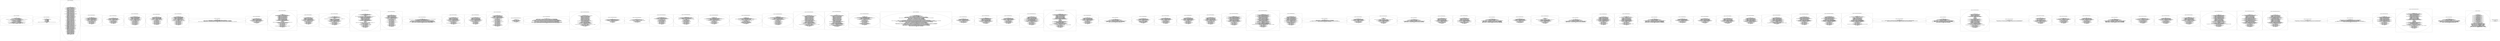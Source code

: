 digraph "194.ts" {
subgraph "cluster_@ts_files/194.ts: %dflt.[static]%dflt()" {
  label="@ts_files/194.ts: %dflt.[static]%dflt()";
  Node33780 [label="id:0
      this = this: @ts_files/194.ts: %dflt
      %1 = new @ts_files/194.ts: %AC$%dflt$%dflt$0
      instanceinvoke %1.<@ts_files/194.ts: %AC$%dflt$%dflt$0.constructor()>()
      %2 = instanceinvoke proxyquire.<@%unk/%unk: .noCallThru()>()
      %0 = instanceinvoke %2.<@%unk/%unk: .load()>('../../../../../../../server/services/federation/application/room/receiver/RoomServiceReceiver', %1)
      FederationRoomServiceReceiver = %0.<@%unk/%unk: .FederationRoomServiceReceiver>
      %4 = new @ts_files/194.ts: %AC$%dflt$%dflt$2
      instanceinvoke %4.<@ts_files/194.ts: %AC$%dflt$%dflt$2.constructor()>()
      %5 = instanceinvoke proxyquire.<@%unk/%unk: .noCallThru()>()
      %3 = instanceinvoke %5.<@%unk/%unk: .load()>('../../../../../../../server/services/federation/domain/FederatedUser', %4)
      FederatedUser = %3.<@%unk/%unk: .FederatedUser>
      %7 = new @ts_files/194.ts: %AC$%dflt$%dflt$4
      instanceinvoke %7.<@ts_files/194.ts: %AC$%dflt$%dflt$4.constructor()>()
      %8 = instanceinvoke proxyquire.<@%unk/%unk: .noCallThru()>()
      %6 = instanceinvoke %8.<@%unk/%unk: .load()>('../../../../../../../server/services/federation/domain/FederatedRoom', %7)
      DirectMessageFederatedRoom = %6.<@%unk/%unk: .DirectMessageFederatedRoom>
      FederatedRoom = %6.<@%unk/%unk: .FederatedRoom>
      staticinvoke <@%unk/%unk: .describe()>('Federation - Application - FederationRoomServiceReceiver', %AM0)
      return"];
}
subgraph "cluster_@ts_files/194.ts: %dflt.%AM1$%AM0()" {
  label="@ts_files/194.ts: %dflt.%AM1$%AM0()";
  Node25740 [label="id:0
      this = this: @ts_files/194.ts: %dflt
      %0 = new @%unk/%unk: FederationRoomServiceReceiver
      %1 = <any>roomAdapter
      %2 = <any>userAdapter
      %3 = <any>messageAdapter
      %4 = <any>fileAdapter
      %5 = <any>settingsAdapter
      %6 = <any>notificationsAdapter
      %7 = <any>queueInstance
      %8 = <any>bridge
      instanceinvoke %0.<@%unk/%unk: FederationRoomServiceReceiver.constructor()>(%1, %2, %3, %4, %5, %6, %7, %8)
      service = %0
      return"];
}
subgraph "cluster_@ts_files/194.ts: %dflt.%AM2$%AM0()" {
  label="@ts_files/194.ts: %dflt.%AM2$%AM0()";
  Node25750 [label="id:0
      this = this: @ts_files/194.ts: %dflt
      %0 = roomAdapter.<@%unk/%unk: .getFederatedRoomByExternalId>
      instanceinvoke %0.<@%unk/%unk: .reset()>()
      %1 = roomAdapter.<@%unk/%unk: .createFederatedRoom>
      instanceinvoke %1.<@%unk/%unk: .reset()>()
      %2 = roomAdapter.<@%unk/%unk: .createFederatedRoomForDirectMessage>
      instanceinvoke %2.<@%unk/%unk: .reset()>()
      %3 = roomAdapter.<@%unk/%unk: .removeDirectMessageRoom>
      instanceinvoke %3.<@%unk/%unk: .reset()>()
      %4 = roomAdapter.<@%unk/%unk: .updateRoomType>
      instanceinvoke %4.<@%unk/%unk: .reset()>()
      %5 = roomAdapter.<@%unk/%unk: .updateRoomName>
      instanceinvoke %5.<@%unk/%unk: .reset()>()
      %6 = roomAdapter.<@%unk/%unk: .updateFederatedRoomByInternalRoomId>
      instanceinvoke %6.<@%unk/%unk: .reset()>()
      %7 = roomAdapter.<@%unk/%unk: .updateRoomTopic>
      instanceinvoke %7.<@%unk/%unk: .reset()>()
      %8 = roomAdapter.<@%unk/%unk: .removeUserFromRoom>
      instanceinvoke %8.<@%unk/%unk: .reset()>()
      %9 = roomAdapter.<@%unk/%unk: .isUserAlreadyJoined>
      instanceinvoke %9.<@%unk/%unk: .reset()>()
      %10 = roomAdapter.<@%unk/%unk: .addUsersToRoomWhenJoinExternalPublicRoom>
      instanceinvoke %10.<@%unk/%unk: .reset()>()
      %11 = roomAdapter.<@%unk/%unk: .getInternalRoomById>
      instanceinvoke %11.<@%unk/%unk: .reset()>()
      %12 = roomAdapter.<@%unk/%unk: .addUserToRoom>
      instanceinvoke %12.<@%unk/%unk: .reset()>()
      %13 = roomAdapter.<@%unk/%unk: .applyRoomRolesToUser>
      instanceinvoke %13.<@%unk/%unk: .reset()>()
      %14 = roomAdapter.<@%unk/%unk: .updateDisplayRoomName>
      instanceinvoke %14.<@%unk/%unk: .reset()>()
      %15 = userAdapter.<@%unk/%unk: .getFederatedUserByExternalId>
      instanceinvoke %15.<@%unk/%unk: .reset()>()
      %16 = userAdapter.<@%unk/%unk: .createFederatedUser>
      instanceinvoke %16.<@%unk/%unk: .reset()>()
      %17 = userAdapter.<@%unk/%unk: .updateFederationAvatar>
      instanceinvoke %17.<@%unk/%unk: .reset()>()
      %18 = userAdapter.<@%unk/%unk: .setAvatar>
      instanceinvoke %18.<@%unk/%unk: .reset()>()
      %19 = userAdapter.<@%unk/%unk: .getInternalUserByUsername>
      instanceinvoke %19.<@%unk/%unk: .reset()>()
      %20 = userAdapter.<@%unk/%unk: .updateRealName>
      instanceinvoke %20.<@%unk/%unk: .reset()>()
      %21 = userAdapter.<@%unk/%unk: .getFederatedUsersByExternalIds>
      instanceinvoke %21.<@%unk/%unk: .reset()>()
      %22 = messageAdapter.<@%unk/%unk: .sendMessage>
      instanceinvoke %22.<@%unk/%unk: .reset()>()
      %23 = messageAdapter.<@%unk/%unk: .sendFileMessage>
      instanceinvoke %23.<@%unk/%unk: .reset()>()
      %24 = messageAdapter.<@%unk/%unk: .deleteMessage>
      instanceinvoke %24.<@%unk/%unk: .reset()>()
      %25 = messageAdapter.<@%unk/%unk: .getMessageByFederationId>
      instanceinvoke %25.<@%unk/%unk: .reset()>()
      %26 = messageAdapter.<@%unk/%unk: .editMessage>
      instanceinvoke %26.<@%unk/%unk: .reset()>()
      %27 = messageAdapter.<@%unk/%unk: .unreactToMessage>
      instanceinvoke %27.<@%unk/%unk: .reset()>()
      %28 = messageAdapter.<@%unk/%unk: .findOneByFederationIdOnReactions>
      instanceinvoke %28.<@%unk/%unk: .reset()>()
      %29 = messageAdapter.<@%unk/%unk: .sendQuoteFileMessage>
      instanceinvoke %29.<@%unk/%unk: .reset()>()
      %30 = messageAdapter.<@%unk/%unk: .sendQuoteMessage>
      instanceinvoke %30.<@%unk/%unk: .reset()>()
      %31 = messageAdapter.<@%unk/%unk: .sendThreadQuoteMessage>
      instanceinvoke %31.<@%unk/%unk: .reset()>()
      %32 = messageAdapter.<@%unk/%unk: .sendThreadMessage>
      instanceinvoke %32.<@%unk/%unk: .reset()>()
      %33 = messageAdapter.<@%unk/%unk: .sendThreadFileMessage>
      instanceinvoke %33.<@%unk/%unk: .reset()>()
      %34 = messageAdapter.<@%unk/%unk: .sendThreadQuoteFileMessage>
      instanceinvoke %34.<@%unk/%unk: .reset()>()
      %35 = bridge.<@%unk/%unk: .extractHomeserverOrigin>
      instanceinvoke %35.<@%unk/%unk: .reset()>()
      %36 = bridge.<@%unk/%unk: .joinRoom>
      instanceinvoke %36.<@%unk/%unk: .reset()>()
      %37 = bridge.<@%unk/%unk: .getUserProfileInformation>
      instanceinvoke %37.<@%unk/%unk: .reset()>()
      %38 = bridge.<@%unk/%unk: .getReadStreamForFileFromUrl>
      instanceinvoke %38.<@%unk/%unk: .reset()>()
      %39 = bridge.<@%unk/%unk: .getRoomData>
      instanceinvoke %39.<@%unk/%unk: .reset()>()
      %40 = bridge.<@%unk/%unk: .getRoomHistoricalJoinEvents>
      instanceinvoke %40.<@%unk/%unk: .reset()>()
      %41 = fileAdapter.<@%unk/%unk: .uploadFile>
      instanceinvoke %41.<@%unk/%unk: .reset()>()
      %42 = queueInstance.<@%unk/%unk: .addToQueue>
      instanceinvoke %42.<@%unk/%unk: .reset()>()
      return"];
}
subgraph "cluster_@ts_files/194.ts: %dflt.%AM4$%AM3$%AM0()" {
  label="@ts_files/194.ts: %dflt.%AM4$%AM3$%AM0()";
  Node28430 [label="id:0
      this = this: @ts_files/194.ts: %dflt
      %0 = new @ts_files/194.ts: %AC$%dflt$%AM4$%AM3$%AM0$15
      instanceinvoke %0.<@ts_files/194.ts: %AC$%dflt$%AM4$%AM3$%AM0$15.constructor()>()
      %1 = <@ts_files/194.ts: %AC$%dflt$%AM4$%AM3$%AM0$15>%0
      %2 = roomAdapter.<@%unk/%unk: .getFederatedRoomByExternalId>
      instanceinvoke %2.<@%unk/%unk: .resolves()>(%1)
      %3 = new @ts_files/194.ts: %AC$%dflt$%AM4$%AM3$%AM0$16
      instanceinvoke %3.<@ts_files/194.ts: %AC$%dflt$%AM4$%AM3$%AM0$16.constructor()>()
      %4 = <@ts_files/194.ts: %AC$%dflt$%AM4$%AM3$%AM0$16>%3
      %5 = instanceinvoke service.<@%unk/%unk: .onCreateRoom()>(%4)
      %6 = await %5
      %7 = roomAdapter.<@%unk/%unk: .createFederatedRoom>
      %8 = %7.<@ts_files/194.ts: %AC$%dflt$%dflt$4.called>
      %9 = staticinvoke <@%unk/%unk: .expect()>(%8)
      %10 = %9.<@%unk/%unk: .to>
      %11 = %10.<@%unk/%unk: .be>
      %12 = userAdapter.<@%unk/%unk: .createFederatedUser>
      %13 = %12.<@%unk/%unk: .called>
      %14 = staticinvoke <@%unk/%unk: .expect()>(%13)
      %15 = %14.<@%unk/%unk: .to>
      %16 = %15.<@%unk/%unk: .be>
      return"];
}
subgraph "cluster_@ts_files/194.ts: %dflt.%AM5$%AM3$%AM0()" {
  label="@ts_files/194.ts: %dflt.%AM5$%AM3$%AM0()";
  Node28440 [label="id:0
      this = this: @ts_files/194.ts: %dflt
      %0 = roomAdapter.<@%unk/%unk: .getFederatedRoomByExternalId>
      instanceinvoke %0.<@%unk/%unk: .resolves()>(undefined)
      %1 = new @ts_files/194.ts: %AC$%dflt$%AM5$%AM3$%AM0$17
      instanceinvoke %1.<@ts_files/194.ts: %AC$%dflt$%AM5$%AM3$%AM0$17.constructor()>()
      %2 = <@ts_files/194.ts: %AC$%dflt$%AM5$%AM3$%AM0$17>%1
      %3 = instanceinvoke service.<@%unk/%unk: .onCreateRoom()>(%2)
      %4 = await %3
      %5 = roomAdapter.<@%unk/%unk: .createFederatedRoom>
      %6 = %5.<@%unk/%unk: .called>
      %7 = staticinvoke <@%unk/%unk: .expect()>(%6)
      %8 = %7.<@ts_files/194.ts: %AC$%dflt$%dflt$4.to>
      %9 = %8.<@%unk/%unk: .be>
      %10 = userAdapter.<@%unk/%unk: .createFederatedUser>
      %11 = %10.<@%unk/%unk: .called>
      %12 = staticinvoke <@%unk/%unk: .expect()>(%11)
      %13 = %12.<@%unk/%unk: .to>
      %14 = %13.<@%unk/%unk: .be>
      return"];
}
subgraph "cluster_@ts_files/194.ts: %dflt.%AM6$%AM3$%AM0()" {
  label="@ts_files/194.ts: %dflt.%AM6$%AM3$%AM0()";
  Node28450 [label="id:0
      this = this: @ts_files/194.ts: %dflt
      %0 = roomAdapter.<@%unk/%unk: .getFederatedRoomByExternalId>
      instanceinvoke %0.<@%unk/%unk: .resolves()>(undefined)
      %1 = new @ts_files/194.ts: %AC$%dflt$%AM6$%AM3$%AM0$18
      instanceinvoke %1.<@ts_files/194.ts: %AC$%dflt$%AM6$%AM3$%AM0$18.constructor()>()
      %2 = roomAdapter.<@%unk/%unk: .getInternalRoomById>
      instanceinvoke %2.<@%unk/%unk: .resolves()>(%1)
      %3 = new @ts_files/194.ts: %AC$%dflt$%AM6$%AM3$%AM0$19
      instanceinvoke %3.<@ts_files/194.ts: %AC$%dflt$%AM6$%AM3$%AM0$19.constructor()>()
      %4 = <@ts_files/194.ts: %AC$%dflt$%AM6$%AM3$%AM0$19>%3
      %5 = instanceinvoke service.<@%unk/%unk: .onCreateRoom()>(%4)
      %6 = await %5
      %7 = roomAdapter.<@%unk/%unk: .updateFederatedRoomByInternalRoomId>
      %8 = %7.<@ts_files/194.ts: %AC$%dflt$%dflt$4.called>
      %9 = staticinvoke <@%unk/%unk: .expect()>(%8)
      %10 = %9.<@%unk/%unk: .to>
      %11 = %10.<@%unk/%unk: .be>
      %12 = roomAdapter.<@%unk/%unk: .createFederatedRoom>
      %13 = %12.<@%unk/%unk: .called>
      %14 = staticinvoke <@%unk/%unk: .expect()>(%13)
      %15 = %14.<@%unk/%unk: .to>
      %16 = %15.<@%unk/%unk: .be>
      %17 = userAdapter.<@%unk/%unk: .createFederatedUser>
      %18 = %17.<@%unk/%unk: .called>
      %19 = staticinvoke <@%unk/%unk: .expect()>(%18)
      %20 = %19.<@%unk/%unk: .to>
      %21 = %20.<@%unk/%unk: .be>
      return"];
}
subgraph "cluster_@ts_files/194.ts: %dflt.%AM7$%AM3$%AM0()" {
  label="@ts_files/194.ts: %dflt.%AM7$%AM3$%AM0()";
  Node28460 [label="id:0
      this = this: @ts_files/194.ts: %dflt
      %0 = roomAdapter.<@%unk/%unk: .getFederatedRoomByExternalId>
      instanceinvoke %0.<@%unk/%unk: .resolves()>(undefined)
      %1 = roomAdapter.<@%unk/%unk: .getInternalRoomById>
      instanceinvoke %1.<@%unk/%unk: .resolves()>(undefined)
      %2 = new @ts_files/194.ts: %AC$%dflt$%AM7$%AM3$%AM0$20
      instanceinvoke %2.<@ts_files/194.ts: %AC$%dflt$%AM7$%AM3$%AM0$20.constructor()>()
      %3 = <@ts_files/194.ts: %AC$%dflt$%AM7$%AM3$%AM0$20>%2
      %4 = instanceinvoke service.<@%unk/%unk: .onCreateRoom()>(%3)
      %5 = await %4
      %6 = roomAdapter.<@%unk/%unk: .updateFederatedRoomByInternalRoomId>
      %7 = %6.<@%unk/%unk: .called>
      %8 = staticinvoke <@%unk/%unk: .expect()>(%7)
      %9 = %8.<@%unk/%unk: .to>
      %10 = %9.<@%unk/%unk: .be>
      %11 = roomAdapter.<@%unk/%unk: .createFederatedRoom>
      %12 = %11.<@%unk/%unk: .called>
      %13 = staticinvoke <@%unk/%unk: .expect()>(%12)
      %14 = %13.<@%unk/%unk: .to>
      %15 = %14.<@%unk/%unk: .be>
      %16 = userAdapter.<@%unk/%unk: .createFederatedUser>
      %17 = %16.<@%unk/%unk: .called>
      %18 = staticinvoke <@%unk/%unk: .expect()>(%17)
      %19 = %18.<@%unk/%unk: .to>
      %20 = %19.<@%unk/%unk: .be>
      return"];
}
subgraph "cluster_@ts_files/194.ts: %dflt.%AM8$%AM3$%AM0()" {
  label="@ts_files/194.ts: %dflt.%AM8$%AM3$%AM0()";
  Node28470 [label="id:0
      this = this: @ts_files/194.ts: %dflt
      %0 = roomAdapter.<@%unk/%unk: .getFederatedRoomByExternalId>
      instanceinvoke %0.<@%unk/%unk: .resolves()>(undefined)
      %1 = new @ts_files/194.ts: %AC$%dflt$%AM8$%AM3$%AM0$21
      instanceinvoke %1.<@ts_files/194.ts: %AC$%dflt$%AM8$%AM3$%AM0$21.constructor()>()
      %2 = roomAdapter.<@%unk/%unk: .getInternalRoomById>
      instanceinvoke %2.<@%unk/%unk: .resolves()>(%1)
      %3 = new @ts_files/194.ts: %AC$%dflt$%AM8$%AM3$%AM0$22
      instanceinvoke %3.<@ts_files/194.ts: %AC$%dflt$%AM8$%AM3$%AM0$22.constructor()>()
      %4 = <@ts_files/194.ts: %AC$%dflt$%AM8$%AM3$%AM0$22>%3
      %5 = instanceinvoke service.<@%unk/%unk: .onCreateRoom()>(%4)
      %6 = await %5
      %7 = roomAdapter.<@%unk/%unk: .updateFederatedRoomByInternalRoomId>
      %8 = instanceinvoke %7.<@%unk/%unk: .calledWith()>('internalRoomId', 'externalRoomId')
      %9 = staticinvoke <@%unk/%unk: .expect()>(%8)
      %10 = %9.<@%unk/%unk: .to>
      %11 = %10.<@%unk/%unk: .be>
      %12 = roomAdapter.<@%unk/%unk: .createFederatedRoom>
      %13 = %12.<@%unk/%unk: .called>
      %14 = staticinvoke <@%unk/%unk: .expect()>(%13)
      %15 = %14.<@%unk/%unk: .to>
      %16 = %15.<@%unk/%unk: .be>
      %17 = userAdapter.<@%unk/%unk: .createFederatedUser>
      %18 = %17.<@%unk/%unk: .called>
      %19 = staticinvoke <@%unk/%unk: .expect()>(%18)
      %20 = %19.<@%unk/%unk: .to>
      %21 = %20.<@%unk/%unk: .be>
      return"];
}
subgraph "cluster_@ts_files/194.ts: %dflt.%AM3$%AM0()" {
  label="@ts_files/194.ts: %dflt.%AM3$%AM0()";
  Node25760 [label="id:0
      this = this: @ts_files/194.ts: %dflt
      staticinvoke <@%unk/%unk: .it()>('should NOT create users nor room if the room already exists', %AM4$%AM3$%AM0)
      staticinvoke <@%unk/%unk: .it()>('should NOT create users nor room if the room was created internally and programatically even if the room does not exists', %AM5$%AM3$%AM0)
      staticinvoke <@%unk/%unk: .it()>('should NOT update the room if it was created internally and programatically but it is not a DM message and dont create the room', %AM6$%AM3$%AM0)
      staticinvoke <@%unk/%unk: .it()>('should NOT update the room if it was created internally and programatically but it does not exists and dont create the room', %AM7$%AM3$%AM0)
      staticinvoke <@%unk/%unk: .it()>('should update the room if it was created internally and programatically but it is a DM message but it should NOT create a new DM Room(this is necessary due to a race condition on matrix events)', %AM8$%AM3$%AM0)
      return"];
}
subgraph "cluster_@ts_files/194.ts: %dflt.%AM10$%AM9$%AM0()" {
  label="@ts_files/194.ts: %dflt.%AM10$%AM9$%AM0()";
  Node28940 [label="id:0
      this = this: @ts_files/194.ts: %dflt
      %0 = roomAdapter.<@%unk/%unk: .getFederatedRoomByExternalId>
      instanceinvoke %0.<@%unk/%unk: .resolves()>(room)
      %1 = userAdapter.<@%unk/%unk: .getFederatedUserByExternalId>
      instanceinvoke %1.<@%unk/%unk: .resolves()>(user)
      %2 = new @ts_files/194.ts: %AC$%dflt$%AM10$%AM9$%AM0$24
      instanceinvoke %2.<@ts_files/194.ts: %AC$%dflt$%AM10$%AM9$%AM0$24.constructor()>()
      %3 = <@ts_files/194.ts: %AC$%dflt$%AM10$%AM9$%AM0$24>%2
      %4 = instanceinvoke service.<@%unk/%unk: .onChangeRoomMembership()>(%3)
      %5 = await %4
      %6 = userAdapter.<@%unk/%unk: .createFederatedUser>
      %7 = %6.<@%unk/%unk: .called>
      %8 = staticinvoke <@%unk/%unk: .expect()>(%7)
      %9 = %8.<@%unk/%unk: .to>
      %10 = %9.<@%unk/%unk: .be>
      return"];
}
subgraph "cluster_@ts_files/194.ts: %dflt.%AM11$%AM9$%AM0()" {
  label="@ts_files/194.ts: %dflt.%AM11$%AM9$%AM0()";
  Node28950 [label="id:0
      this = this: @ts_files/194.ts: %dflt
      %0 = roomAdapter.<@%unk/%unk: .getFederatedRoomByExternalId>
      instanceinvoke %0.<@%unk/%unk: .resolves()>(room)
      %1 = userAdapter.<@%unk/%unk: .getFederatedUserByExternalId>
      instanceinvoke %1.<@%unk/%unk: .resolves()>(user)
      %2 = new @ts_files/194.ts: %AC$%dflt$%AM11$%AM9$%AM0$25
      instanceinvoke %2.<@ts_files/194.ts: %AC$%dflt$%AM11$%AM9$%AM0$25.constructor()>()
      %3 = <@ts_files/194.ts: %AC$%dflt$%AM11$%AM9$%AM0$25>%2
      %4 = instanceinvoke service.<@%unk/%unk: .onChangeRoomMembership()>(%3)
      %5 = await %4
      %6 = userAdapter.<@%unk/%unk: .createFederatedUser>
      %7 = %6.<@%unk/%unk: .called>
      %8 = staticinvoke <@%unk/%unk: .expect()>(%7)
      %9 = %8.<@%unk/%unk: .to>
      %10 = %9.<@%unk/%unk: .be>
      return"];
}
subgraph "cluster_@ts_files/194.ts: %dflt.%AM12$%AM9$%AM0()" {
  label="@ts_files/194.ts: %dflt.%AM12$%AM9$%AM0()";
  Node28960 [label="id:0
      this = this: @ts_files/194.ts: %dflt
      %0 = roomAdapter.<@%unk/%unk: .getFederatedRoomByExternalId>
      instanceinvoke %0.<@%unk/%unk: .resolves()>(undefined)
      %1 = userAdapter.<@%unk/%unk: .getFederatedUserByExternalId>
      %2 = instanceinvoke %1.<@%unk/%unk: .onFirstCall()>()
      instanceinvoke %2.<@%unk/%unk: .resolves()>(undefined)
      %3 = new @ts_files/194.ts: %AC$%dflt$%AM12$%AM9$%AM0$26
      instanceinvoke %3.<@ts_files/194.ts: %AC$%dflt$%AM12$%AM9$%AM0$26.constructor()>()
      %4 = <@ts_files/194.ts: %AC$%dflt$%AM12$%AM9$%AM0$26>%3
      %5 = instanceinvoke service.<@%unk/%unk: .onChangeRoomMembership()>(%4)
      %6 = await %5
      %7 = userAdapter.<@%unk/%unk: .createFederatedUser>
      %8 = %7.<@ts_files/194.ts: %AC$%dflt$%dflt$4.called>
      %9 = staticinvoke <@%unk/%unk: .expect()>(%8)
      %10 = %9.<@%unk/%unk: .to>
      %11 = %10.<@%unk/%unk: .be>
      return"];
}
subgraph "cluster_@ts_files/194.ts: %dflt.%AM13$%AM9$%AM0()" {
  label="@ts_files/194.ts: %dflt.%AM13$%AM9$%AM0()";
  Node28970 [label="id:0
      this = this: @ts_files/194.ts: %dflt
      %0 = roomAdapter.<@%unk/%unk: .getFederatedRoomByExternalId>
      instanceinvoke %0.<@%unk/%unk: .resolves()>(room)
      %1 = userAdapter.<@%unk/%unk: .getFederatedUserByExternalId>
      instanceinvoke %1.<@%unk/%unk: .resolves()>(user)
      %2 = new @ts_files/194.ts: %AC$%dflt$%AM13$%AM9$%AM0$27
      instanceinvoke %2.<@ts_files/194.ts: %AC$%dflt$%AM13$%AM9$%AM0$27.constructor()>()
      %3 = <@ts_files/194.ts: %AC$%dflt$%AM13$%AM9$%AM0$27>%2
      %4 = instanceinvoke service.<@%unk/%unk: .onChangeRoomMembership()>(%3)
      %5 = await %4
      %6 = userAdapter.<@%unk/%unk: .createFederatedUser>
      %7 = %6.<@%unk/%unk: .called>
      %8 = staticinvoke <@%unk/%unk: .expect()>(%7)
      %9 = %8.<@%unk/%unk: .to>
      %10 = %9.<@%unk/%unk: .be>
      return"];
}
subgraph "cluster_@ts_files/194.ts: %dflt.%AM14$%AM9$%AM0()" {
  label="@ts_files/194.ts: %dflt.%AM14$%AM9$%AM0()";
  Node28980 [label="id:0
      this = this: @ts_files/194.ts: %dflt
      %0 = new @ts_files/194.ts: %AC$%dflt$%AM14$%AM9$%AM0$28
      instanceinvoke %0.<@ts_files/194.ts: %AC$%dflt$%AM14$%AM9$%AM0$28.constructor()>()
      inviter = instanceinvoke FederatedUser.<@%unk/%unk: .createInstance()>('externalInviterId', %0)
      %1 = roomAdapter.<@%unk/%unk: .getFederatedRoomByExternalId>
      instanceinvoke %1.<@%unk/%unk: .resolves()>(room)
      %2 = userAdapter.<@%unk/%unk: .getFederatedUserByExternalId>
      %3 = instanceinvoke %2.<@%unk/%unk: .onFirstCall()>()
      instanceinvoke %3.<@%unk/%unk: .resolves()>(undefined)
      %4 = userAdapter.<@%unk/%unk: .getFederatedUserByExternalId>
      instanceinvoke %4.<@%unk/%unk: .resolves()>(user)
      %5 = bridge.<@%unk/%unk: .extractHomeserverOrigin>
      instanceinvoke %5.<@%unk/%unk: .returns()>('localDomain')
      %6 = new @ts_files/194.ts: %AC$%dflt$%AM14$%AM9$%AM0$29
      instanceinvoke %6.<@ts_files/194.ts: %AC$%dflt$%AM14$%AM9$%AM0$29.constructor()>()
      %7 = <@ts_files/194.ts: %AC$%dflt$%AM14$%AM9$%AM0$29>%6
      %8 = instanceinvoke service.<@%unk/%unk: .onChangeRoomMembership()>(%7)
      %9 = await %8
      %10 = userAdapter.<@%unk/%unk: .createFederatedUser>
      %11 = instanceinvoke %10.<@%unk/%unk: .calledWith()>(inviter)
      %12 = staticinvoke <@%unk/%unk: .expect()>(%11)
      %13 = %12.<@%unk/%unk: .to>
      %14 = %13.<@%unk/%unk: .be>
      return"];
}
subgraph "cluster_@ts_files/194.ts: %dflt.%AM15$%AM9$%AM0()" {
  label="@ts_files/194.ts: %dflt.%AM15$%AM9$%AM0()";
  Node28990 [label="id:0
      this = this: @ts_files/194.ts: %dflt
      %0 = roomAdapter.<@%unk/%unk: .getFederatedRoomByExternalId>
      instanceinvoke %0.<@%unk/%unk: .resolves()>(room)
      %1 = userAdapter.<@%unk/%unk: .getFederatedUserByExternalId>
      instanceinvoke %1.<@%unk/%unk: .resolves()>(user)
      %2 = new @ts_files/194.ts: %AC$%dflt$%AM15$%AM9$%AM0$30
      instanceinvoke %2.<@ts_files/194.ts: %AC$%dflt$%AM15$%AM9$%AM0$30.constructor()>()
      %3 = <@ts_files/194.ts: %AC$%dflt$%AM15$%AM9$%AM0$30>%2
      %4 = instanceinvoke service.<@%unk/%unk: .onChangeRoomMembership()>(%3)
      %5 = await %4
      %6 = userAdapter.<@%unk/%unk: .createFederatedUser>
      %7 = %6.<@%unk/%unk: .called>
      %8 = staticinvoke <@%unk/%unk: .expect()>(%7)
      %9 = %8.<@%unk/%unk: .to>
      %10 = %9.<@%unk/%unk: .be>
      return"];
}
subgraph "cluster_@ts_files/194.ts: %dflt.%AM16$%AM9$%AM0()" {
  label="@ts_files/194.ts: %dflt.%AM16$%AM9$%AM0()";
  Node29000 [label="id:0
      this = this: @ts_files/194.ts: %dflt
      %0 = new @ts_files/194.ts: %AC$%dflt$%AM16$%AM9$%AM0$31
      instanceinvoke %0.<@ts_files/194.ts: %AC$%dflt$%AM16$%AM9$%AM0$31.constructor()>()
      invitee = instanceinvoke FederatedUser.<@%unk/%unk: .createInstance()>('externalInviteeId', %0)
      %1 = roomAdapter.<@%unk/%unk: .getFederatedRoomByExternalId>
      instanceinvoke %1.<@%unk/%unk: .resolves()>(room)
      %2 = userAdapter.<@%unk/%unk: .getFederatedUserByExternalId>
      instanceinvoke %2.<@%unk/%unk: .resolves()>(invitee)
      %3 = userAdapter.<@%unk/%unk: .getFederatedUserByExternalId>
      %4 = instanceinvoke %3.<@%unk/%unk: .onSecondCall()>()
      instanceinvoke %4.<@%unk/%unk: .resolves()>(undefined)
      %5 = bridge.<@%unk/%unk: .extractHomeserverOrigin>
      %6 = instanceinvoke %5.<@%unk/%unk: .onCall()>(1)
      instanceinvoke %6.<@%unk/%unk: .returns()>('externalDomain')
      %7 = new @ts_files/194.ts: %AC$%dflt$%AM16$%AM9$%AM0$32
      instanceinvoke %7.<@ts_files/194.ts: %AC$%dflt$%AM16$%AM9$%AM0$32.constructor()>()
      %8 = <@ts_files/194.ts: %AC$%dflt$%AM16$%AM9$%AM0$32>%7
      %9 = instanceinvoke service.<@%unk/%unk: .onChangeRoomMembership()>(%8)
      %10 = await %9
      %11 = userAdapter.<@%unk/%unk: .createFederatedUser>
      %12 = instanceinvoke %11.<@%unk/%unk: .calledWith()>(invitee)
      %13 = staticinvoke <@%unk/%unk: .expect()>(%12)
      %14 = %13.<@%unk/%unk: .to>
      %15 = %14.<@%unk/%unk: .be>
      return"];
}
subgraph "cluster_@ts_files/194.ts: %dflt.%AM17$%AM9$%AM0()" {
  label="@ts_files/194.ts: %dflt.%AM17$%AM9$%AM0()";
  Node29010 [label="id:0
      this = this: @ts_files/194.ts: %dflt
      %0 = roomAdapter.<@%unk/%unk: .getFederatedRoomByExternalId>
      instanceinvoke %0.<@%unk/%unk: .resolves()>(room)
      %1 = userAdapter.<@%unk/%unk: .getFederatedUserByExternalId>
      instanceinvoke %1.<@%unk/%unk: .resolves()>(undefined)
      %2 = new @ts_files/194.ts: %AC$%dflt$%AM17$%AM9$%AM0$33
      instanceinvoke %2.<@ts_files/194.ts: %AC$%dflt$%AM17$%AM9$%AM0$33.constructor()>()
      %3 = <@ts_files/194.ts: %AC$%dflt$%AM17$%AM9$%AM0$33>%2
      %4 = instanceinvoke service.<@%unk/%unk: .onChangeRoomMembership()>(%3)
      %5 = staticinvoke <@%unk/%unk: .expect()>(%4)
      %6 = %5.<@%unk/%unk: .to>
      %7 = %6.<@%unk/%unk: .be>
      %8 = instanceinvoke %7.<@%unk/%unk: .rejectedWith()>('Invitee or inviter user not found')
      %9 = await %8
      return"];
}
subgraph "cluster_@ts_files/194.ts: %dflt.%AM18$%AM9$%AM0()" {
  label="@ts_files/194.ts: %dflt.%AM18$%AM9$%AM0()";
  Node29020 [label="id:0
      this = this: @ts_files/194.ts: %dflt
      %0 = roomAdapter.<@%unk/%unk: .getFederatedRoomByExternalId>
      instanceinvoke %0.<@%unk/%unk: .resolves()>(room)
      %1 = userAdapter.<@%unk/%unk: .getFederatedUserByExternalId>
      instanceinvoke %1.<@%unk/%unk: .resolves()>(undefined)
      %2 = new @ts_files/194.ts: %AC$%dflt$%AM18$%AM9$%AM0$34
      instanceinvoke %2.<@ts_files/194.ts: %AC$%dflt$%AM18$%AM9$%AM0$34.constructor()>()
      %3 = <@ts_files/194.ts: %AC$%dflt$%AM18$%AM9$%AM0$34>%2
      %4 = instanceinvoke service.<@%unk/%unk: .onChangeRoomMembership()>(%3)
      %5 = staticinvoke <@%unk/%unk: .expect()>(%4)
      %6 = %5.<@%unk/%unk: .to>
      %7 = %6.<@%unk/%unk: .be>
      %8 = instanceinvoke %7.<@%unk/%unk: .rejectedWith()>('Invitee or inviter user not found')
      %9 = await %8
      return"];
}
subgraph "cluster_@ts_files/194.ts: %dflt.%AM19$%AM9$%AM0()" {
  label="@ts_files/194.ts: %dflt.%AM19$%AM9$%AM0()";
  Node29030 [label="id:0
      this = this: @ts_files/194.ts: %dflt
      %0 = roomAdapter.<@%unk/%unk: .getFederatedRoomByExternalId>
      %1 = instanceinvoke %0.<@%unk/%unk: .onCall()>(0)
      instanceinvoke %1.<@%unk/%unk: .resolves()>(undefined)
      %2 = roomAdapter.<@%unk/%unk: .getFederatedRoomByExternalId>
      instanceinvoke %2.<@%unk/%unk: .resolves()>(room)
      %3 = userAdapter.<@%unk/%unk: .getFederatedUserByExternalId>
      instanceinvoke %3.<@%unk/%unk: .resolves()>(user)
      %4 = new @ts_files/194.ts: %AC$%dflt$%AM19$%AM9$%AM0$35
      instanceinvoke %4.<@ts_files/194.ts: %AC$%dflt$%AM19$%AM9$%AM0$35.constructor()>()
      %5 = <@ts_files/194.ts: %AC$%dflt$%AM19$%AM9$%AM0$35>%4
      %6 = instanceinvoke service.<@%unk/%unk: .onChangeRoomMembership()>(%5)
      %7 = await %6
      %8 = roomAdapter.<@%unk/%unk: .createFederatedRoom>
      %9 = %8.<@%unk/%unk: .called>
      %10 = staticinvoke <@%unk/%unk: .expect()>(%9)
      %11 = %10.<@%unk/%unk: .to>
      %12 = %11.<@%unk/%unk: .be>
      return"];
}
subgraph "cluster_@ts_files/194.ts: %dflt.%AM20$%AM9$%AM0()" {
  label="@ts_files/194.ts: %dflt.%AM20$%AM9$%AM0()";
  Node28950 [label="id:0
      this = this: @ts_files/194.ts: %dflt
      inviter = user
      %0 = new @ts_files/194.ts: %AC$%dflt$%AM20$%AM9$%AM0$36
      instanceinvoke %0.<@ts_files/194.ts: %AC$%dflt$%AM20$%AM9$%AM0$36.constructor()>()
      invitee = instanceinvoke FederatedUser.<@%unk/%unk: .createInstance()>('externalInviteeId', %0)
      %1 = roomAdapter.<@%unk/%unk: .getFederatedRoomByExternalId>
      %2 = instanceinvoke %1.<@%unk/%unk: .onCall()>(0)
      instanceinvoke %2.<@%unk/%unk: .resolves()>(undefined)
      %3 = roomAdapter.<@%unk/%unk: .getFederatedRoomByExternalId>
      instanceinvoke %3.<@%unk/%unk: .resolves()>(room)
      %4 = userAdapter.<@%unk/%unk: .getFederatedUserByExternalId>
      %5 = instanceinvoke %4.<@%unk/%unk: .onCall()>(0)
      instanceinvoke %5.<@%unk/%unk: .resolves()>(inviter)
      %6 = userAdapter.<@%unk/%unk: .getFederatedUserByExternalId>
      instanceinvoke %6.<@%unk/%unk: .resolves()>(invitee)
      %7 = bridge.<@%unk/%unk: .extractHomeserverOrigin>
      instanceinvoke %7.<@%unk/%unk: .returns()>('localDomain')
      %8 = new @ts_files/194.ts: %AC$%dflt$%AM20$%AM9$%AM0$37
      instanceinvoke %8.<@ts_files/194.ts: %AC$%dflt$%AM20$%AM9$%AM0$37.constructor()>()
      %9 = <@ts_files/194.ts: %AC$%dflt$%AM20$%AM9$%AM0$37>%8
      %10 = instanceinvoke service.<@%unk/%unk: .onChangeRoomMembership()>(%9)
      %11 = await %10
      %12 = newarray (unknown)[2]
      %12[0] = inviter
      %12[1] = invitee
      createdRoom = instanceinvoke DirectMessageFederatedRoom.<@%unk/%unk: .createInstance()>('externalRoomId', inviter, %12)
      %13 = roomAdapter.<@%unk/%unk: .createFederatedRoomForDirectMessage>
      %14 = instanceinvoke %13.<@%unk/%unk: .calledWith()>(createdRoom)
      %15 = staticinvoke <@%unk/%unk: .expect()>(%14)
      %16 = %15.<@%unk/%unk: .to>
      %17 = %16.<@%unk/%unk: .be>
      %18 = roomAdapter.<@%unk/%unk: .createFederatedRoom>
      %19 = %18.<@%unk/%unk: .called>
      %20 = staticinvoke <@%unk/%unk: .expect()>(%19)
      %21 = %20.<@%unk/%unk: .to>
      %22 = %21.<@%unk/%unk: .be>
      %23 = bridge.<@%unk/%unk: .joinRoom>
      %24 = instanceinvoke %23.<@%unk/%unk: .calledOnceWith()>('externalRoomId', 'externalInviteeId')
      %25 = staticinvoke <@%unk/%unk: .expect()>(%24)
      %26 = %25.<@%unk/%unk: .to>
      %27 = %26.<@%unk/%unk: .be>
      return"];
}
subgraph "cluster_@ts_files/194.ts: %dflt.%AM21$%AM9$%AM0()" {
  label="@ts_files/194.ts: %dflt.%AM21$%AM9$%AM0()";
  Node28960 [label="id:0
      this = this: @ts_files/194.ts: %dflt
      inviter = user
      %0 = new @ts_files/194.ts: %AC$%dflt$%AM21$%AM9$%AM0$38
      instanceinvoke %0.<@ts_files/194.ts: %AC$%dflt$%AM21$%AM9$%AM0$38.constructor()>()
      invitee = instanceinvoke FederatedUser.<@%unk/%unk: .createInstance()>('externalInviteeId', %0)
      %1 = roomAdapter.<@%unk/%unk: .getFederatedRoomByExternalId>
      %2 = instanceinvoke %1.<@%unk/%unk: .onCall()>(0)
      instanceinvoke %2.<@%unk/%unk: .resolves()>(undefined)
      %3 = roomAdapter.<@%unk/%unk: .getFederatedRoomByExternalId>
      instanceinvoke %3.<@%unk/%unk: .resolves()>(room)
      %4 = userAdapter.<@%unk/%unk: .getFederatedUserByExternalId>
      %5 = instanceinvoke %4.<@%unk/%unk: .onCall()>(0)
      instanceinvoke %5.<@%unk/%unk: .resolves()>(inviter)
      %6 = userAdapter.<@%unk/%unk: .getFederatedUserByExternalId>
      instanceinvoke %6.<@%unk/%unk: .resolves()>(invitee)
      %7 = bridge.<@%unk/%unk: .extractHomeserverOrigin>
      instanceinvoke %7.<@%unk/%unk: .returns()>('externalDomain')
      %8 = new @ts_files/194.ts: %AC$%dflt$%AM21$%AM9$%AM0$39
      instanceinvoke %8.<@ts_files/194.ts: %AC$%dflt$%AM21$%AM9$%AM0$39.constructor()>()
      %9 = <@ts_files/194.ts: %AC$%dflt$%AM21$%AM9$%AM0$39>%8
      %10 = instanceinvoke service.<@%unk/%unk: .onChangeRoomMembership()>(%9)
      %11 = await %10
      %12 = newarray (unknown)[2]
      %12[0] = inviter
      %12[1] = invitee
      createdRoom = instanceinvoke DirectMessageFederatedRoom.<@%unk/%unk: .createInstance()>('externalRoomId', inviter, %12)
      %13 = roomAdapter.<@%unk/%unk: .createFederatedRoomForDirectMessage>
      %14 = instanceinvoke %13.<@%unk/%unk: .calledWith()>(createdRoom)
      %15 = staticinvoke <@%unk/%unk: .expect()>(%14)
      %16 = %15.<@%unk/%unk: .to>
      %17 = %16.<@%unk/%unk: .be>
      %18 = roomAdapter.<@%unk/%unk: .createFederatedRoom>
      %19 = %18.<@%unk/%unk: .called>
      %20 = staticinvoke <@%unk/%unk: .expect()>(%19)
      %21 = %20.<@%unk/%unk: .to>
      %22 = %21.<@%unk/%unk: .be>
      %23 = bridge.<@%unk/%unk: .joinRoom>
      %24 = %23.<@%unk/%unk: .called>
      %25 = staticinvoke <@%unk/%unk: .expect()>(%24)
      %26 = %25.<@%unk/%unk: .to>
      %27 = %26.<@%unk/%unk: .be>
      return"];
}
subgraph "cluster_@ts_files/194.ts: %dflt.%AM22$%AM9$%AM0()" {
  label="@ts_files/194.ts: %dflt.%AM22$%AM9$%AM0()";
  Node28970 [label="id:0
      this = this: @ts_files/194.ts: %dflt
      inviter = user
      %0 = new @ts_files/194.ts: %AC$%dflt$%AM22$%AM9$%AM0$40
      instanceinvoke %0.<@ts_files/194.ts: %AC$%dflt$%AM22$%AM9$%AM0$40.constructor()>()
      invitee = instanceinvoke FederatedUser.<@%unk/%unk: .createInstance()>('externalInviteeId', %0)
      %1 = roomAdapter.<@%unk/%unk: .getFederatedRoomByExternalId>
      %2 = instanceinvoke %1.<@%unk/%unk: .onCall()>(0)
      instanceinvoke %2.<@%unk/%unk: .resolves()>(undefined)
      %3 = roomAdapter.<@%unk/%unk: .getFederatedRoomByExternalId>
      instanceinvoke %3.<@%unk/%unk: .resolves()>(room)
      %4 = userAdapter.<@%unk/%unk: .getFederatedUserByExternalId>
      %5 = instanceinvoke %4.<@%unk/%unk: .onCall()>(0)
      instanceinvoke %5.<@%unk/%unk: .resolves()>(inviter)
      %6 = userAdapter.<@%unk/%unk: .getFederatedUserByExternalId>
      instanceinvoke %6.<@%unk/%unk: .resolves()>(invitee)
      %7 = bridge.<@%unk/%unk: .extractHomeserverOrigin>
      instanceinvoke %7.<@%unk/%unk: .returns()>('localDomain')
      %8 = new @ts_files/194.ts: %AC$%dflt$%AM22$%AM9$%AM0$41
      instanceinvoke %8.<@ts_files/194.ts: %AC$%dflt$%AM22$%AM9$%AM0$41.constructor()>()
      %9 = <@ts_files/194.ts: %AC$%dflt$%AM22$%AM9$%AM0$41>%8
      %10 = instanceinvoke service.<@%unk/%unk: .onChangeRoomMembership()>(%9)
      %11 = await %10
      %12 = newarray (unknown)[2]
      %12[0] = inviter
      %12[1] = invitee
      createdRoom = instanceinvoke DirectMessageFederatedRoom.<@%unk/%unk: .createInstance()>('externalRoomId', inviter, %12)
      %13 = roomAdapter.<@%unk/%unk: .createFederatedRoomForDirectMessage>
      %14 = instanceinvoke %13.<@%unk/%unk: .calledWith()>(createdRoom)
      %15 = staticinvoke <@%unk/%unk: .expect()>(%14)
      %16 = %15.<@%unk/%unk: .to>
      %17 = %16.<@%unk/%unk: .be>
      %18 = roomAdapter.<@%unk/%unk: .createFederatedRoom>
      %19 = %18.<@%unk/%unk: .called>
      %20 = staticinvoke <@%unk/%unk: .expect()>(%19)
      %21 = %20.<@%unk/%unk: .to>
      %22 = %21.<@%unk/%unk: .be>
      %23 = bridge.<@%unk/%unk: .joinRoom>
      %24 = instanceinvoke %23.<@%unk/%unk: .calledOnceWith()>('externalRoomId', 'externalInviteeId')
      %25 = staticinvoke <@%unk/%unk: .expect()>(%24)
      %26 = %25.<@%unk/%unk: .to>
      %27 = %26.<@%unk/%unk: .be>
      return"];
}
subgraph "cluster_@ts_files/194.ts: %dflt.%AM23$%AM9$%AM0()" {
  label="@ts_files/194.ts: %dflt.%AM23$%AM9$%AM0()";
  Node28980 [label="id:0
      this = this: @ts_files/194.ts: %dflt
      inviter = user
      %0 = new @ts_files/194.ts: %AC$%dflt$%AM23$%AM9$%AM0$43
      instanceinvoke %0.<@ts_files/194.ts: %AC$%dflt$%AM23$%AM9$%AM0$43.constructor()>()
      invitee = instanceinvoke FederatedUser.<@%unk/%unk: .createInstance()>('externalInviteeId', %0)
      %1 = roomAdapter.<@%unk/%unk: .getFederatedRoomByExternalId>
      %2 = instanceinvoke %1.<@%unk/%unk: .onCall()>(0)
      instanceinvoke %2.<@%unk/%unk: .resolves()>(undefined)
      %3 = roomAdapter.<@%unk/%unk: .getFederatedRoomByExternalId>
      instanceinvoke %3.<@%unk/%unk: .resolves()>(room)
      %4 = userAdapter.<@%unk/%unk: .getFederatedUserByExternalId>
      %5 = instanceinvoke %4.<@%unk/%unk: .onCall()>(0)
      instanceinvoke %5.<@%unk/%unk: .resolves()>(inviter)
      %6 = userAdapter.<@%unk/%unk: .getFederatedUserByExternalId>
      instanceinvoke %6.<@%unk/%unk: .resolves()>(invitee)
      %7 = bridge.<@%unk/%unk: .extractHomeserverOrigin>
      instanceinvoke %7.<@%unk/%unk: .returns()>('externalDomain')
      %8 = new @ts_files/194.ts: %AC$%dflt$%AM23$%AM9$%AM0$44
      instanceinvoke %8.<@ts_files/194.ts: %AC$%dflt$%AM23$%AM9$%AM0$44.constructor()>()
      %9 = <@ts_files/194.ts: %AC$%dflt$%AM23$%AM9$%AM0$44>%8
      %10 = instanceinvoke service.<@%unk/%unk: .onChangeRoomMembership()>(%9)
      %11 = await %10
      %12 = newarray (unknown)[2]
      %12[0] = inviter
      %12[1] = invitee
      createdRoom = instanceinvoke DirectMessageFederatedRoom.<@%unk/%unk: .createInstance()>('externalRoomId', inviter, %12)
      %13 = roomAdapter.<@%unk/%unk: .createFederatedRoomForDirectMessage>
      %14 = instanceinvoke %13.<@%unk/%unk: .calledWith()>(createdRoom)
      %15 = staticinvoke <@%unk/%unk: .expect()>(%14)
      %16 = %15.<@%unk/%unk: .to>
      %17 = %16.<@%unk/%unk: .be>
      %18 = roomAdapter.<@%unk/%unk: .createFederatedRoom>
      %19 = %18.<@%unk/%unk: .called>
      %20 = staticinvoke <@%unk/%unk: .expect()>(%19)
      %21 = %20.<@%unk/%unk: .to>
      %22 = %21.<@%unk/%unk: .be>
      %23 = bridge.<@%unk/%unk: .joinRoom>
      %24 = %23.<@%unk/%unk: .called>
      %25 = staticinvoke <@%unk/%unk: .expect()>(%24)
      %26 = %25.<@%unk/%unk: .to>
      %27 = %26.<@%unk/%unk: .be>
      return"];
}
subgraph "cluster_@ts_files/194.ts: %dflt.%AM25$%AM24$%AM9$%AM0(unknown)" {
  label="@ts_files/194.ts: %dflt.%AM25$%AM24$%AM9$%AM0(unknown)";
  Node40010 [label="id:0
      event = parameter0: string
      this = this: @ts_files/194.ts: %dflt
      %0 = queueInstance.<@%unk/%unk: .addToQueue>
      %1 = instanceinvoke %0.<@%unk/%unk: .calledWith()>(event)
      %2 = staticinvoke <@%unk/%unk: .expect()>(%1)
      %3 = %2.<@%unk/%unk: .to>
      %4 = %3.<@%unk/%unk: .be>
      %5 = %4.<@ts_files/194.ts: %AC$%dflt$%dflt$2.true>
      return %5"];
}
subgraph "cluster_@ts_files/194.ts: %dflt.%AM24$%AM9$%AM0()" {
  label="@ts_files/194.ts: %dflt.%AM24$%AM9$%AM0()";
  Node28990 [label="id:0
      this = this: @ts_files/194.ts: %dflt
      %0 = new @ts_files/194.ts: %AC$%dflt$%AM24$%AM9$%AM0$46
      instanceinvoke %0.<@ts_files/194.ts: %AC$%dflt$%AM24$%AM9$%AM0$46.constructor()>()
      invitee = instanceinvoke FederatedUser.<@%unk/%unk: .createInstance()>('externalInviteeId', %0)
      %1 = roomAdapter.<@%unk/%unk: .getFederatedRoomByExternalId>
      %2 = instanceinvoke %1.<@%unk/%unk: .onCall()>(0)
      instanceinvoke %2.<@%unk/%unk: .resolves()>(undefined)
      %3 = roomAdapter.<@%unk/%unk: .getFederatedRoomByExternalId>
      instanceinvoke %3.<@%unk/%unk: .resolves()>(room)
      %4 = userAdapter.<@%unk/%unk: .getFederatedUserByExternalId>
      instanceinvoke %4.<@%unk/%unk: .resolves()>(invitee)
      %5 = newarray (string)[2]
      %5[0] = 'event1'
      %5[1] = 'event2'
      %6 = bridge.<@%unk/%unk: .getRoomHistoricalJoinEvents>
      instanceinvoke %6.<@%unk/%unk: .resolves()>(%5)
      %7 = new @ts_files/194.ts: %AC$%dflt$%AM24$%AM9$%AM0$47
      instanceinvoke %7.<@ts_files/194.ts: %AC$%dflt$%AM24$%AM9$%AM0$47.constructor()>()
      %8 = <@ts_files/194.ts: %AC$%dflt$%AM24$%AM9$%AM0$47>%7
      %9 = instanceinvoke service.<@%unk/%unk: .onChangeRoomMembership()>(%8)
      %10 = await %9
      %11 = RoomType.<@%unk/%unk: .CHANNEL>
      createdRoom = instanceinvoke FederatedRoom.<@%unk/%unk: .createInstance()>('externalRoomId', 'normalizedRoomId', invitee, %11)
      %12 = roomAdapter.<@%unk/%unk: .createFederatedRoom>
      %13 = instanceinvoke %12.<@%unk/%unk: .calledWith()>(createdRoom)
      %14 = staticinvoke <@%unk/%unk: .expect()>(%13)
      %15 = %14.<@%unk/%unk: .to>
      %16 = %15.<@%unk/%unk: .be>
      %17 = roomAdapter.<@%unk/%unk: .createFederatedRoomForDirectMessage>
      %18 = %17.<@%unk/%unk: .called>
      %19 = staticinvoke <@%unk/%unk: .expect()>(%18)
      %20 = %19.<@%unk/%unk: .to>
      %21 = %20.<@%unk/%unk: .be>
      %22 = bridge.<@%unk/%unk: .joinRoom>
      %23 = instanceinvoke %22.<@%unk/%unk: .calledWith()>('externalRoomId', 'externalInviteeId')
      %24 = staticinvoke <@%unk/%unk: .expect()>(%23)
      %25 = %24.<@%unk/%unk: .to>
      %26 = %25.<@%unk/%unk: .be>
      %27 = newarray (string)[2]
      %27[0] = 'event1'
      %27[1] = 'event2'
      instanceinvoke %27.<@%unk/%unk: .forEach()>(%AM25$%AM24$%AM9$%AM0)
      return"];
}
subgraph "cluster_@ts_files/194.ts: %dflt.%AM26$%AM9$%AM0()" {
  label="@ts_files/194.ts: %dflt.%AM26$%AM9$%AM0()";
  Node29010 [label="id:0
      this = this: @ts_files/194.ts: %dflt
      %0 = new @ts_files/194.ts: %AC$%dflt$%AM26$%AM9$%AM0$48
      instanceinvoke %0.<@ts_files/194.ts: %AC$%dflt$%AM26$%AM9$%AM0$48.constructor()>()
      invitee = instanceinvoke FederatedUser.<@%unk/%unk: .createInstance()>('externalInviteeId', %0)
      %1 = roomAdapter.<@%unk/%unk: .getFederatedRoomByExternalId>
      %2 = instanceinvoke %1.<@%unk/%unk: .onCall()>(0)
      instanceinvoke %2.<@%unk/%unk: .resolves()>(undefined)
      %3 = roomAdapter.<@%unk/%unk: .getFederatedRoomByExternalId>
      instanceinvoke %3.<@%unk/%unk: .resolves()>(room)
      %4 = userAdapter.<@%unk/%unk: .getFederatedUserByExternalId>
      instanceinvoke %4.<@%unk/%unk: .resolves()>(invitee)
      %5 = newarray (any)[0]
      %6 = bridge.<@%unk/%unk: .getRoomHistoricalJoinEvents>
      instanceinvoke %6.<@%unk/%unk: .resolves()>(%5)
      %7 = new @ts_files/194.ts: %AC$%dflt$%AM26$%AM9$%AM0$49
      instanceinvoke %7.<@ts_files/194.ts: %AC$%dflt$%AM26$%AM9$%AM0$49.constructor()>()
      %8 = <@ts_files/194.ts: %AC$%dflt$%AM26$%AM9$%AM0$49>%7
      %9 = instanceinvoke service.<@%unk/%unk: .onChangeRoomMembership()>(%8)
      %10 = await %9
      %11 = RoomType.<@%unk/%unk: .CHANNEL>
      createdRoom = instanceinvoke FederatedRoom.<@%unk/%unk: .createInstance()>('externalRoomId', 'normalizedRoomId', invitee, %11)
      %12 = roomAdapter.<@%unk/%unk: .createFederatedRoom>
      %13 = instanceinvoke %12.<@%unk/%unk: .calledWith()>(createdRoom)
      %14 = staticinvoke <@%unk/%unk: .expect()>(%13)
      %15 = %14.<@%unk/%unk: .to>
      %16 = %15.<@%unk/%unk: .be>
      %17 = roomAdapter.<@%unk/%unk: .createFederatedRoomForDirectMessage>
      %18 = %17.<@%unk/%unk: .called>
      %19 = staticinvoke <@%unk/%unk: .expect()>(%18)
      %20 = %19.<@%unk/%unk: .to>
      %21 = %20.<@%unk/%unk: .be>
      %22 = bridge.<@%unk/%unk: .joinRoom>
      %23 = instanceinvoke %22.<@%unk/%unk: .calledWith()>('externalRoomId', 'externalInviteeId')
      %24 = staticinvoke <@%unk/%unk: .expect()>(%23)
      %25 = %24.<@%unk/%unk: .to>
      %26 = %25.<@%unk/%unk: .be>
      %27 = queueInstance.<@%unk/%unk: .addToQueue>
      %28 = %27.<@%unk/%unk: .called>
      %29 = staticinvoke <@%unk/%unk: .expect()>(%28)
      %30 = %29.<@%unk/%unk: .to>
      %31 = %30.<@%unk/%unk: .be>
      return"];
}
subgraph "cluster_@ts_files/194.ts: %dflt.%AM27$%AM9$%AM0()" {
  label="@ts_files/194.ts: %dflt.%AM27$%AM9$%AM0()";
  Node29020 [label="id:0
      this = this: @ts_files/194.ts: %dflt
      %0 = new @ts_files/194.ts: %AC$%dflt$%AM27$%AM9$%AM0$50
      instanceinvoke %0.<@ts_files/194.ts: %AC$%dflt$%AM27$%AM9$%AM0$50.constructor()>()
      invitee = instanceinvoke FederatedUser.<@%unk/%unk: .createInstance()>('externalInviteeId', %0)
      %1 = roomAdapter.<@%unk/%unk: .getFederatedRoomByExternalId>
      %2 = instanceinvoke %1.<@%unk/%unk: .onCall()>(0)
      instanceinvoke %2.<@%unk/%unk: .resolves()>(undefined)
      %3 = roomAdapter.<@%unk/%unk: .getFederatedRoomByExternalId>
      instanceinvoke %3.<@%unk/%unk: .resolves()>(room)
      %4 = userAdapter.<@%unk/%unk: .getFederatedUserByExternalId>
      instanceinvoke %4.<@%unk/%unk: .resolves()>(invitee)
      %5 = newarray (any)[0]
      %6 = bridge.<@%unk/%unk: .getRoomHistoricalJoinEvents>
      instanceinvoke %6.<@%unk/%unk: .resolves()>(%5)
      spy = instanceinvoke sinon.<@%unk/%unk: .spy()>(service, 'onChangeRoomName')
      %7 = new @ts_files/194.ts: %AC$%dflt$%AM27$%AM9$%AM0$51
      instanceinvoke %7.<@ts_files/194.ts: %AC$%dflt$%AM27$%AM9$%AM0$51.constructor()>()
      %8 = <@ts_files/194.ts: %AC$%dflt$%AM27$%AM9$%AM0$51>%7
      %9 = instanceinvoke service.<@%unk/%unk: .onChangeRoomMembership()>(%8)
      %10 = await %9
      %11 = new @ts_files/194.ts: %AC$%dflt$%AM27$%AM9$%AM0$52
      instanceinvoke %11.<@ts_files/194.ts: %AC$%dflt$%AM27$%AM9$%AM0$52.constructor()>()
      %12 = instanceinvoke spy.<@%unk/%unk: .calledWith()>(%11)
      %13 = staticinvoke <@%unk/%unk: .expect()>(%12)
      %14 = %13.<@%unk/%unk: .to>
      %15 = %14.<@%unk/%unk: .be>
      return"];
}
subgraph "cluster_@ts_files/194.ts: %dflt.%AM28$%AM9$%AM0()" {
  label="@ts_files/194.ts: %dflt.%AM28$%AM9$%AM0()";
  Node29030 [label="id:0
      this = this: @ts_files/194.ts: %dflt
      %0 = roomAdapter.<@%unk/%unk: .getFederatedRoomByExternalId>
      instanceinvoke %0.<@%unk/%unk: .resolves()>(room)
      %1 = userAdapter.<@%unk/%unk: .getFederatedUserByExternalId>
      instanceinvoke %1.<@%unk/%unk: .resolves()>(user)
      %2 = new @ts_files/194.ts: %AC$%dflt$%AM28$%AM9$%AM0$53
      instanceinvoke %2.<@ts_files/194.ts: %AC$%dflt$%AM28$%AM9$%AM0$53.constructor()>()
      %3 = <@ts_files/194.ts: %AC$%dflt$%AM28$%AM9$%AM0$53>%2
      %4 = instanceinvoke service.<@%unk/%unk: .onChangeRoomMembership()>(%3)
      %5 = await %4
      %6 = roomAdapter.<@%unk/%unk: .createFederatedRoom>
      %7 = %6.<@%unk/%unk: .called>
      %8 = staticinvoke <@%unk/%unk: .expect()>(%7)
      %9 = %8.<@%unk/%unk: .to>
      %10 = %9.<@%unk/%unk: .be>
      %11 = roomAdapter.<@%unk/%unk: .createFederatedRoomForDirectMessage>
      %12 = %11.<@%unk/%unk: .called>
      %13 = staticinvoke <@%unk/%unk: .expect()>(%12)
      %14 = %13.<@%unk/%unk: .to>
      %15 = %14.<@%unk/%unk: .be>
      %16 = bridge.<@%unk/%unk: .joinRoom>
      %17 = %16.<@%unk/%unk: .called>
      %18 = staticinvoke <@%unk/%unk: .expect()>(%17)
      %19 = %18.<@%unk/%unk: .to>
      %20 = %19.<@%unk/%unk: .be>
      return"];
}
subgraph "cluster_@ts_files/194.ts: %dflt.%AM29$%AM9$%AM0()" {
  label="@ts_files/194.ts: %dflt.%AM29$%AM9$%AM0()";
  Node29040 [label="id:0
      this = this: @ts_files/194.ts: %dflt
      %0 = roomAdapter.<@%unk/%unk: .getFederatedRoomByExternalId>
      instanceinvoke %0.<@%unk/%unk: .resolves()>(room)
      %1 = roomAdapter.<@%unk/%unk: .isUserAlreadyJoined>
      instanceinvoke %1.<@%unk/%unk: .resolves()>(true)
      %2 = userAdapter.<@%unk/%unk: .getFederatedUserByExternalId>
      instanceinvoke %2.<@%unk/%unk: .resolves()>(user)
      %3 = new @ts_files/194.ts: %AC$%dflt$%AM29$%AM9$%AM0$54
      instanceinvoke %3.<@ts_files/194.ts: %AC$%dflt$%AM29$%AM9$%AM0$54.constructor()>()
      %4 = <@ts_files/194.ts: %AC$%dflt$%AM29$%AM9$%AM0$54>%3
      %5 = instanceinvoke service.<@%unk/%unk: .onChangeRoomMembership()>(%4)
      %6 = await %5
      %7 = roomAdapter.<@%unk/%unk: .removeUserFromRoom>
      %8 = instanceinvoke %7.<@%unk/%unk: .calledWith()>(room, user, user)
      %9 = staticinvoke <@%unk/%unk: .expect()>(%8)
      %10 = %9.<@%unk/%unk: .to>
      %11 = %10.<@%unk/%unk: .be>
      %12 = roomAdapter.<@%unk/%unk: .addUserToRoom>
      %13 = %12.<@%unk/%unk: .called>
      %14 = staticinvoke <@%unk/%unk: .expect()>(%13)
      %15 = %14.<@%unk/%unk: .to>
      %16 = %15.<@%unk/%unk: .be>
      return"];
}
subgraph "cluster_@ts_files/194.ts: %dflt.%AM30$%AM9$%AM0()" {
  label="@ts_files/194.ts: %dflt.%AM30$%AM9$%AM0()";
  Node28960 [label="id:0
      this = this: @ts_files/194.ts: %dflt
      %0 = roomAdapter.<@%unk/%unk: .getFederatedRoomByExternalId>
      instanceinvoke %0.<@%unk/%unk: .resolves()>(room)
      %1 = roomAdapter.<@%unk/%unk: .isUserAlreadyJoined>
      instanceinvoke %1.<@%unk/%unk: .resolves()>(false)
      %2 = userAdapter.<@%unk/%unk: .getFederatedUserByExternalId>
      instanceinvoke %2.<@%unk/%unk: .resolves()>(user)
      %3 = new @ts_files/194.ts: %AC$%dflt$%AM30$%AM9$%AM0$55
      instanceinvoke %3.<@ts_files/194.ts: %AC$%dflt$%AM30$%AM9$%AM0$55.constructor()>()
      %4 = <@ts_files/194.ts: %AC$%dflt$%AM30$%AM9$%AM0$55>%3
      %5 = instanceinvoke service.<@%unk/%unk: .onChangeRoomMembership()>(%4)
      %6 = await %5
      %7 = roomAdapter.<@%unk/%unk: .removeUserFromRoom>
      %8 = %7.<@ts_files/194.ts: %AC$%dflt$%dflt$4.called>
      %9 = staticinvoke <@%unk/%unk: .expect()>(%8)
      %10 = %9.<@%unk/%unk: .to>
      %11 = %10.<@%unk/%unk: .be>
      %12 = roomAdapter.<@%unk/%unk: .addUserToRoom>
      %13 = %12.<@%unk/%unk: .called>
      %14 = staticinvoke <@%unk/%unk: .expect()>(%13)
      %15 = %14.<@%unk/%unk: .to>
      %16 = %15.<@%unk/%unk: .be>
      return"];
}
subgraph "cluster_@ts_files/194.ts: %dflt.%AM31$%AM9$%AM0()" {
  label="@ts_files/194.ts: %dflt.%AM31$%AM9$%AM0()";
  Node28970 [label="id:0
      this = this: @ts_files/194.ts: %dflt
      %0 = new @ts_files/194.ts: %AC$%dflt$%AM31$%AM9$%AM0$56
      instanceinvoke %0.<@ts_files/194.ts: %AC$%dflt$%AM31$%AM9$%AM0$56.constructor()>()
      %1 = <@ts_files/194.ts: %AC$%dflt$%AM31$%AM9$%AM0$56>%0
      %2 = newarray (unknown)[2]
      %2[0] = user
      %2[1] = user
      dmRoom = instanceinvoke DirectMessageFederatedRoom.<@%unk/%unk: .createWithInternalReference()>('externalRoomId', %1, %2)
      %3 = roomAdapter.<@%unk/%unk: .getFederatedRoomByExternalId>
      instanceinvoke %3.<@%unk/%unk: .resolves()>(dmRoom)
      %4 = userAdapter.<@%unk/%unk: .getFederatedUserByExternalId>
      instanceinvoke %4.<@%unk/%unk: .resolves()>(user)
      %5 = new @ts_files/194.ts: %AC$%dflt$%AM31$%AM9$%AM0$57
      instanceinvoke %5.<@ts_files/194.ts: %AC$%dflt$%AM31$%AM9$%AM0$57.constructor()>()
      %6 = <@ts_files/194.ts: %AC$%dflt$%AM31$%AM9$%AM0$57>%5
      %7 = instanceinvoke service.<@%unk/%unk: .onChangeRoomMembership()>(%6)
      %8 = await %7
      %9 = roomAdapter.<@%unk/%unk: .removeDirectMessageRoom>
      %10 = %9.<@%unk/%unk: .called>
      %11 = staticinvoke <@%unk/%unk: .expect()>(%10)
      %12 = %11.<@%unk/%unk: .to>
      %13 = %12.<@%unk/%unk: .be>
      %14 = roomAdapter.<@%unk/%unk: .createFederatedRoomForDirectMessage>
      %15 = %14.<@%unk/%unk: .called>
      %16 = staticinvoke <@%unk/%unk: .expect()>(%15)
      %17 = %16.<@%unk/%unk: .to>
      %18 = %17.<@%unk/%unk: .be>
      return"];
}
subgraph "cluster_@ts_files/194.ts: %dflt.%AM32$%AM9$%AM0()" {
  label="@ts_files/194.ts: %dflt.%AM32$%AM9$%AM0()";
  Node28980 [label="id:0
      this = this: @ts_files/194.ts: %dflt
      %0 = new @ts_files/194.ts: %AC$%dflt$%AM32$%AM9$%AM0$58
      instanceinvoke %0.<@ts_files/194.ts: %AC$%dflt$%AM32$%AM9$%AM0$58.constructor()>()
      %1 = <@ts_files/194.ts: %AC$%dflt$%AM32$%AM9$%AM0$58>%0
      %2 = newarray (unknown)[2]
      %2[0] = user
      %2[1] = user
      dmRoom = instanceinvoke DirectMessageFederatedRoom.<@%unk/%unk: .createWithInternalReference()>('externalRoomId', %1, %2)
      %3 = new @ts_files/194.ts: %AC$%dflt$%AM32$%AM9$%AM0$59
      instanceinvoke %3.<@ts_files/194.ts: %AC$%dflt$%AM32$%AM9$%AM0$59.constructor()>()
      invitee = instanceinvoke FederatedUser.<@%unk/%unk: .createInstance()>('externalInviteeId', %3)
      %4 = roomAdapter.<@%unk/%unk: .getFederatedRoomByExternalId>
      instanceinvoke %4.<@%unk/%unk: .resolves()>(dmRoom)
      %5 = userAdapter.<@%unk/%unk: .getFederatedUserByExternalId>
      instanceinvoke %5.<@%unk/%unk: .resolves()>(user)
      %6 = userAdapter.<@%unk/%unk: .getFederatedUserByExternalId>
      %7 = instanceinvoke %6.<@%unk/%unk: .onCall()>(1)
      instanceinvoke %7.<@%unk/%unk: .resolves()>(invitee)
      %8 = new @ts_files/194.ts: %AC$%dflt$%AM32$%AM9$%AM0$60
      instanceinvoke %8.<@ts_files/194.ts: %AC$%dflt$%AM32$%AM9$%AM0$60.constructor()>()
      %9 = <@ts_files/194.ts: %AC$%dflt$%AM32$%AM9$%AM0$60>%8
      %10 = instanceinvoke service.<@%unk/%unk: .onChangeRoomMembership()>(%9)
      %11 = await %10
      %12 = newarray (unknown)[3]
      %12[0] = user
      %12[1] = user
      %12[2] = invitee
      createdRoom = instanceinvoke DirectMessageFederatedRoom.<@%unk/%unk: .createInstance()>('externalRoomId', user, %12)
      %13 = roomAdapter.<@%unk/%unk: .removeDirectMessageRoom>
      %14 = instanceinvoke %13.<@%unk/%unk: .calledWith()>(dmRoom)
      %15 = staticinvoke <@%unk/%unk: .expect()>(%14)
      %16 = %15.<@%unk/%unk: .to>
      %17 = %16.<@%unk/%unk: .be>
      %18 = roomAdapter.<@%unk/%unk: .createFederatedRoomForDirectMessage>
      %19 = instanceinvoke %18.<@%unk/%unk: .calledWith()>(createdRoom)
      %20 = staticinvoke <@%unk/%unk: .expect()>(%19)
      %21 = %20.<@%unk/%unk: .to>
      %22 = %21.<@%unk/%unk: .be>
      %23 = roomAdapter.<@%unk/%unk: .addUserToRoom>
      %24 = %23.<@%unk/%unk: .called>
      %25 = staticinvoke <@%unk/%unk: .expect()>(%24)
      %26 = %25.<@%unk/%unk: .to>
      %27 = %26.<@%unk/%unk: .be>
      return"];
}
subgraph "cluster_@ts_files/194.ts: %dflt.%AM33$%AM9$%AM0()" {
  label="@ts_files/194.ts: %dflt.%AM33$%AM9$%AM0()";
  Node28990 [label="id:0
      this = this: @ts_files/194.ts: %dflt
      %0 = roomAdapter.<@%unk/%unk: .getFederatedRoomByExternalId>
      instanceinvoke %0.<@%unk/%unk: .resolves()>(room)
      %1 = roomAdapter.<@%unk/%unk: .isUserAlreadyJoined>
      instanceinvoke %1.<@%unk/%unk: .resolves()>(true)
      %2 = userAdapter.<@%unk/%unk: .getFederatedUserByExternalId>
      instanceinvoke %2.<@%unk/%unk: .resolves()>(user)
      %3 = new @ts_files/194.ts: %AC$%dflt$%AM33$%AM9$%AM0$61
      instanceinvoke %3.<@ts_files/194.ts: %AC$%dflt$%AM33$%AM9$%AM0$61.constructor()>()
      %4 = <@ts_files/194.ts: %AC$%dflt$%AM33$%AM9$%AM0$61>%3
      %5 = instanceinvoke service.<@%unk/%unk: .onChangeRoomMembership()>(%4)
      %6 = await %5
      %7 = roomAdapter.<@%unk/%unk: .removeUserFromRoom>
      %8 = %7.<@ts_files/194.ts: %AC$%dflt$%dflt$4.called>
      %9 = staticinvoke <@%unk/%unk: .expect()>(%8)
      %10 = %9.<@%unk/%unk: .to>
      %11 = %10.<@%unk/%unk: .be>
      %12 = roomAdapter.<@%unk/%unk: .removeDirectMessageRoom>
      %13 = %12.<@%unk/%unk: .called>
      %14 = staticinvoke <@%unk/%unk: .expect()>(%13)
      %15 = %14.<@%unk/%unk: .to>
      %16 = %15.<@%unk/%unk: .be>
      %17 = roomAdapter.<@%unk/%unk: .createFederatedRoomForDirectMessage>
      %18 = %17.<@%unk/%unk: .called>
      %19 = staticinvoke <@%unk/%unk: .expect()>(%18)
      %20 = %19.<@%unk/%unk: .to>
      %21 = %20.<@%unk/%unk: .be>
      %22 = bridge.<@%unk/%unk: .joinRoom>
      %23 = %22.<@%unk/%unk: .called>
      %24 = staticinvoke <@%unk/%unk: .expect()>(%23)
      %25 = %24.<@%unk/%unk: .to>
      %26 = %25.<@%unk/%unk: .be>
      %27 = roomAdapter.<@%unk/%unk: .addUserToRoom>
      %28 = %27.<@%unk/%unk: .called>
      %29 = staticinvoke <@%unk/%unk: .expect()>(%28)
      %30 = %29.<@%unk/%unk: .to>
      %31 = %30.<@%unk/%unk: .be>
      return"];
}
subgraph "cluster_@ts_files/194.ts: %dflt.%AM34$%AM9$%AM0()" {
  label="@ts_files/194.ts: %dflt.%AM34$%AM9$%AM0()";
  Node29000 [label="id:0
      this = this: @ts_files/194.ts: %dflt
      %0 = roomAdapter.<@%unk/%unk: .getFederatedRoomByExternalId>
      instanceinvoke %0.<@%unk/%unk: .resolves()>(room)
      %1 = userAdapter.<@%unk/%unk: .getFederatedUserByExternalId>
      instanceinvoke %1.<@%unk/%unk: .resolves()>(user)
      %2 = new @ts_files/194.ts: %AC$%dflt$%AM34$%AM9$%AM0$62
      instanceinvoke %2.<@ts_files/194.ts: %AC$%dflt$%AM34$%AM9$%AM0$62.constructor()>()
      %3 = <@ts_files/194.ts: %AC$%dflt$%AM34$%AM9$%AM0$62>%2
      %4 = instanceinvoke service.<@%unk/%unk: .onChangeRoomMembership()>(%3)
      %5 = await %4
      %6 = roomAdapter.<@%unk/%unk: .removeUserFromRoom>
      %7 = %6.<@%unk/%unk: .called>
      %8 = staticinvoke <@%unk/%unk: .expect()>(%7)
      %9 = %8.<@%unk/%unk: .to>
      %10 = %9.<@%unk/%unk: .be>
      %11 = roomAdapter.<@%unk/%unk: .removeDirectMessageRoom>
      %12 = %11.<@%unk/%unk: .called>
      %13 = staticinvoke <@%unk/%unk: .expect()>(%12)
      %14 = %13.<@%unk/%unk: .to>
      %15 = %14.<@%unk/%unk: .be>
      %16 = roomAdapter.<@%unk/%unk: .createFederatedRoomForDirectMessage>
      %17 = %16.<@%unk/%unk: .called>
      %18 = staticinvoke <@%unk/%unk: .expect()>(%17)
      %19 = %18.<@%unk/%unk: .to>
      %20 = %19.<@%unk/%unk: .be>
      %21 = bridge.<@%unk/%unk: .joinRoom>
      %22 = %21.<@%unk/%unk: .called>
      %23 = staticinvoke <@%unk/%unk: .expect()>(%22)
      %24 = %23.<@%unk/%unk: .to>
      %25 = %24.<@%unk/%unk: .be>
      %26 = roomAdapter.<@%unk/%unk: .addUserToRoom>
      %27 = instanceinvoke %26.<@%unk/%unk: .calledWith()>(room, user, user)
      %28 = staticinvoke <@%unk/%unk: .expect()>(%27)
      %29 = %28.<@%unk/%unk: .to>
      %30 = %29.<@%unk/%unk: .be>
      return"];
}
subgraph "cluster_@ts_files/194.ts: %dflt.%AM35$%AM9$%AM0()" {
  label="@ts_files/194.ts: %dflt.%AM35$%AM9$%AM0()";
  Node29010 [label="id:0
      this = this: @ts_files/194.ts: %dflt
      %0 = roomAdapter.<@%unk/%unk: .getFederatedRoomByExternalId>
      instanceinvoke %0.<@%unk/%unk: .resolves()>(room)
      %1 = userAdapter.<@%unk/%unk: .getFederatedUserByExternalId>
      instanceinvoke %1.<@%unk/%unk: .resolves()>(user)
      %2 = bridge.<@%unk/%unk: .extractHomeserverOrigin>
      instanceinvoke %2.<@%unk/%unk: .returns()>('localDomain')
      %3 = new @ts_files/194.ts: %AC$%dflt$%AM35$%AM9$%AM0$63
      instanceinvoke %3.<@ts_files/194.ts: %AC$%dflt$%AM35$%AM9$%AM0$63.constructor()>()
      %4 = <@ts_files/194.ts: %AC$%dflt$%AM35$%AM9$%AM0$63>%3
      %5 = instanceinvoke service.<@%unk/%unk: .onChangeRoomMembership()>(%4)
      %6 = await %5
      %7 = roomAdapter.<@%unk/%unk: .addUserToRoom>
      %8 = instanceinvoke %7.<@%unk/%unk: .calledWith()>(room, user, user)
      %9 = staticinvoke <@%unk/%unk: .expect()>(%8)
      %10 = %9.<@%unk/%unk: .to>
      %11 = %10.<@%unk/%unk: .be>
      %12 = bridge.<@%unk/%unk: .joinRoom>
      %13 = instanceinvoke %12.<@%unk/%unk: .calledWith()>('externalRoomId', 'externalInviteeId')
      %14 = staticinvoke <@%unk/%unk: .expect()>(%13)
      %15 = %14.<@%unk/%unk: .to>
      %16 = %15.<@%unk/%unk: .be>
      return"];
}
subgraph "cluster_@ts_files/194.ts: %dflt.%AM36$%AM9$%AM0()" {
  label="@ts_files/194.ts: %dflt.%AM36$%AM9$%AM0()";
  Node29020 [label="id:0
      this = this: @ts_files/194.ts: %dflt
      %0 = roomAdapter.<@%unk/%unk: .getFederatedRoomByExternalId>
      instanceinvoke %0.<@%unk/%unk: .resolves()>(room)
      %1 = userAdapter.<@%unk/%unk: .getFederatedUserByExternalId>
      instanceinvoke %1.<@%unk/%unk: .resolves()>(user)
      %2 = bridge.<@%unk/%unk: .extractHomeserverOrigin>
      instanceinvoke %2.<@%unk/%unk: .returns()>('externalDomain')
      %3 = new @ts_files/194.ts: %AC$%dflt$%AM36$%AM9$%AM0$64
      instanceinvoke %3.<@ts_files/194.ts: %AC$%dflt$%AM36$%AM9$%AM0$64.constructor()>()
      %4 = <@ts_files/194.ts: %AC$%dflt$%AM36$%AM9$%AM0$64>%3
      %5 = instanceinvoke service.<@%unk/%unk: .onChangeRoomMembership()>(%4)
      %6 = await %5
      %7 = roomAdapter.<@%unk/%unk: .addUserToRoom>
      %8 = instanceinvoke %7.<@%unk/%unk: .calledWith()>(room, user, user)
      %9 = staticinvoke <@%unk/%unk: .expect()>(%8)
      %10 = %9.<@%unk/%unk: .to>
      %11 = %10.<@%unk/%unk: .be>
      %12 = bridge.<@%unk/%unk: .joinRoom>
      %13 = %12.<@%unk/%unk: .called>
      %14 = staticinvoke <@%unk/%unk: .expect()>(%13)
      %15 = %14.<@%unk/%unk: .to>
      %16 = %15.<@%unk/%unk: .be>
      return"];
}
subgraph "cluster_@ts_files/194.ts: %dflt.%AM37$%AM9$%AM0()" {
  label="@ts_files/194.ts: %dflt.%AM37$%AM9$%AM0()";
  Node29030 [label="id:0
      this = this: @ts_files/194.ts: %dflt
      %0 = roomAdapter.<@%unk/%unk: .getFederatedRoomByExternalId>
      instanceinvoke %0.<@%unk/%unk: .resolves()>(room)
      %1 = userAdapter.<@%unk/%unk: .getFederatedUserByExternalId>
      instanceinvoke %1.<@%unk/%unk: .resolves()>(user)
      %2 = new @ts_files/194.ts: %AC$%dflt$%AM37$%AM9$%AM0$65
      instanceinvoke %2.<@ts_files/194.ts: %AC$%dflt$%AM37$%AM9$%AM0$65.constructor()>()
      %3 = <@ts_files/194.ts: %AC$%dflt$%AM37$%AM9$%AM0$65>%2
      %4 = instanceinvoke service.<@%unk/%unk: .onChangeRoomMembership()>(%3)
      %5 = await %4
      %6 = roomAdapter.<@%unk/%unk: .removeUserFromRoom>
      %7 = %6.<@%unk/%unk: .called>
      %8 = staticinvoke <@%unk/%unk: .expect()>(%7)
      %9 = %8.<@%unk/%unk: .to>
      %10 = %9.<@%unk/%unk: .be>
      %11 = roomAdapter.<@%unk/%unk: .removeDirectMessageRoom>
      %12 = %11.<@%unk/%unk: .called>
      %13 = staticinvoke <@%unk/%unk: .expect()>(%12)
      %14 = %13.<@%unk/%unk: .to>
      %15 = %14.<@%unk/%unk: .be>
      %16 = roomAdapter.<@%unk/%unk: .createFederatedRoomForDirectMessage>
      %17 = %16.<@%unk/%unk: .called>
      %18 = staticinvoke <@%unk/%unk: .expect()>(%17)
      %19 = %18.<@%unk/%unk: .to>
      %20 = %19.<@%unk/%unk: .be>
      %21 = bridge.<@%unk/%unk: .joinRoom>
      %22 = %21.<@%unk/%unk: .called>
      %23 = staticinvoke <@%unk/%unk: .expect()>(%22)
      %24 = %23.<@%unk/%unk: .to>
      %25 = %24.<@%unk/%unk: .be>
      %26 = roomAdapter.<@%unk/%unk: .addUserToRoom>
      %27 = instanceinvoke %26.<@%unk/%unk: .calledWith()>(room, user)
      %28 = staticinvoke <@%unk/%unk: .expect()>(%27)
      %29 = %28.<@%unk/%unk: .to>
      %30 = %29.<@%unk/%unk: .be>
      return"];
}
subgraph "cluster_@ts_files/194.ts: %dflt.%AM39$%AM38$%AM9$%AM0()" {
  label="@ts_files/194.ts: %dflt.%AM39$%AM38$%AM9$%AM0()";
  Node32270 [label="id:0
      this = this: @ts_files/194.ts: %dflt
      %0 = roomAdapter.<@%unk/%unk: .getFederatedRoomByExternalId>
      instanceinvoke %0.<@%unk/%unk: .resolves()>(room)
      %1 = userAdapter.<@%unk/%unk: .getFederatedUserByExternalId>
      instanceinvoke %1.<@%unk/%unk: .resolves()>(user)
      %2 = new @ts_files/194.ts: %AC$%dflt$%AM39$%AM38$%AM9$%AM0$66
      instanceinvoke %2.<@ts_files/194.ts: %AC$%dflt$%AM39$%AM38$%AM9$%AM0$66.constructor()>()
      %3 = <@ts_files/194.ts: %AC$%dflt$%AM39$%AM38$%AM9$%AM0$66>%2
      %4 = instanceinvoke service.<@%unk/%unk: .onChangeRoomMembership()>(%3)
      %5 = await %4
      %6 = notificationsAdapter.<@%unk/%unk: .subscribeToUserTypingEventsOnFederatedRoomId>
      %7 = %6.<@%unk/%unk: .called>
      %8 = staticinvoke <@%unk/%unk: .expect()>(%7)
      %9 = %8.<@%unk/%unk: .to>
      %10 = %9.<@%unk/%unk: .be>
      return"];
}
subgraph "cluster_@ts_files/194.ts: %dflt.%AM40$%AM38$%AM9$%AM0()" {
  label="@ts_files/194.ts: %dflt.%AM40$%AM38$%AM9$%AM0()";
  Node32190 [label="id:0
      this = this: @ts_files/194.ts: %dflt
      %0 = roomAdapter.<@%unk/%unk: .getFederatedRoomByExternalId>
      instanceinvoke %0.<@%unk/%unk: .resolves()>(room)
      %1 = userAdapter.<@%unk/%unk: .getFederatedUserByExternalId>
      instanceinvoke %1.<@%unk/%unk: .resolves()>(user)
      %2 = roomAdapter.<@%unk/%unk: .isUserAlreadyJoined>
      instanceinvoke %2.<@%unk/%unk: .resolves()>(true)
      %3 = new @ts_files/194.ts: %AC$%dflt$%AM40$%AM38$%AM9$%AM0$67
      instanceinvoke %3.<@ts_files/194.ts: %AC$%dflt$%AM40$%AM38$%AM9$%AM0$67.constructor()>()
      %4 = <@ts_files/194.ts: %AC$%dflt$%AM40$%AM38$%AM9$%AM0$67>%3
      %5 = instanceinvoke service.<@%unk/%unk: .onChangeRoomMembership()>(%4)
      %6 = await %5
      %7 = roomAdapter.<@%unk/%unk: .addUserToRoom>
      %8 = %7.<@ts_files/194.ts: %AC$%dflt$%dflt$4.called>
      %9 = staticinvoke <@%unk/%unk: .expect()>(%8)
      %10 = %9.<@%unk/%unk: .to>
      %11 = %10.<@%unk/%unk: .be>
      return"];
}
subgraph "cluster_@ts_files/194.ts: %dflt.%AM41$%AM38$%AM9$%AM0()" {
  label="@ts_files/194.ts: %dflt.%AM41$%AM38$%AM9$%AM0()";
  Node32200 [label="id:0
      this = this: @ts_files/194.ts: %dflt
      %0 = roomAdapter.<@%unk/%unk: .getFederatedRoomByExternalId>
      instanceinvoke %0.<@%unk/%unk: .resolves()>(room)
      %1 = userAdapter.<@%unk/%unk: .getFederatedUserByExternalId>
      instanceinvoke %1.<@%unk/%unk: .resolves()>(user)
      %2 = roomAdapter.<@%unk/%unk: .isUserAlreadyJoined>
      instanceinvoke %2.<@%unk/%unk: .resolves()>(false)
      %3 = new @ts_files/194.ts: %AC$%dflt$%AM41$%AM38$%AM9$%AM0$68
      instanceinvoke %3.<@ts_files/194.ts: %AC$%dflt$%AM41$%AM38$%AM9$%AM0$68.constructor()>()
      %4 = <@ts_files/194.ts: %AC$%dflt$%AM41$%AM38$%AM9$%AM0$68>%3
      %5 = instanceinvoke service.<@%unk/%unk: .onChangeRoomMembership()>(%4)
      %6 = await %5
      %7 = roomAdapter.<@%unk/%unk: .addUserToRoom>
      %8 = instanceinvoke %7.<@%unk/%unk: .calledWith()>(room, user)
      %9 = staticinvoke <@%unk/%unk: .expect()>(%8)
      %10 = %9.<@%unk/%unk: .to>
      %11 = %10.<@%unk/%unk: .be>
      return"];
}
subgraph "cluster_@ts_files/194.ts: %dflt.%AM42$%AM38$%AM9$%AM0()" {
  label="@ts_files/194.ts: %dflt.%AM42$%AM38$%AM9$%AM0()";
  Node32210 [label="id:0
      this = this: @ts_files/194.ts: %dflt
      %0 = roomAdapter.<@%unk/%unk: .getFederatedRoomByExternalId>
      %1 = instanceinvoke %0.<@%unk/%unk: .onCall()>(0)
      instanceinvoke %1.<@%unk/%unk: .resolves()>(room)
      %2 = roomAdapter.<@%unk/%unk: .getFederatedRoomByExternalId>
      instanceinvoke %2.<@%unk/%unk: .resolves()>(undefined)
      %3 = userAdapter.<@%unk/%unk: .getFederatedUserByExternalId>
      instanceinvoke %3.<@%unk/%unk: .resolves()>(user)
      %4 = roomAdapter.<@%unk/%unk: .isUserAlreadyJoined>
      instanceinvoke %4.<@%unk/%unk: .resolves()>(false)
      %5 = bridge.<@%unk/%unk: .getRoomData>
      instanceinvoke %5.<@%unk/%unk: .resolves()>(undefined)
      %6 = new @ts_files/194.ts: %AC$%dflt$%AM42$%AM38$%AM9$%AM0$69
      instanceinvoke %6.<@ts_files/194.ts: %AC$%dflt$%AM42$%AM38$%AM9$%AM0$69.constructor()>()
      %7 = <@ts_files/194.ts: %AC$%dflt$%AM42$%AM38$%AM9$%AM0$69>%6
      %8 = instanceinvoke service.<@%unk/%unk: .onChangeRoomMembership()>(%7)
      %9 = await %8
      %10 = roomAdapter.<@%unk/%unk: .createFederatedRoom>
      %11 = %10.<@%unk/%unk: .called>
      %12 = staticinvoke <@%unk/%unk: .expect()>(%11)
      %13 = %12.<@%unk/%unk: .to>
      %14 = %13.<@%unk/%unk: .be>
      return"];
}
subgraph "cluster_@ts_files/194.ts: %dflt.%AM43$%AM38$%AM9$%AM0()" {
  label="@ts_files/194.ts: %dflt.%AM43$%AM38$%AM9$%AM0()";
  Node32220 [label="id:0
      this = this: @ts_files/194.ts: %dflt
      %0 = roomAdapter.<@%unk/%unk: .getFederatedRoomByExternalId>
      %1 = instanceinvoke %0.<@%unk/%unk: .onCall()>(0)
      instanceinvoke %1.<@%unk/%unk: .resolves()>(room)
      %2 = roomAdapter.<@%unk/%unk: .getFederatedRoomByExternalId>
      instanceinvoke %2.<@%unk/%unk: .resolves()>(undefined)
      %3 = userAdapter.<@%unk/%unk: .getFederatedUserByExternalId>
      instanceinvoke %3.<@%unk/%unk: .resolves()>(user)
      %4 = roomAdapter.<@%unk/%unk: .isUserAlreadyJoined>
      instanceinvoke %4.<@%unk/%unk: .resolves()>(false)
      %5 = new @ts_files/194.ts: %AC$%dflt$%AM43$%AM38$%AM9$%AM0$70
      instanceinvoke %5.<@ts_files/194.ts: %AC$%dflt$%AM43$%AM38$%AM9$%AM0$70.constructor()>()
      %6 = bridge.<@%unk/%unk: .getRoomData>
      instanceinvoke %6.<@%unk/%unk: .resolves()>(%5)
      %7 = new @ts_files/194.ts: %AC$%dflt$%AM43$%AM38$%AM9$%AM0$72
      instanceinvoke %7.<@ts_files/194.ts: %AC$%dflt$%AM43$%AM38$%AM9$%AM0$72.constructor()>()
      %8 = <@ts_files/194.ts: %AC$%dflt$%AM43$%AM38$%AM9$%AM0$72>%7
      %9 = instanceinvoke service.<@%unk/%unk: .onChangeRoomMembership()>(%8)
      %10 = await %9
      %11 = roomAdapter.<@%unk/%unk: .createFederatedRoom>
      %12 = %11.<@%unk/%unk: .called>
      %13 = staticinvoke <@%unk/%unk: .expect()>(%12)
      %14 = %13.<@%unk/%unk: .to>
      %15 = %14.<@%unk/%unk: .be>
      return"];
}
subgraph "cluster_@ts_files/194.ts: %dflt.%AM44$%AM38$%AM9$%AM0()" {
  label="@ts_files/194.ts: %dflt.%AM44$%AM38$%AM9$%AM0()";
  Node32230 [label="id:0
      this = this: @ts_files/194.ts: %dflt
      spy = instanceinvoke sinon.<@%unk/%unk: .spy()>(service, 'createFederatedUserInternallyOnly')
      %0 = roomAdapter.<@%unk/%unk: .getFederatedRoomByExternalId>
      %1 = instanceinvoke %0.<@%unk/%unk: .onCall()>(0)
      instanceinvoke %1.<@%unk/%unk: .resolves()>(room)
      %2 = userAdapter.<@%unk/%unk: .getFederatedUserByExternalId>
      %3 = instanceinvoke %2.<@%unk/%unk: .onCall()>(0)
      instanceinvoke %3.<@%unk/%unk: .resolves()>(user)
      %4 = userAdapter.<@%unk/%unk: .getFederatedUserByExternalId>
      %5 = instanceinvoke %4.<@%unk/%unk: .onCall()>(1)
      instanceinvoke %5.<@%unk/%unk: .resolves()>(user)
      %6 = userAdapter.<@%unk/%unk: .getFederatedUserByExternalId>
      %7 = instanceinvoke %6.<@%unk/%unk: .onCall()>(2)
      instanceinvoke %7.<@%unk/%unk: .resolves()>(undefined)
      %8 = userAdapter.<@%unk/%unk: .getFederatedUserByExternalId>
      %9 = instanceinvoke %8.<@%unk/%unk: .onCall()>(3)
      instanceinvoke %9.<@%unk/%unk: .resolves()>(undefined)
      %10 = new @ts_files/194.ts: %AC$%dflt$%AM44$%AM38$%AM9$%AM0$73
      instanceinvoke %10.<@ts_files/194.ts: %AC$%dflt$%AM44$%AM38$%AM9$%AM0$73.constructor()>()
      %11 = bridge.<@%unk/%unk: .getRoomData>
      instanceinvoke %11.<@%unk/%unk: .resolves()>(%10)
      %12 = bridge.<@%unk/%unk: .extractHomeserverOrigin>
      instanceinvoke %12.<@%unk/%unk: .returns()>('localDomain')
      %13 = new @ts_files/194.ts: %AC$%dflt$%AM44$%AM38$%AM9$%AM0$75
      instanceinvoke %13.<@ts_files/194.ts: %AC$%dflt$%AM44$%AM38$%AM9$%AM0$75.constructor()>()
      %14 = <@ts_files/194.ts: %AC$%dflt$%AM44$%AM38$%AM9$%AM0$75>%13
      %15 = instanceinvoke service.<@%unk/%unk: .onChangeRoomMembership()>(%14)
      %16 = await %15
      existsOnlyOnProxyServer = true
      %17 = instanceinvoke spy.<@%unk/%unk: .calledWith()>('creatorId', 'creatorUsername', existsOnlyOnProxyServer)
      %18 = staticinvoke <@%unk/%unk: .expect()>(%17)
      %19 = %18.<@%unk/%unk: .to>
      %20 = %19.<@%unk/%unk: .be>
      return"];
}
subgraph "cluster_@ts_files/194.ts: %dflt.%AM45$%AM38$%AM9$%AM0()" {
  label="@ts_files/194.ts: %dflt.%AM45$%AM38$%AM9$%AM0()";
  Node32240 [label="id:0
      this = this: @ts_files/194.ts: %dflt
      spy = instanceinvoke sinon.<@%unk/%unk: .spy()>(service, 'createFederatedUserInternallyOnly')
      %0 = roomAdapter.<@%unk/%unk: .getFederatedRoomByExternalId>
      %1 = instanceinvoke %0.<@%unk/%unk: .onCall()>(0)
      instanceinvoke %1.<@%unk/%unk: .resolves()>(room)
      %2 = userAdapter.<@%unk/%unk: .getFederatedUserByExternalId>
      %3 = instanceinvoke %2.<@%unk/%unk: .onCall()>(0)
      instanceinvoke %3.<@%unk/%unk: .resolves()>(user)
      %4 = userAdapter.<@%unk/%unk: .getFederatedUserByExternalId>
      %5 = instanceinvoke %4.<@%unk/%unk: .onCall()>(1)
      instanceinvoke %5.<@%unk/%unk: .resolves()>(user)
      %6 = userAdapter.<@%unk/%unk: .getFederatedUserByExternalId>
      %7 = instanceinvoke %6.<@%unk/%unk: .onCall()>(2)
      instanceinvoke %7.<@%unk/%unk: .resolves()>(undefined)
      %8 = userAdapter.<@%unk/%unk: .getFederatedUserByExternalId>
      %9 = instanceinvoke %8.<@%unk/%unk: .onCall()>(3)
      instanceinvoke %9.<@%unk/%unk: .resolves()>(undefined)
      %10 = new @ts_files/194.ts: %AC$%dflt$%AM45$%AM38$%AM9$%AM0$76
      instanceinvoke %10.<@ts_files/194.ts: %AC$%dflt$%AM45$%AM38$%AM9$%AM0$76.constructor()>()
      %11 = bridge.<@%unk/%unk: .getRoomData>
      instanceinvoke %11.<@%unk/%unk: .resolves()>(%10)
      %12 = bridge.<@%unk/%unk: .extractHomeserverOrigin>
      instanceinvoke %12.<@%unk/%unk: .returns()>('externalDomain')
      %13 = new @ts_files/194.ts: %AC$%dflt$%AM45$%AM38$%AM9$%AM0$78
      instanceinvoke %13.<@ts_files/194.ts: %AC$%dflt$%AM45$%AM38$%AM9$%AM0$78.constructor()>()
      %14 = <@ts_files/194.ts: %AC$%dflt$%AM45$%AM38$%AM9$%AM0$78>%13
      %15 = instanceinvoke service.<@%unk/%unk: .onChangeRoomMembership()>(%14)
      %16 = await %15
      existsOnlyOnProxyServer = false
      %17 = instanceinvoke spy.<@%unk/%unk: .calledWith()>('@creatorId:externalserver.com', 'creatorId:externalserver.com', existsOnlyOnProxyServer)
      %18 = staticinvoke <@%unk/%unk: .expect()>(%17)
      %19 = %18.<@%unk/%unk: .to>
      %20 = %19.<@%unk/%unk: .be>
      return"];
}
subgraph "cluster_@ts_files/194.ts: %dflt.%AM46$%AM38$%AM9$%AM0()" {
  label="@ts_files/194.ts: %dflt.%AM46$%AM38$%AM9$%AM0()";
  Node32250 [label="id:0
      this = this: @ts_files/194.ts: %dflt
      %0 = instanceinvoke sinon.<@%unk/%unk: .stub()>(service, 'createFederatedUserAndReturnIt')
      instanceinvoke %0.<@%unk/%unk: .resolves()>()
      %1 = roomAdapter.<@%unk/%unk: .getFederatedRoomByExternalId>
      instanceinvoke %1.<@%unk/%unk: .resolves()>(undefined)
      %2 = userAdapter.<@%unk/%unk: .getFederatedUserByExternalId>
      %3 = instanceinvoke %2.<@%unk/%unk: .onCall()>(0)
      instanceinvoke %3.<@%unk/%unk: .resolves()>(user)
      %4 = userAdapter.<@%unk/%unk: .getFederatedUserByExternalId>
      %5 = instanceinvoke %4.<@%unk/%unk: .onCall()>(1)
      instanceinvoke %5.<@%unk/%unk: .resolves()>(user)
      %6 = userAdapter.<@%unk/%unk: .getFederatedUserByExternalId>
      %7 = instanceinvoke %6.<@%unk/%unk: .onCall()>(2)
      instanceinvoke %7.<@%unk/%unk: .resolves()>(undefined)
      %8 = new @ts_files/194.ts: %AC$%dflt$%AM46$%AM38$%AM9$%AM0$79
      instanceinvoke %8.<@ts_files/194.ts: %AC$%dflt$%AM46$%AM38$%AM9$%AM0$79.constructor()>()
      %9 = bridge.<@%unk/%unk: .getRoomData>
      instanceinvoke %9.<@%unk/%unk: .resolves()>(%8)
      %10 = bridge.<@%unk/%unk: .extractHomeserverOrigin>
      instanceinvoke %10.<@%unk/%unk: .returns()>('externalDomain')
      %11 = new @ts_files/194.ts: %AC$%dflt$%AM46$%AM38$%AM9$%AM0$81
      instanceinvoke %11.<@ts_files/194.ts: %AC$%dflt$%AM46$%AM38$%AM9$%AM0$81.constructor()>()
      %12 = <@ts_files/194.ts: %AC$%dflt$%AM46$%AM38$%AM9$%AM0$81>%11
      %13 = instanceinvoke service.<@%unk/%unk: .onChangeRoomMembership()>(%12)
      %14 = await %13
      %15 = roomAdapter.<@%unk/%unk: .createFederatedRoom>
      %16 = %15.<@%unk/%unk: .called>
      %17 = staticinvoke <@%unk/%unk: .expect()>(%16)
      %18 = %17.<@%unk/%unk: .to>
      %19 = %18.<@%unk/%unk: .be>
      return"];
}
subgraph "cluster_@ts_files/194.ts: %dflt.%AM47$%AM38$%AM9$%AM0()" {
  label="@ts_files/194.ts: %dflt.%AM47$%AM38$%AM9$%AM0()";
  Node32260 [label="id:0
      this = this: @ts_files/194.ts: %dflt
      %0 = instanceinvoke sinon.<@%unk/%unk: .stub()>(service, 'createFederatedUserAndReturnIt')
      instanceinvoke %0.<@%unk/%unk: .resolves()>()
      %1 = roomAdapter.<@%unk/%unk: .getFederatedRoomByExternalId>
      instanceinvoke %1.<@%unk/%unk: .resolves()>(undefined)
      %2 = userAdapter.<@%unk/%unk: .getFederatedUserByExternalId>
      %3 = instanceinvoke %2.<@%unk/%unk: .onCall()>(0)
      instanceinvoke %3.<@%unk/%unk: .resolves()>(user)
      %4 = userAdapter.<@%unk/%unk: .getFederatedUserByExternalId>
      %5 = instanceinvoke %4.<@%unk/%unk: .onCall()>(1)
      instanceinvoke %5.<@%unk/%unk: .resolves()>(user)
      %6 = userAdapter.<@%unk/%unk: .getFederatedUserByExternalId>
      %7 = instanceinvoke %6.<@%unk/%unk: .onCall()>(2)
      instanceinvoke %7.<@%unk/%unk: .resolves()>(undefined)
      %8 = userAdapter.<@%unk/%unk: .getFederatedUserByExternalId>
      %9 = instanceinvoke %8.<@%unk/%unk: .onCall()>(3)
      instanceinvoke %9.<@%unk/%unk: .resolves()>(user)
      %10 = new @ts_files/194.ts: %AC$%dflt$%AM47$%AM38$%AM9$%AM0$82
      instanceinvoke %10.<@ts_files/194.ts: %AC$%dflt$%AM47$%AM38$%AM9$%AM0$82.constructor()>()
      %11 = bridge.<@%unk/%unk: .getRoomData>
      instanceinvoke %11.<@%unk/%unk: .resolves()>(%10)
      %12 = bridge.<@%unk/%unk: .extractHomeserverOrigin>
      instanceinvoke %12.<@%unk/%unk: .returns()>('localDomain')
      %13 = new @ts_files/194.ts: %AC$%dflt$%AM47$%AM38$%AM9$%AM0$84
      instanceinvoke %13.<@ts_files/194.ts: %AC$%dflt$%AM47$%AM38$%AM9$%AM0$84.constructor()>()
      %14 = <@ts_files/194.ts: %AC$%dflt$%AM47$%AM38$%AM9$%AM0$84>%13
      %15 = instanceinvoke service.<@%unk/%unk: .onChangeRoomMembership()>(%14)
      %16 = await %15
      %17 = RoomType.<@%unk/%unk: .CHANNEL>
      %18 = instanceinvoke FederatedRoom.<@%unk/%unk: .createInstance()>('externalRoomId', 'normalizedRoomId', user, %17, 'roomName')
      %19 = roomAdapter.<@%unk/%unk: .createFederatedRoom>
      %20 = instanceinvoke %19.<@%unk/%unk: .calledWith()>(%18)
      %21 = staticinvoke <@%unk/%unk: .expect()>(%20)
      %22 = %21.<@%unk/%unk: .to>
      %23 = %22.<@%unk/%unk: .be>
      return"];
}
subgraph "cluster_@ts_files/194.ts: %dflt.%AM48$%AM38$%AM9$%AM0()" {
  label="@ts_files/194.ts: %dflt.%AM48$%AM38$%AM9$%AM0()";
  Node32270 [label="id:0
      this = this: @ts_files/194.ts: %dflt
      %0 = instanceinvoke sinon.<@%unk/%unk: .stub()>(service, 'createFederatedUserAndReturnIt')
      instanceinvoke %0.<@%unk/%unk: .resolves()>()
      %1 = roomAdapter.<@%unk/%unk: .getFederatedRoomByExternalId>
      instanceinvoke %1.<@%unk/%unk: .resolves()>(undefined)
      %2 = userAdapter.<@%unk/%unk: .getFederatedUserByExternalId>
      %3 = instanceinvoke %2.<@%unk/%unk: .onCall()>(0)
      instanceinvoke %3.<@%unk/%unk: .resolves()>(user)
      %4 = userAdapter.<@%unk/%unk: .getFederatedUserByExternalId>
      %5 = instanceinvoke %4.<@%unk/%unk: .onCall()>(1)
      instanceinvoke %5.<@%unk/%unk: .resolves()>(user)
      %6 = userAdapter.<@%unk/%unk: .getFederatedUserByExternalId>
      %7 = instanceinvoke %6.<@%unk/%unk: .onCall()>(2)
      instanceinvoke %7.<@%unk/%unk: .resolves()>(undefined)
      %8 = userAdapter.<@%unk/%unk: .getFederatedUserByExternalId>
      %9 = instanceinvoke %8.<@%unk/%unk: .onCall()>(3)
      instanceinvoke %9.<@%unk/%unk: .resolves()>(user)
      %10 = new @ts_files/194.ts: %AC$%dflt$%AM48$%AM38$%AM9$%AM0$85
      instanceinvoke %10.<@ts_files/194.ts: %AC$%dflt$%AM48$%AM38$%AM9$%AM0$85.constructor()>()
      %11 = bridge.<@%unk/%unk: .getRoomData>
      instanceinvoke %11.<@%unk/%unk: .resolves()>(%10)
      %12 = bridge.<@%unk/%unk: .extractHomeserverOrigin>
      instanceinvoke %12.<@%unk/%unk: .returns()>('externalDomain')
      %13 = new @ts_files/194.ts: %AC$%dflt$%AM48$%AM38$%AM9$%AM0$87
      instanceinvoke %13.<@ts_files/194.ts: %AC$%dflt$%AM48$%AM38$%AM9$%AM0$87.constructor()>()
      %14 = <@ts_files/194.ts: %AC$%dflt$%AM48$%AM38$%AM9$%AM0$87>%13
      %15 = instanceinvoke service.<@%unk/%unk: .onChangeRoomMembership()>(%14)
      %16 = await %15
      %17 = RoomType.<@%unk/%unk: .CHANNEL>
      %18 = instanceinvoke FederatedRoom.<@%unk/%unk: .createInstance()>('externalRoomId', 'normalizedRoomId', user, %17, undefined)
      %19 = roomAdapter.<@%unk/%unk: .createFederatedRoom>
      %20 = instanceinvoke %19.<@%unk/%unk: .calledWith()>(%18)
      %21 = staticinvoke <@%unk/%unk: .expect()>(%20)
      %22 = %21.<@%unk/%unk: .to>
      %23 = %22.<@%unk/%unk: .be>
      return"];
}
subgraph "cluster_@ts_files/194.ts: %dflt.%AM49$%AM38$%AM9$%AM0()" {
  label="@ts_files/194.ts: %dflt.%AM49$%AM38$%AM9$%AM0()";
  Node32280 [label="id:0
      this = this: @ts_files/194.ts: %dflt
      spy = instanceinvoke sinon.<@%unk/%unk: .spy()>(service, 'onChangeRoomName')
      %0 = instanceinvoke sinon.<@%unk/%unk: .stub()>(service, 'createFederatedUserAndReturnIt')
      instanceinvoke %0.<@%unk/%unk: .resolves()>()
      %1 = roomAdapter.<@%unk/%unk: .getFederatedRoomByExternalId>
      instanceinvoke %1.<@%unk/%unk: .resolves()>(undefined)
      %2 = userAdapter.<@%unk/%unk: .getFederatedUserByExternalId>
      %3 = instanceinvoke %2.<@%unk/%unk: .onCall()>(0)
      instanceinvoke %3.<@%unk/%unk: .resolves()>(user)
      %4 = userAdapter.<@%unk/%unk: .getFederatedUserByExternalId>
      %5 = instanceinvoke %4.<@%unk/%unk: .onCall()>(1)
      instanceinvoke %5.<@%unk/%unk: .resolves()>(user)
      %6 = userAdapter.<@%unk/%unk: .getFederatedUserByExternalId>
      %7 = instanceinvoke %6.<@%unk/%unk: .onCall()>(2)
      instanceinvoke %7.<@%unk/%unk: .resolves()>(undefined)
      %8 = userAdapter.<@%unk/%unk: .getFederatedUserByExternalId>
      %9 = instanceinvoke %8.<@%unk/%unk: .onCall()>(3)
      instanceinvoke %9.<@%unk/%unk: .resolves()>(user)
      %10 = roomAdapter.<@%unk/%unk: .createFederatedRoom>
      instanceinvoke %10.<@%unk/%unk: .resolves()>()
      %11 = new @ts_files/194.ts: %AC$%dflt$%AM49$%AM38$%AM9$%AM0$88
      instanceinvoke %11.<@ts_files/194.ts: %AC$%dflt$%AM49$%AM38$%AM9$%AM0$88.constructor()>()
      %12 = bridge.<@%unk/%unk: .getRoomData>
      instanceinvoke %12.<@%unk/%unk: .resolves()>(%11)
      %13 = bridge.<@%unk/%unk: .extractHomeserverOrigin>
      instanceinvoke %13.<@%unk/%unk: .returns()>('externalDomain')
      %14 = new @ts_files/194.ts: %AC$%dflt$%AM49$%AM38$%AM9$%AM0$90
      instanceinvoke %14.<@ts_files/194.ts: %AC$%dflt$%AM49$%AM38$%AM9$%AM0$90.constructor()>()
      %15 = <@ts_files/194.ts: %AC$%dflt$%AM49$%AM38$%AM9$%AM0$90>%14
      %16 = instanceinvoke service.<@%unk/%unk: .onChangeRoomMembership()>(%15)
      %17 = await %16
      %18 = new @ts_files/194.ts: %AC$%dflt$%AM49$%AM38$%AM9$%AM0$91
      instanceinvoke %18.<@ts_files/194.ts: %AC$%dflt$%AM49$%AM38$%AM9$%AM0$91.constructor()>()
      %19 = instanceinvoke spy.<@%unk/%unk: .calledWith()>(%18)
      %20 = staticinvoke <@%unk/%unk: .expect()>(%19)
      %21 = %20.<@%unk/%unk: .to>
      %22 = %21.<@%unk/%unk: .be>
      return"];
}
subgraph "cluster_@ts_files/194.ts: %dflt.%AM50$%AM38$%AM9$%AM0()" {
  label="@ts_files/194.ts: %dflt.%AM50$%AM38$%AM9$%AM0()";
  Node32200 [label="id:0
      this = this: @ts_files/194.ts: %dflt
      stub = instanceinvoke sinon.<@%unk/%unk: .stub()>(service, 'createFederatedUserAndReturnIt')
      %0 = roomAdapter.<@%unk/%unk: .getFederatedRoomByExternalId>
      %1 = instanceinvoke %0.<@%unk/%unk: .onCall()>(0)
      instanceinvoke %1.<@%unk/%unk: .resolves()>(undefined)
      %2 = roomAdapter.<@%unk/%unk: .getFederatedRoomByExternalId>
      %3 = instanceinvoke %2.<@%unk/%unk: .onCall()>(1)
      instanceinvoke %3.<@%unk/%unk: .resolves()>(undefined)
      %4 = roomAdapter.<@%unk/%unk: .getFederatedRoomByExternalId>
      %5 = instanceinvoke %4.<@%unk/%unk: .onCall()>(2)
      instanceinvoke %5.<@%unk/%unk: .resolves()>(room)
      %6 = userAdapter.<@%unk/%unk: .getFederatedUserByExternalId>
      %7 = instanceinvoke %6.<@%unk/%unk: .onCall()>(0)
      instanceinvoke %7.<@%unk/%unk: .resolves()>(user)
      %8 = userAdapter.<@%unk/%unk: .getFederatedUserByExternalId>
      %9 = instanceinvoke %8.<@%unk/%unk: .onCall()>(1)
      instanceinvoke %9.<@%unk/%unk: .resolves()>(user)
      %10 = userAdapter.<@%unk/%unk: .getFederatedUserByExternalId>
      %11 = instanceinvoke %10.<@%unk/%unk: .onCall()>(2)
      instanceinvoke %11.<@%unk/%unk: .resolves()>(undefined)
      %12 = userAdapter.<@%unk/%unk: .getFederatedUserByExternalId>
      %13 = instanceinvoke %12.<@%unk/%unk: .onCall()>(3)
      instanceinvoke %13.<@%unk/%unk: .resolves()>(user)
      instanceinvoke stub.<@%unk/%unk: .resolves()>(user)
      %14 = new @ts_files/194.ts: %AC$%dflt$%AM50$%AM38$%AM9$%AM0$92
      instanceinvoke %14.<@ts_files/194.ts: %AC$%dflt$%AM50$%AM38$%AM9$%AM0$92.constructor()>()
      %15 = roomAdapter.<@%unk/%unk: .createFederatedRoom>
      instanceinvoke %15.<@%unk/%unk: .resolves()>(%14)
      %16 = new @ts_files/194.ts: %AC$%dflt$%AM50$%AM38$%AM9$%AM0$93
      instanceinvoke %16.<@ts_files/194.ts: %AC$%dflt$%AM50$%AM38$%AM9$%AM0$93.constructor()>()
      %17 = bridge.<@%unk/%unk: .getRoomData>
      instanceinvoke %17.<@%unk/%unk: .resolves()>(%16)
      %18 = bridge.<@%unk/%unk: .extractHomeserverOrigin>
      instanceinvoke %18.<@%unk/%unk: .returns()>('localDomain')
      %19 = new @ts_files/194.ts: %AC$%dflt$%AM50$%AM38$%AM9$%AM0$95
      instanceinvoke %19.<@ts_files/194.ts: %AC$%dflt$%AM50$%AM38$%AM9$%AM0$95.constructor()>()
      %20 = <@ts_files/194.ts: %AC$%dflt$%AM50$%AM38$%AM9$%AM0$95>%19
      %21 = instanceinvoke service.<@%unk/%unk: .onChangeRoomMembership()>(%20)
      %22 = await %21
      %23 = stub.<@%unk/%unk: .callCount>
      %24 = staticinvoke <@%unk/%unk: .expect()>(%23)
      %25 = %24.<@%unk/%unk: .to>
      %26 = %25.<@%unk/%unk: .be>
      instanceinvoke %26.<@%unk/%unk: .equal()>(3)
      %27 = instanceinvoke stub.<@%unk/%unk: .getCall()>(1)
      %28 = instanceinvoke %27.<@%unk/%unk: .calledWith()>('user1')
      %29 = staticinvoke <@%unk/%unk: .expect()>(%28)
      %30 = %29.<@%unk/%unk: .to>
      %31 = %30.<@%unk/%unk: .be>
      %32 = instanceinvoke stub.<@%unk/%unk: .getCall()>(2)
      %33 = instanceinvoke %32.<@%unk/%unk: .calledWith()>('user2')
      %34 = staticinvoke <@%unk/%unk: .expect()>(%33)
      %35 = %34.<@%unk/%unk: .to>
      %36 = %35.<@%unk/%unk: .be>
      %37 = newarray (unknown)[2]
      %37[0] = user
      %37[1] = user
      %38 = roomAdapter.<@%unk/%unk: .addUsersToRoomWhenJoinExternalPublicRoom>
      %39 = instanceinvoke %38.<@%unk/%unk: .calledWith()>(%37)
      %40 = staticinvoke <@%unk/%unk: .expect()>(%39)
      %41 = %40.<@%unk/%unk: .to>
      %42 = %41.<@%unk/%unk: .be>
      return"];
}
subgraph "cluster_@ts_files/194.ts: %dflt.%AM51$%AM38$%AM9$%AM0()" {
  label="@ts_files/194.ts: %dflt.%AM51$%AM38$%AM9$%AM0()";
  Node32210 [label="id:0
      this = this: @ts_files/194.ts: %dflt
      %0 = instanceinvoke sinon.<@%unk/%unk: .stub()>(service, 'createFederatedUserAndReturnIt')
      instanceinvoke %0.<@%unk/%unk: .resolves()>(user)
      %1 = roomAdapter.<@%unk/%unk: .getFederatedRoomByExternalId>
      %2 = instanceinvoke %1.<@%unk/%unk: .onCall()>(0)
      instanceinvoke %2.<@%unk/%unk: .resolves()>(undefined)
      %3 = roomAdapter.<@%unk/%unk: .getFederatedRoomByExternalId>
      %4 = instanceinvoke %3.<@%unk/%unk: .onCall()>(1)
      instanceinvoke %4.<@%unk/%unk: .resolves()>(undefined)
      %5 = roomAdapter.<@%unk/%unk: .getFederatedRoomByExternalId>
      %6 = instanceinvoke %5.<@%unk/%unk: .onCall()>(2)
      instanceinvoke %6.<@%unk/%unk: .resolves()>(room)
      %7 = userAdapter.<@%unk/%unk: .getFederatedUserByExternalId>
      %8 = instanceinvoke %7.<@%unk/%unk: .onCall()>(0)
      instanceinvoke %8.<@%unk/%unk: .resolves()>(user)
      %9 = userAdapter.<@%unk/%unk: .getFederatedUserByExternalId>
      %10 = instanceinvoke %9.<@%unk/%unk: .onCall()>(1)
      instanceinvoke %10.<@%unk/%unk: .resolves()>(user)
      %11 = userAdapter.<@%unk/%unk: .getFederatedUserByExternalId>
      %12 = instanceinvoke %11.<@%unk/%unk: .onCall()>(2)
      instanceinvoke %12.<@%unk/%unk: .resolves()>(undefined)
      %13 = userAdapter.<@%unk/%unk: .getFederatedUserByExternalId>
      %14 = instanceinvoke %13.<@%unk/%unk: .onCall()>(3)
      instanceinvoke %14.<@%unk/%unk: .resolves()>(user)
      %15 = new @ts_files/194.ts: %AC$%dflt$%AM51$%AM38$%AM9$%AM0$96
      instanceinvoke %15.<@ts_files/194.ts: %AC$%dflt$%AM51$%AM38$%AM9$%AM0$96.constructor()>()
      %16 = roomAdapter.<@%unk/%unk: .createFederatedRoom>
      instanceinvoke %16.<@%unk/%unk: .resolves()>(%15)
      %17 = new @ts_files/194.ts: %AC$%dflt$%AM51$%AM38$%AM9$%AM0$97
      instanceinvoke %17.<@ts_files/194.ts: %AC$%dflt$%AM51$%AM38$%AM9$%AM0$97.constructor()>()
      %18 = bridge.<@%unk/%unk: .getRoomData>
      instanceinvoke %18.<@%unk/%unk: .resolves()>(%17)
      %19 = bridge.<@%unk/%unk: .extractHomeserverOrigin>
      instanceinvoke %19.<@%unk/%unk: .returns()>('localDomain')
      %20 = new @ts_files/194.ts: %AC$%dflt$%AM51$%AM38$%AM9$%AM0$99
      instanceinvoke %20.<@ts_files/194.ts: %AC$%dflt$%AM51$%AM38$%AM9$%AM0$99.constructor()>()
      %21 = <@ts_files/194.ts: %AC$%dflt$%AM51$%AM38$%AM9$%AM0$99>%20
      %22 = instanceinvoke service.<@%unk/%unk: .onChangeRoomMembership()>(%21)
      %23 = await %22
      %24 = notificationsAdapter.<@%unk/%unk: .subscribeToUserTypingEventsOnFederatedRoomId>
      %25 = %24.<@%unk/%unk: .called>
      %26 = staticinvoke <@%unk/%unk: .expect()>(%25)
      %27 = %26.<@%unk/%unk: .to>
      %28 = %27.<@%unk/%unk: .be>
      %29 = roomAdapter.<@%unk/%unk: .addUserToRoom>
      %30 = instanceinvoke %29.<@%unk/%unk: .calledWith()>(room, user)
      %31 = staticinvoke <@%unk/%unk: .expect()>(%30)
      %32 = %31.<@%unk/%unk: .to>
      %33 = %32.<@%unk/%unk: .be>
      return"];
}
subgraph "cluster_@ts_files/194.ts: %dflt.%AM38$%AM9$%AM0()" {
  label="@ts_files/194.ts: %dflt.%AM38$%AM9$%AM0()";
  Node29040 [label="id:0
      this = this: @ts_files/194.ts: %dflt
      staticinvoke <@%unk/%unk: .it()>('should subscribe to the typings events if the room already exists', %AM39$%AM38$%AM9$%AM0)
      staticinvoke <@%unk/%unk: .it()>('should NOT add the user to the room if the user is already a room member', %AM40$%AM38$%AM9$%AM0)
      staticinvoke <@%unk/%unk: .it()>('should add the user to the room if the user is NOT a room member yet', %AM41$%AM38$%AM9$%AM0)
      staticinvoke <@%unk/%unk: .it()>('should NOT create the room if it was not possible to retrieve the information from the room from the bridge', %AM42$%AM38$%AM9$%AM0)
      staticinvoke <@%unk/%unk: .it()>('should NOT create the room if it there is already a room creation process already running', %AM43$%AM38$%AM9$%AM0)
      staticinvoke <@%unk/%unk: .it()>('should create the creator user only if it does not exists yet and use the provided username if its from the same homeserver', %AM44$%AM38$%AM9$%AM0)
      staticinvoke <@%unk/%unk: .it()>('should create the creator user if it does not exists yet and use the external id as username if its not from the same homeserver', %AM45$%AM38$%AM9$%AM0)
      staticinvoke <@%unk/%unk: .it()>('should NOT create the room if the creator does not exists nor was created successfully previously', %AM46$%AM38$%AM9$%AM0)
      staticinvoke <@%unk/%unk: .it()>('should create the room using the external room name if its original from the same homeserver', %AM47$%AM38$%AM9$%AM0)
      staticinvoke <@%unk/%unk: .it()>('should create the room using nothing if its not original from the same homeserver', %AM48$%AM38$%AM9$%AM0)
      staticinvoke <@%unk/%unk: .it()>('should dispatch a room name event if its not from the same homeserver and it was possible to retrieve the name from the bridge query', %AM49$%AM38$%AM9$%AM0)
      staticinvoke <@%unk/%unk: .it()>('should create federated users for each member of the room excluding the one joining and the creator, and add them to the room ', %AM50$%AM38$%AM9$%AM0)
      staticinvoke <@%unk/%unk: .it()>('should add the user to the room and subscribe to typings events if everything was done correctly', %AM51$%AM38$%AM9$%AM0)
      return"];
}
subgraph "cluster_@ts_files/194.ts: %dflt.%AM53$%AM52$%AM9$%AM0()" {
  label="@ts_files/194.ts: %dflt.%AM53$%AM52$%AM9$%AM0()";
  Node32190 [label="id:0
      this = this: @ts_files/194.ts: %dflt
      spy = instanceinvoke sinon.<@%unk/%unk: .spy()>(service, 'updateUserAvatarInternally')
      %0 = new @ts_files/194.ts: %AC$%dflt$%AM53$%AM52$%AM9$%AM0$100
      instanceinvoke %0.<@ts_files/194.ts: %AC$%dflt$%AM53$%AM52$%AM9$%AM0$100.constructor()>()
      %1 = <@ts_files/194.ts: %AC$%dflt$%AM53$%AM52$%AM9$%AM0$100>%0
      %2 = instanceinvoke service.<@%unk/%unk: .onChangeRoomMembership()>(%1)
      %3 = await %2
      %4 = spy.<@%unk/%unk: .called>
      %5 = staticinvoke <@%unk/%unk: .expect()>(%4)
      %6 = %5.<@%unk/%unk: .to>
      %7 = %6.<@%unk/%unk: .be>
      return"];
}
subgraph "cluster_@ts_files/194.ts: %dflt.%AM54$%AM52$%AM9$%AM0()" {
  label="@ts_files/194.ts: %dflt.%AM54$%AM52$%AM9$%AM0()";
  Node32200 [label="id:0
      this = this: @ts_files/194.ts: %dflt
      spy = instanceinvoke sinon.<@%unk/%unk: .spy()>(service, 'updateUserAvatarInternally')
      %0 = userAdapter.<@%unk/%unk: .getFederatedUserByExternalId>
      instanceinvoke %0.<@%unk/%unk: .resolves()>(undefined)
      %1 = instanceinvoke service.<@%unk/%unk: .onChangeRoomMembership()>(eventForUserProfileChanges)
      %2 = await %1
      %3 = spy.<@%unk/%unk: .called>
      %4 = staticinvoke <@%unk/%unk: .expect()>(%3)
      %5 = %4.<@ts_files/194.ts: %AC$%dflt$%dflt$2.to>
      %6 = %5.<@%unk/%unk: .be>
      return"];
}
subgraph "cluster_@ts_files/194.ts: %dflt.%AM55$%AM52$%AM9$%AM0()" {
  label="@ts_files/194.ts: %dflt.%AM55$%AM52$%AM9$%AM0()";
  Node32210 [label="id:0
      this = this: @ts_files/194.ts: %dflt
      %0 = userAdapter.<@%unk/%unk: .getFederatedUserByExternalId>
      instanceinvoke %0.<@%unk/%unk: .resolves()>(user)
      %1 = new @ts_files/194.ts: %AC$%dflt$%AM55$%AM52$%AM9$%AM0$103
      instanceinvoke %1.<@ts_files/194.ts: %AC$%dflt$%AM55$%AM52$%AM9$%AM0$103.constructor()>()
      %2 = instanceinvoke service.<@%unk/%unk: .onChangeRoomMembership()>(%1)
      %3 = await %2
      %4 = userAdapter.<@%unk/%unk: .setAvatar>
      %5 = %4.<@ts_files/194.ts: %AC$%dflt$%dflt$2.called>
      %6 = staticinvoke <@%unk/%unk: .expect()>(%5)
      %7 = %6.<@%unk/%unk: .to>
      %8 = %7.<@ts_files/194.ts: %AC$%dflt$%dflt$4.be>
      %9 = userAdapter.<@%unk/%unk: .updateFederationAvatar>
      %10 = %9.<@%unk/%unk: .called>
      %11 = staticinvoke <@%unk/%unk: .expect()>(%10)
      %12 = %11.<@%unk/%unk: .to>
      %13 = %12.<@%unk/%unk: .be>
      %14 = userAdapter.<@%unk/%unk: .updateRealName>
      %15 = %14.<@%unk/%unk: .called>
      %16 = staticinvoke <@%unk/%unk: .expect()>(%15)
      %17 = %16.<@%unk/%unk: .to>
      %18 = %17.<@%unk/%unk: .be>
      return"];
}
subgraph "cluster_@ts_files/194.ts: %dflt.%AM56$%AM52$%AM9$%AM0()" {
  label="@ts_files/194.ts: %dflt.%AM56$%AM52$%AM9$%AM0()";
  Node32220 [label="id:0
      this = this: @ts_files/194.ts: %dflt
      %0 = new @ts_files/194.ts: %AC$%dflt$%AM56$%AM52$%AM9$%AM0$105
      instanceinvoke %0.<@ts_files/194.ts: %AC$%dflt$%AM56$%AM52$%AM9$%AM0$105.constructor()>()
      %1 = instanceinvoke FederatedUser.<@%unk/%unk: .createInstance()>('externalInviterId', %0)
      %2 = userAdapter.<@%unk/%unk: .getFederatedUserByExternalId>
      instanceinvoke %2.<@%unk/%unk: .resolves()>(%1)
      %3 = instanceinvoke service.<@%unk/%unk: .onChangeRoomMembership()>(eventForUserProfileChanges)
      %4 = await %3
      %5 = userAdapter.<@%unk/%unk: .setAvatar>
      %6 = %5.<@%unk/%unk: .called>
      %7 = staticinvoke <@%unk/%unk: .expect()>(%6)
      %8 = %7.<@ts_files/194.ts: %AC$%dflt$%dflt$4.to>
      %9 = %8.<@%unk/%unk: .be>
      %10 = userAdapter.<@%unk/%unk: .updateFederationAvatar>
      %11 = %10.<@%unk/%unk: .called>
      %12 = staticinvoke <@%unk/%unk: .expect()>(%11)
      %13 = %12.<@%unk/%unk: .to>
      %14 = %13.<@%unk/%unk: .be>
      %15 = userAdapter.<@%unk/%unk: .updateRealName>
      %16 = %15.<@%unk/%unk: .called>
      %17 = staticinvoke <@%unk/%unk: .expect()>(%16)
      %18 = %17.<@%unk/%unk: .to>
      %19 = %18.<@%unk/%unk: .be>
      return"];
}
subgraph "cluster_@ts_files/194.ts: %dflt.%AM57$%AM52$%AM9$%AM0()" {
  label="@ts_files/194.ts: %dflt.%AM57$%AM52$%AM9$%AM0()";
  Node32230 [label="id:0
      this = this: @ts_files/194.ts: %dflt
      existsOnlyOnProxyServer = false
      %0 = new @ts_files/194.ts: %AC$%dflt$%AM57$%AM52$%AM9$%AM0$106
      instanceinvoke %0.<@ts_files/194.ts: %AC$%dflt$%AM57$%AM52$%AM9$%AM0$106.constructor()>()
      %1 = instanceinvoke FederatedUser.<@%unk/%unk: .createWithInternalReference()>('externalInviterId', existsOnlyOnProxyServer, %0)
      %2 = userAdapter.<@%unk/%unk: .getFederatedUserByExternalId>
      instanceinvoke %2.<@%unk/%unk: .resolves()>(%1)
      %3 = new @ts_files/194.ts: %AC$%dflt$%AM57$%AM52$%AM9$%AM0$108
      instanceinvoke %3.<@ts_files/194.ts: %AC$%dflt$%AM57$%AM52$%AM9$%AM0$108.constructor()>()
      %4 = instanceinvoke service.<@%unk/%unk: .onChangeRoomMembership()>(%3)
      %5 = await %4
      %6 = userAdapter.<@%unk/%unk: .setAvatar>
      %7 = %6.<@%unk/%unk: .called>
      %8 = staticinvoke <@%unk/%unk: .expect()>(%7)
      %9 = %8.<@%unk/%unk: .to>
      %10 = %9.<@%unk/%unk: .be>
      %11 = userAdapter.<@%unk/%unk: .updateFederationAvatar>
      %12 = %11.<@%unk/%unk: .called>
      %13 = staticinvoke <@%unk/%unk: .expect()>(%12)
      %14 = %13.<@%unk/%unk: .to>
      %15 = %14.<@%unk/%unk: .be>
      return"];
}
subgraph "cluster_@ts_files/194.ts: %dflt.%AM58$%AM52$%AM9$%AM0()" {
  label="@ts_files/194.ts: %dflt.%AM58$%AM52$%AM9$%AM0()";
  Node32240 [label="id:0
      this = this: @ts_files/194.ts: %dflt
      existsOnlyOnProxyServer = false
      %0 = new @ts_files/194.ts: %AC$%dflt$%AM58$%AM52$%AM9$%AM0$110
      instanceinvoke %0.<@ts_files/194.ts: %AC$%dflt$%AM58$%AM52$%AM9$%AM0$110.constructor()>()
      userAvatar = instanceinvoke FederatedUser.<@%unk/%unk: .createWithInternalReference()>('externalInviterId', existsOnlyOnProxyServer, %0)
      %1 = userAdapter.<@%unk/%unk: .getFederatedUserByExternalId>
      instanceinvoke %1.<@%unk/%unk: .resolves()>(userAvatar)
      %2 = instanceinvoke service.<@%unk/%unk: .onChangeRoomMembership()>(eventForUserProfileChanges)
      %3 = await %2
      %4 = userAdapter.<@%unk/%unk: .setAvatar>
      %5 = instanceinvoke %4.<@%unk/%unk: .calledWith()>(userAvatar, 'toHttpUrl')
      %6 = staticinvoke <@%unk/%unk: .expect()>(%5)
      %7 = %6.<@%unk/%unk: .to>
      %8 = %7.<@ts_files/194.ts: %AC$%dflt$%dflt$4.be>
      %9 = instanceinvoke userAvatar.<@%unk/%unk: .getInternalId()>()
      %10 = userAdapter.<@%unk/%unk: .updateFederationAvatar>
      %11 = instanceinvoke %10.<@%unk/%unk: .calledWith()>(%9, 'avatarUrl')
      %12 = staticinvoke <@%unk/%unk: .expect()>(%11)
      %13 = %12.<@%unk/%unk: .to>
      %14 = %13.<@%unk/%unk: .be>
      return"];
}
subgraph "cluster_@ts_files/194.ts: %dflt.%AM59$%AM52$%AM9$%AM0()" {
  label="@ts_files/194.ts: %dflt.%AM59$%AM52$%AM9$%AM0()";
  Node32250 [label="id:0
      this = this: @ts_files/194.ts: %dflt
      existsOnlyOnProxyServer = false
      %0 = new @ts_files/194.ts: %AC$%dflt$%AM59$%AM52$%AM9$%AM0$112
      instanceinvoke %0.<@ts_files/194.ts: %AC$%dflt$%AM59$%AM52$%AM9$%AM0$112.constructor()>()
      %1 = instanceinvoke FederatedUser.<@%unk/%unk: .createWithInternalReference()>('externalInviterId', existsOnlyOnProxyServer, %0)
      %2 = userAdapter.<@%unk/%unk: .getFederatedUserByExternalId>
      instanceinvoke %2.<@%unk/%unk: .resolves()>(%1)
      %3 = new @ts_files/194.ts: %AC$%dflt$%AM59$%AM52$%AM9$%AM0$113
      instanceinvoke %3.<@ts_files/194.ts: %AC$%dflt$%AM59$%AM52$%AM9$%AM0$113.constructor()>()
      %4 = instanceinvoke service.<@%unk/%unk: .onChangeRoomMembership()>(%3)
      %5 = await %4
      %6 = userAdapter.<@%unk/%unk: .setAvatar>
      %7 = %6.<@%unk/%unk: .called>
      %8 = staticinvoke <@%unk/%unk: .expect()>(%7)
      %9 = %8.<@%unk/%unk: .to>
      %10 = %9.<@%unk/%unk: .be>
      %11 = userAdapter.<@%unk/%unk: .updateFederationAvatar>
      %12 = %11.<@%unk/%unk: .called>
      %13 = staticinvoke <@%unk/%unk: .expect()>(%12)
      %14 = %13.<@%unk/%unk: .to>
      %15 = %14.<@%unk/%unk: .be>
      %16 = userAdapter.<@%unk/%unk: .updateRealName>
      %17 = %16.<@%unk/%unk: .called>
      %18 = staticinvoke <@%unk/%unk: .expect()>(%17)
      %19 = %18.<@%unk/%unk: .to>
      %20 = %19.<@%unk/%unk: .be>
      return"];
}
subgraph "cluster_@ts_files/194.ts: %dflt.%AM60$%AM52$%AM9$%AM0()" {
  label="@ts_files/194.ts: %dflt.%AM60$%AM52$%AM9$%AM0()";
  Node32170 [label="id:0
      this = this: @ts_files/194.ts: %dflt
      existsOnlyOnProxyServer = false
      %0 = new @ts_files/194.ts: %AC$%dflt$%AM60$%AM52$%AM9$%AM0$115
      instanceinvoke %0.<@ts_files/194.ts: %AC$%dflt$%AM60$%AM52$%AM9$%AM0$115.constructor()>()
      user = instanceinvoke FederatedUser.<@%unk/%unk: .createWithInternalReference()>('externalInviterId', existsOnlyOnProxyServer, %0)
      %1 = userAdapter.<@%unk/%unk: .getFederatedUserByExternalId>
      instanceinvoke %1.<@%unk/%unk: .resolves()>(user)
      %2 = new @ts_files/194.ts: %AC$%dflt$%AM60$%AM52$%AM9$%AM0$116
      instanceinvoke %2.<@ts_files/194.ts: %AC$%dflt$%AM60$%AM52$%AM9$%AM0$116.constructor()>()
      %3 = instanceinvoke service.<@%unk/%unk: .onChangeRoomMembership()>(%2)
      %4 = await %3
      %5 = userAdapter.<@%unk/%unk: .setAvatar>
      %6 = %5.<@%unk/%unk: .called>
      %7 = staticinvoke <@%unk/%unk: .expect()>(%6)
      %8 = %7.<@ts_files/194.ts: %AC$%dflt$%dflt$4.to>
      %9 = %8.<@%unk/%unk: .be>
      %10 = userAdapter.<@%unk/%unk: .updateFederationAvatar>
      %11 = %10.<@%unk/%unk: .called>
      %12 = staticinvoke <@%unk/%unk: .expect()>(%11)
      %13 = %12.<@%unk/%unk: .to>
      %14 = %13.<@%unk/%unk: .be>
      %15 = instanceinvoke user.<@%unk/%unk: .getInternalReference()>()
      %16 = userAdapter.<@%unk/%unk: .updateRealName>
      %17 = instanceinvoke %16.<@%unk/%unk: .calledWith()>(%15, 'displayName')
      %18 = staticinvoke <@%unk/%unk: .expect()>(%17)
      %19 = %18.<@%unk/%unk: .to>
      %20 = %19.<@%unk/%unk: .be>
      return"];
}
subgraph "cluster_@ts_files/194.ts: %dflt.%AM52$%AM9$%AM0()" {
  label="@ts_files/194.ts: %dflt.%AM52$%AM9$%AM0()";
  Node29000 [label="id:0
      this = this: @ts_files/194.ts: %dflt
      staticinvoke <@%unk/%unk: .it()>('should NOT call the function to update the user avatar if the event does not include an avatarUrl property', %AM53$%AM52$%AM9$%AM0)
      %0 = new @ts_files/194.ts: %AC$%dflt$%AM52$%AM9$%AM0$101
      instanceinvoke %0.<@ts_files/194.ts: %AC$%dflt$%AM52$%AM9$%AM0$101.constructor()>()
      eventForUserProfileChanges = <@ts_files/194.ts: %AC$%dflt$%AM52$%AM9$%AM0$101>%0
      staticinvoke <@%unk/%unk: .it()>('should NOT call the function to update the avatar internally if the user does not exists', %AM54$%AM52$%AM9$%AM0)
      staticinvoke <@%unk/%unk: .it()>('should NOT update the avatar nor the display name if both does not exists', %AM55$%AM52$%AM9$%AM0)
      staticinvoke <@%unk/%unk: .it()>('should NOT update the avatar url nor the display name if the user is from the local home server', %AM56$%AM52$%AM9$%AM0)
      staticinvoke <@%unk/%unk: .it()>('should NOT update the avatar url if the url received in the event is equal to the one already used', %AM57$%AM52$%AM9$%AM0)
      staticinvoke <@%unk/%unk: .it()>('should call the functions to update the avatar internally correctly', %AM58$%AM52$%AM9$%AM0)
      staticinvoke <@%unk/%unk: .it()>('should NOT update the display name if the name received in the event is equal to the one already used', %AM59$%AM52$%AM9$%AM0)
      staticinvoke <@%unk/%unk: .it()>('should call the functions to update the display name internally correctly', %AM60$%AM52$%AM9$%AM0)
      return"];
}
subgraph "cluster_@ts_files/194.ts: %dflt.%AM9$%AM0()" {
  label="@ts_files/194.ts: %dflt.%AM9$%AM0()";
  Node25820 [label="id:0
      this = this: @ts_files/194.ts: %dflt
      %0 = new @ts_files/194.ts: %AC$%dflt$%AM9$%AM0$23
      instanceinvoke %0.<@ts_files/194.ts: %AC$%dflt$%AM9$%AM0$23.constructor()>()
      user = instanceinvoke FederatedUser.<@%unk/%unk: .createInstance()>('externalInviterId', %0)
      %1 = RoomType.<@%unk/%unk: .CHANNEL>
      room = instanceinvoke FederatedRoom.<@%unk/%unk: .createInstance()>('externalRoomId', 'normalizedRoomId', user, %1, 'externalRoomName')
      staticinvoke <@%unk/%unk: .it()>('should NOT process the method if the room already exists AND event origin is equal to LOCAL', %AM10$%AM9$%AM0)
      staticinvoke <@%unk/%unk: .it()>('should NOT process the method if the room already exists AND event origin is equal to REMOTE', %AM11$%AM9$%AM0)
      staticinvoke <@%unk/%unk: .it()>('should NOT process the method logic if the event was generated on the proxy home server, it is NOT a join event (user joining himself), but the room does not exists yet', %AM12$%AM9$%AM0)
      staticinvoke <@%unk/%unk: .it()>('should NOT create the inviter if it already exists', %AM13$%AM9$%AM0)
      staticinvoke <@%unk/%unk: .it()>('should create the inviter if it does not exists', %AM14$%AM9$%AM0)
      staticinvoke <@%unk/%unk: .it()>('should NOT create the invitee if it already exists', %AM15$%AM9$%AM0)
      staticinvoke <@%unk/%unk: .it()>('should create the invitee if it does not exists', %AM16$%AM9$%AM0)
      staticinvoke <@%unk/%unk: .it()>('should throw an error if the invitee user does not exists at all', %AM17$%AM9$%AM0)
      staticinvoke <@%unk/%unk: .it()>('should throw an error if the inviter user does not exists at all', %AM18$%AM9$%AM0)
      staticinvoke <@%unk/%unk: .it()>('should NOT create the room if it does not exists yet AND the event origin is REMOTE but there is no room type on the event', %AM19$%AM9$%AM0)
      staticinvoke <@%unk/%unk: .it()>('should create a room for DM if the room type is equal a direct message and it is handling regular events (m.room.member)(not using the property extracted from the invite_room_state)', %AM20$%AM9$%AM0)
      staticinvoke <@%unk/%unk: .it()>('should create a room for DM if the room type is equal a direct message and it is handling regular events (m.room.member)(not using the property extracted from the invite_room_state), but not automatically join the invitee if he/she is not from the proxy homeserver', %AM21$%AM9$%AM0)
      staticinvoke <@%unk/%unk: .it()>('should create a room for DM if the room type is equal a direct message handling the property extracted from the invite_room_state', %AM22$%AM9$%AM0)
      staticinvoke <@%unk/%unk: .it()>('should create a room for DM if the room type is equal a direct message handling the property extracted from the invite_room_state, but not automatically join the user if he/she is not from the proxy homeserver', %AM23$%AM9$%AM0)
      staticinvoke <@%unk/%unk: .it()>('should create a room (not DM) if the room type is NOT equal a direct message AND to add the historical room events to the processing queue when they exists', %AM24$%AM9$%AM0)
      staticinvoke <@%unk/%unk: .it()>('should create a room (not DM) if the room type is NOT equal a direct message AND NOT to add the historical room events to the processing queue when they exists', %AM26$%AM9$%AM0)
      staticinvoke <@%unk/%unk: .it()>('should call the update name function if the name is inside the received input', %AM27$%AM9$%AM0)
      staticinvoke <@%unk/%unk: .it()>('should NOT create the room if it already exists yet AND the event origin is REMOTE', %AM28$%AM9$%AM0)
      staticinvoke <@%unk/%unk: .it()>('should remove the user from room if its a LEAVE event and the user is in the room already', %AM29$%AM9$%AM0)
      staticinvoke <@%unk/%unk: .it()>('should NOT remove the user from room if its a LEAVE event and the user is NOT in the room anymore', %AM30$%AM9$%AM0)
      staticinvoke <@%unk/%unk: .it()>('should NOT remove and recreate the DM room if the user is already part of the room (in case of being a multiple DM, Matrix send events for each user at a time, which requires us to remove and recreate the DM room)', %AM31$%AM9$%AM0)
      staticinvoke <@%unk/%unk: .it()>('should remove and recreate the DM room if the user is part of the room yet (in case of being a multiple DM, Matrix send events for each user at a time, which requires us to remove and recreate the DM room)', %AM32$%AM9$%AM0)
      staticinvoke <@%unk/%unk: .it()>('should NOT add the user to the room if its NOT a LEAVE event but the user is already in the room', %AM33$%AM9$%AM0)
      staticinvoke <@%unk/%unk: .it()>('should add the user into the room if its NOT a LEAVE event providing the inviter when the user is NOT joining by himself', %AM34$%AM9$%AM0)
      staticinvoke <@%unk/%unk: .it()>('should join the room using the bridge if its NOT a leave event AND the invitee is from the proxy home server', %AM35$%AM9$%AM0)
      staticinvoke <@%unk/%unk: .it()>('should NOT join the room using the bridge if its NOT a leave event AND the invitee is NOT from the proxy home server', %AM36$%AM9$%AM0)
      staticinvoke <@%unk/%unk: .it()>('should add the user into the room if its NOT a LEAVE event NOT providing the inviter when the user is joining by himself', %AM37$%AM9$%AM0)
      staticinvoke <@%unk/%unk: .describe()>('Handling users auto-joining', %AM38$%AM9$%AM0)
      staticinvoke <@%unk/%unk: .describe()>('User profile changed event', %AM52$%AM9$%AM0)
      return"];
}
subgraph "cluster_@ts_files/194.ts: %dflt.%AM62$%AM61$%AM0()" {
  label="@ts_files/194.ts: %dflt.%AM62$%AM61$%AM0()";
  Node29470 [label="id:0
      this = this: @ts_files/194.ts: %dflt
      %0 = roomAdapter.<@%unk/%unk: .getFederatedRoomByExternalId>
      instanceinvoke %0.<@%unk/%unk: .resolves()>(undefined)
      %1 = new @ts_files/194.ts: %AC$%dflt$%AM62$%AM61$%AM0$119
      instanceinvoke %1.<@ts_files/194.ts: %AC$%dflt$%AM62$%AM61$%AM0$119.constructor()>()
      %2 = <@ts_files/194.ts: %AC$%dflt$%AM62$%AM61$%AM0$119>%1
      %3 = instanceinvoke service.<@%unk/%unk: .onExternalFileMessageReceived()>(%2)
      %4 = await %3
      %5 = messageAdapter.<@%unk/%unk: .sendFileMessage>
      %6 = %5.<@%unk/%unk: .called>
      %7 = staticinvoke <@%unk/%unk: .expect()>(%6)
      %8 = %7.<@ts_files/194.ts: %AC$%dflt$%dflt$4.to>
      %9 = %8.<@%unk/%unk: .be>
      return"];
}
subgraph "cluster_@ts_files/194.ts: %dflt.%AM63$%AM61$%AM0()" {
  label="@ts_files/194.ts: %dflt.%AM63$%AM61$%AM0()";
  Node29480 [label="id:0
      this = this: @ts_files/194.ts: %dflt
      %0 = new @ts_files/194.ts: %AC$%dflt$%AM63$%AM61$%AM0$120
      instanceinvoke %0.<@ts_files/194.ts: %AC$%dflt$%AM63$%AM61$%AM0$120.constructor()>()
      %1 = <@ts_files/194.ts: %AC$%dflt$%AM63$%AM61$%AM0$120>%0
      %2 = roomAdapter.<@%unk/%unk: .getFederatedRoomByExternalId>
      instanceinvoke %2.<@%unk/%unk: .resolves()>(%1)
      %3 = userAdapter.<@%unk/%unk: .getFederatedUserByExternalId>
      instanceinvoke %3.<@%unk/%unk: .resolves()>(undefined)
      %4 = new @ts_files/194.ts: %AC$%dflt$%AM63$%AM61$%AM0$121
      instanceinvoke %4.<@ts_files/194.ts: %AC$%dflt$%AM63$%AM61$%AM0$121.constructor()>()
      %5 = <@ts_files/194.ts: %AC$%dflt$%AM63$%AM61$%AM0$121>%4
      %6 = instanceinvoke service.<@%unk/%unk: .onExternalFileMessageReceived()>(%5)
      %7 = await %6
      %8 = messageAdapter.<@%unk/%unk: .sendFileMessage>
      %9 = %8.<@%unk/%unk: .called>
      %10 = staticinvoke <@%unk/%unk: .expect()>(%9)
      %11 = %10.<@%unk/%unk: .to>
      %12 = %11.<@%unk/%unk: .be>
      return"];
}
subgraph "cluster_@ts_files/194.ts: %dflt.%AM64$%AM61$%AM0()" {
  label="@ts_files/194.ts: %dflt.%AM64$%AM61$%AM0()";
  Node29490 [label="id:0
      this = this: @ts_files/194.ts: %dflt
      %0 = roomAdapter.<@%unk/%unk: .getFederatedRoomByExternalId>
      instanceinvoke %0.<@%unk/%unk: .resolves()>(room)
      %1 = userAdapter.<@%unk/%unk: .getFederatedUserByExternalId>
      instanceinvoke %1.<@%unk/%unk: .resolves()>(user)
      %2 = bridge.<@%unk/%unk: .getReadStreamForFileFromUrl>
      instanceinvoke %2.<@%unk/%unk: .resolves()>()
      %3 = new @ts_files/194.ts: %AC$%dflt$%AM64$%AM61$%AM0$122
      instanceinvoke %3.<@ts_files/194.ts: %AC$%dflt$%AM64$%AM61$%AM0$122.constructor()>()
      %4 = newarray (@ts_files/194.ts: %AC$%dflt$%AM64$%AM61$%AM0$122)[1]
      %4[0] = %3
      files = %4
      %5 = newarray (string)[2]
      %5[0] = 'attachment'
      %5[1] = 'attachment2'
      attachments = %5
      %6 = new @ts_files/194.ts: %AC$%dflt$%AM64$%AM61$%AM0$123
      instanceinvoke %6.<@ts_files/194.ts: %AC$%dflt$%AM64$%AM61$%AM0$123.constructor()>()
      %7 = <@ts_files/194.ts: %AC$%dflt$%AM64$%AM61$%AM0$123>%6
      %8 = fileAdapter.<@%unk/%unk: .uploadFile>
      instanceinvoke %8.<@%unk/%unk: .resolves()>(%7)
      %9 = new @ts_files/194.ts: %AC$%dflt$%AM64$%AM61$%AM0$124
      instanceinvoke %9.<@ts_files/194.ts: %AC$%dflt$%AM64$%AM61$%AM0$124.constructor()>()
      %10 = <@ts_files/194.ts: %AC$%dflt$%AM64$%AM61$%AM0$124>%9
      %11 = instanceinvoke service.<@%unk/%unk: .onExternalFileMessageReceived()>(%10)
      %12 = await %11
      %13 = messageAdapter.<@%unk/%unk: .sendFileMessage>
      %14 = instanceinvoke %13.<@%unk/%unk: .calledWith()>(user, room, files, attachments)
      %15 = staticinvoke <@%unk/%unk: .expect()>(%14)
      %16 = %15.<@%unk/%unk: .to>
      %17 = %16.<@%unk/%unk: .be>
      return"];
}
subgraph "cluster_@ts_files/194.ts: %dflt.%AM66$%AM65$%AM61$%AM0()" {
  label="@ts_files/194.ts: %dflt.%AM66$%AM65$%AM61$%AM0()";
  Node32730 [label="id:0
      this = this: @ts_files/194.ts: %dflt
      %0 = roomAdapter.<@%unk/%unk: .getFederatedRoomByExternalId>
      instanceinvoke %0.<@%unk/%unk: .resolves()>(room)
      %1 = userAdapter.<@%unk/%unk: .getFederatedUserByExternalId>
      instanceinvoke %1.<@%unk/%unk: .resolves()>(user)
      %2 = messageAdapter.<@%unk/%unk: .getMessageByFederationId>
      instanceinvoke %2.<@%unk/%unk: .resolves()>(undefined)
      %3 = new @ts_files/194.ts: %AC$%dflt$%AM66$%AM65$%AM61$%AM0$126
      instanceinvoke %3.<@ts_files/194.ts: %AC$%dflt$%AM66$%AM65$%AM61$%AM0$126.constructor()>()
      %4 = <@ts_files/194.ts: %AC$%dflt$%AM66$%AM65$%AM61$%AM0$126>%3
      %5 = fileAdapter.<@%unk/%unk: .uploadFile>
      instanceinvoke %5.<@%unk/%unk: .resolves()>(%4)
      %6 = new @ts_files/194.ts: %AC$%dflt$%AM66$%AM65$%AM61$%AM0$127
      instanceinvoke %6.<@ts_files/194.ts: %AC$%dflt$%AM66$%AM65$%AM61$%AM0$127.constructor()>()
      %7 = <@ts_files/194.ts: %AC$%dflt$%AM66$%AM65$%AM61$%AM0$127>%6
      %8 = instanceinvoke service.<@%unk/%unk: .onExternalFileMessageReceived()>(%7)
      %9 = await %8
      %10 = messageAdapter.<@%unk/%unk: .sendQuoteFileMessage>
      %11 = %10.<@%unk/%unk: .called>
      %12 = staticinvoke <@%unk/%unk: .expect()>(%11)
      %13 = %12.<@%unk/%unk: .to>
      %14 = %13.<@%unk/%unk: .be>
      %15 = messageAdapter.<@%unk/%unk: .sendFileMessage>
      %16 = %15.<@%unk/%unk: .called>
      %17 = staticinvoke <@%unk/%unk: .expect()>(%16)
      %18 = %17.<@%unk/%unk: .to>
      %19 = %18.<@%unk/%unk: .be>
      return"];
}
subgraph "cluster_@ts_files/194.ts: %dflt.%AM67$%AM65$%AM61$%AM0()" {
  label="@ts_files/194.ts: %dflt.%AM67$%AM65$%AM61$%AM0()";
  Node32740 [label="id:0
      this = this: @ts_files/194.ts: %dflt
      %0 = new @ts_files/194.ts: %AC$%dflt$%AM67$%AM65$%AM61$%AM0$129
      instanceinvoke %0.<@ts_files/194.ts: %AC$%dflt$%AM67$%AM65$%AM61$%AM0$129.constructor()>()
      messageToReplyTo = <@ts_files/194.ts: %AC$%dflt$%AM67$%AM65$%AM61$%AM0$129>%0
      %1 = roomAdapter.<@%unk/%unk: .getFederatedRoomByExternalId>
      instanceinvoke %1.<@%unk/%unk: .resolves()>(room)
      %2 = userAdapter.<@%unk/%unk: .getFederatedUserByExternalId>
      instanceinvoke %2.<@%unk/%unk: .resolves()>(user)
      %3 = messageAdapter.<@%unk/%unk: .getMessageByFederationId>
      %4 = instanceinvoke %3.<@%unk/%unk: .onFirstCall()>()
      instanceinvoke %4.<@%unk/%unk: .resolves()>(undefined)
      %5 = messageAdapter.<@%unk/%unk: .getMessageByFederationId>
      %6 = instanceinvoke %5.<@%unk/%unk: .onSecondCall()>()
      instanceinvoke %6.<@%unk/%unk: .resolves()>(messageToReplyTo)
      %7 = new @ts_files/194.ts: %AC$%dflt$%AM67$%AM65$%AM61$%AM0$131
      instanceinvoke %7.<@ts_files/194.ts: %AC$%dflt$%AM67$%AM65$%AM61$%AM0$131.constructor()>()
      %8 = newarray (@ts_files/194.ts: %AC$%dflt$%AM67$%AM65$%AM61$%AM0$131)[1]
      %8[0] = %7
      files = %8
      %9 = newarray (string)[2]
      %9[0] = 'attachment'
      %9[1] = 'attachment2'
      attachments = %9
      %10 = new @ts_files/194.ts: %AC$%dflt$%AM67$%AM65$%AM61$%AM0$132
      instanceinvoke %10.<@ts_files/194.ts: %AC$%dflt$%AM67$%AM65$%AM61$%AM0$132.constructor()>()
      %11 = <@ts_files/194.ts: %AC$%dflt$%AM67$%AM65$%AM61$%AM0$132>%10
      %12 = fileAdapter.<@%unk/%unk: .uploadFile>
      instanceinvoke %12.<@%unk/%unk: .resolves()>(%11)
      %13 = new @ts_files/194.ts: %AC$%dflt$%AM67$%AM65$%AM61$%AM0$133
      instanceinvoke %13.<@ts_files/194.ts: %AC$%dflt$%AM67$%AM65$%AM61$%AM0$133.constructor()>()
      %14 = <@ts_files/194.ts: %AC$%dflt$%AM67$%AM65$%AM61$%AM0$133>%13
      %15 = instanceinvoke service.<@%unk/%unk: .onExternalFileMessageReceived()>(%14)
      %16 = await %15
      %17 = messageAdapter.<@%unk/%unk: .sendQuoteFileMessage>
      %18 = instanceinvoke %17.<@%unk/%unk: .calledWith()>(user, room, files, attachments, 'externalEventId', messageToReplyTo, 'localDomain')
      %19 = staticinvoke <@%unk/%unk: .expect()>(%18)
      %20 = %19.<@%unk/%unk: .to>
      %21 = %20.<@%unk/%unk: .be>
      %22 = messageAdapter.<@%unk/%unk: .sendFileMessage>
      %23 = %22.<@%unk/%unk: .called>
      %24 = staticinvoke <@%unk/%unk: .expect()>(%23)
      %25 = %24.<@%unk/%unk: .to>
      %26 = %25.<@%unk/%unk: .be>
      return"];
}
subgraph "cluster_@ts_files/194.ts: %dflt.%AM65$%AM61$%AM0()" {
  label="@ts_files/194.ts: %dflt.%AM65$%AM61$%AM0()";
  Node29500 [label="id:0
      this = this: @ts_files/194.ts: %dflt
      staticinvoke <@%unk/%unk: .it()>('should NOT send a quote message if its necessary to quote but the message to quote does not exists', %AM66$%AM65$%AM61$%AM0)
      staticinvoke <@%unk/%unk: .it()>('should send a quote message if its necessary to quote and the message to quote exists', %AM67$%AM65$%AM61$%AM0)
      return"];
}
subgraph "cluster_@ts_files/194.ts: %dflt.%AM61$%AM0()" {
  label="@ts_files/194.ts: %dflt.%AM61$%AM0()";
  Node26280 [label="id:0
      this = this: @ts_files/194.ts: %dflt
      %0 = new @ts_files/194.ts: %AC$%dflt$%AM61$%AM0$118
      instanceinvoke %0.<@ts_files/194.ts: %AC$%dflt$%AM61$%AM0$118.constructor()>()
      user = instanceinvoke FederatedUser.<@%unk/%unk: .createInstance()>('externalInviterId', %0)
      %1 = RoomType.<@%unk/%unk: .CHANNEL>
      room = instanceinvoke FederatedRoom.<@%unk/%unk: .createInstance()>('externalRoomId', 'normalizedRoomId', user, %1, 'externalRoomName')
      staticinvoke <@%unk/%unk: .it()>('should NOT send a message if the room does not exists', %AM62$%AM61$%AM0)
      staticinvoke <@%unk/%unk: .it()>('should NOT send a message if the sender does not exists', %AM63$%AM61$%AM0)
      staticinvoke <@%unk/%unk: .it()>('should send a message if the room and the sender already exists', %AM64$%AM61$%AM0)
      staticinvoke <@%unk/%unk: .describe()>('Quoting messages', %AM65$%AM61$%AM0)
      return"];
}
subgraph "cluster_@ts_files/194.ts: %dflt.%AM69$%AM68$%AM0()" {
  label="@ts_files/194.ts: %dflt.%AM69$%AM68$%AM0()";
  Node29610 [label="id:0
      this = this: @ts_files/194.ts: %dflt
      %0 = roomAdapter.<@%unk/%unk: .getFederatedRoomByExternalId>
      instanceinvoke %0.<@%unk/%unk: .resolves()>(undefined)
      %1 = new @ts_files/194.ts: %AC$%dflt$%AM69$%AM68$%AM0$135
      instanceinvoke %1.<@ts_files/194.ts: %AC$%dflt$%AM69$%AM68$%AM0$135.constructor()>()
      %2 = <@ts_files/194.ts: %AC$%dflt$%AM69$%AM68$%AM0$135>%1
      %3 = instanceinvoke service.<@%unk/%unk: .onExternalMessageReceived()>(%2)
      %4 = await %3
      %5 = messageAdapter.<@%unk/%unk: .sendMessage>
      %6 = %5.<@%unk/%unk: .called>
      %7 = staticinvoke <@%unk/%unk: .expect()>(%6)
      %8 = %7.<@ts_files/194.ts: %AC$%dflt$%dflt$4.to>
      %9 = %8.<@%unk/%unk: .be>
      return"];
}
subgraph "cluster_@ts_files/194.ts: %dflt.%AM70$%AM68$%AM0()" {
  label="@ts_files/194.ts: %dflt.%AM70$%AM68$%AM0()";
  Node29530 [label="id:0
      this = this: @ts_files/194.ts: %dflt
      %0 = new @ts_files/194.ts: %AC$%dflt$%AM70$%AM68$%AM0$136
      instanceinvoke %0.<@ts_files/194.ts: %AC$%dflt$%AM70$%AM68$%AM0$136.constructor()>()
      %1 = <@ts_files/194.ts: %AC$%dflt$%AM70$%AM68$%AM0$136>%0
      %2 = roomAdapter.<@%unk/%unk: .getFederatedRoomByExternalId>
      instanceinvoke %2.<@%unk/%unk: .resolves()>(%1)
      %3 = userAdapter.<@%unk/%unk: .getFederatedUserByExternalId>
      instanceinvoke %3.<@%unk/%unk: .resolves()>(undefined)
      %4 = new @ts_files/194.ts: %AC$%dflt$%AM70$%AM68$%AM0$137
      instanceinvoke %4.<@ts_files/194.ts: %AC$%dflt$%AM70$%AM68$%AM0$137.constructor()>()
      %5 = <@ts_files/194.ts: %AC$%dflt$%AM70$%AM68$%AM0$137>%4
      %6 = instanceinvoke service.<@%unk/%unk: .onExternalMessageReceived()>(%5)
      %7 = await %6
      %8 = messageAdapter.<@%unk/%unk: .sendMessage>
      %9 = %8.<@%unk/%unk: .called>
      %10 = staticinvoke <@%unk/%unk: .expect()>(%9)
      %11 = %10.<@%unk/%unk: .to>
      %12 = %11.<@%unk/%unk: .be>
      return"];
}
subgraph "cluster_@ts_files/194.ts: %dflt.%AM71$%AM68$%AM0()" {
  label="@ts_files/194.ts: %dflt.%AM71$%AM68$%AM0()";
  Node29540 [label="id:0
      this = this: @ts_files/194.ts: %dflt
      %0 = new @ts_files/194.ts: %AC$%dflt$%AM71$%AM68$%AM0$138
      instanceinvoke %0.<@ts_files/194.ts: %AC$%dflt$%AM71$%AM68$%AM0$138.constructor()>()
      %1 = <@ts_files/194.ts: %AC$%dflt$%AM71$%AM68$%AM0$138>%0
      %2 = roomAdapter.<@%unk/%unk: .getFederatedRoomByExternalId>
      instanceinvoke %2.<@%unk/%unk: .resolves()>(%1)
      %3 = new @ts_files/194.ts: %AC$%dflt$%AM71$%AM68$%AM0$139
      instanceinvoke %3.<@ts_files/194.ts: %AC$%dflt$%AM71$%AM68$%AM0$139.constructor()>()
      %4 = <@ts_files/194.ts: %AC$%dflt$%AM71$%AM68$%AM0$139>%3
      %5 = userAdapter.<@%unk/%unk: .getFederatedUserByExternalId>
      instanceinvoke %5.<@%unk/%unk: .resolves()>(%4)
      %6 = new @ts_files/194.ts: %AC$%dflt$%AM71$%AM68$%AM0$140
      instanceinvoke %6.<@ts_files/194.ts: %AC$%dflt$%AM71$%AM68$%AM0$140.constructor()>()
      %7 = <@ts_files/194.ts: %AC$%dflt$%AM71$%AM68$%AM0$140>%6
      %8 = messageAdapter.<@%unk/%unk: .getMessageByFederationId>
      instanceinvoke %8.<@%unk/%unk: .resolves()>(%7)
      %9 = new @ts_files/194.ts: %AC$%dflt$%AM71$%AM68$%AM0$141
      instanceinvoke %9.<@ts_files/194.ts: %AC$%dflt$%AM71$%AM68$%AM0$141.constructor()>()
      %10 = <@ts_files/194.ts: %AC$%dflt$%AM71$%AM68$%AM0$141>%9
      %11 = instanceinvoke service.<@%unk/%unk: .onExternalMessageReceived()>(%10)
      %12 = await %11
      %13 = messageAdapter.<@%unk/%unk: .sendMessage>
      %14 = %13.<@%unk/%unk: .called>
      %15 = staticinvoke <@%unk/%unk: .expect()>(%14)
      %16 = %15.<@%unk/%unk: .to>
      %17 = %16.<@%unk/%unk: .be>
      return"];
}
subgraph "cluster_@ts_files/194.ts: %dflt.%AM72$%AM68$%AM0()" {
  label="@ts_files/194.ts: %dflt.%AM72$%AM68$%AM0()";
  Node29550 [label="id:0
      this = this: @ts_files/194.ts: %dflt
      %0 = new @ts_files/194.ts: %AC$%dflt$%AM72$%AM68$%AM0$142
      instanceinvoke %0.<@ts_files/194.ts: %AC$%dflt$%AM72$%AM68$%AM0$142.constructor()>()
      %1 = <@ts_files/194.ts: %AC$%dflt$%AM72$%AM68$%AM0$142>%0
      %2 = roomAdapter.<@%unk/%unk: .getFederatedRoomByExternalId>
      instanceinvoke %2.<@%unk/%unk: .resolves()>(%1)
      %3 = new @ts_files/194.ts: %AC$%dflt$%AM72$%AM68$%AM0$143
      instanceinvoke %3.<@ts_files/194.ts: %AC$%dflt$%AM72$%AM68$%AM0$143.constructor()>()
      %4 = <@ts_files/194.ts: %AC$%dflt$%AM72$%AM68$%AM0$143>%3
      %5 = userAdapter.<@%unk/%unk: .getFederatedUserByExternalId>
      instanceinvoke %5.<@%unk/%unk: .resolves()>(%4)
      %6 = messageAdapter.<@%unk/%unk: .getMessageByFederationId>
      instanceinvoke %6.<@%unk/%unk: .resolves()>(undefined)
      %7 = new @ts_files/194.ts: %AC$%dflt$%AM72$%AM68$%AM0$144
      instanceinvoke %7.<@ts_files/194.ts: %AC$%dflt$%AM72$%AM68$%AM0$144.constructor()>()
      %8 = <@ts_files/194.ts: %AC$%dflt$%AM72$%AM68$%AM0$144>%7
      %9 = instanceinvoke service.<@%unk/%unk: .onExternalMessageReceived()>(%8)
      %10 = await %9
      %11 = new @ts_files/194.ts: %AC$%dflt$%AM72$%AM68$%AM0$145
      instanceinvoke %11.<@ts_files/194.ts: %AC$%dflt$%AM72$%AM68$%AM0$145.constructor()>()
      %12 = new @ts_files/194.ts: %AC$%dflt$%AM72$%AM68$%AM0$146
      instanceinvoke %12.<@ts_files/194.ts: %AC$%dflt$%AM72$%AM68$%AM0$146.constructor()>()
      %13 = messageAdapter.<@%unk/%unk: .sendMessage>
      %14 = instanceinvoke %13.<@%unk/%unk: .calledWith()>(%11, %12, 'rawMessage', 'externalFormattedText', 'externalEventId', 'localDomain')
      %15 = staticinvoke <@%unk/%unk: .expect()>(%14)
      %16 = %15.<@%unk/%unk: .to>
      %17 = %16.<@%unk/%unk: .be>
      %18 = messageAdapter.<@%unk/%unk: .sendQuoteMessage>
      %19 = %18.<@%unk/%unk: .called>
      %20 = staticinvoke <@%unk/%unk: .expect()>(%19)
      %21 = %20.<@%unk/%unk: .to>
      %22 = %21.<@%unk/%unk: .be>
      return"];
}
subgraph "cluster_@ts_files/194.ts: %dflt.%AM74$%AM73$%AM68$%AM0()" {
  label="@ts_files/194.ts: %dflt.%AM74$%AM73$%AM68$%AM0()";
  Node32780 [label="id:0
      this = this: @ts_files/194.ts: %dflt
      %0 = new @ts_files/194.ts: %AC$%dflt$%AM74$%AM73$%AM68$%AM0$147
      instanceinvoke %0.<@ts_files/194.ts: %AC$%dflt$%AM74$%AM73$%AM68$%AM0$147.constructor()>()
      %1 = <@ts_files/194.ts: %AC$%dflt$%AM74$%AM73$%AM68$%AM0$147>%0
      %2 = roomAdapter.<@%unk/%unk: .getFederatedRoomByExternalId>
      instanceinvoke %2.<@%unk/%unk: .resolves()>(%1)
      %3 = new @ts_files/194.ts: %AC$%dflt$%AM74$%AM73$%AM68$%AM0$148
      instanceinvoke %3.<@ts_files/194.ts: %AC$%dflt$%AM74$%AM73$%AM68$%AM0$148.constructor()>()
      %4 = <@ts_files/194.ts: %AC$%dflt$%AM74$%AM73$%AM68$%AM0$148>%3
      %5 = userAdapter.<@%unk/%unk: .getFederatedUserByExternalId>
      instanceinvoke %5.<@%unk/%unk: .resolves()>(%4)
      %6 = messageAdapter.<@%unk/%unk: .getMessageByFederationId>
      instanceinvoke %6.<@%unk/%unk: .resolves()>(undefined)
      %7 = new @ts_files/194.ts: %AC$%dflt$%AM74$%AM73$%AM68$%AM0$149
      instanceinvoke %7.<@ts_files/194.ts: %AC$%dflt$%AM74$%AM73$%AM68$%AM0$149.constructor()>()
      %8 = <@ts_files/194.ts: %AC$%dflt$%AM74$%AM73$%AM68$%AM0$149>%7
      %9 = instanceinvoke service.<@%unk/%unk: .onExternalMessageReceived()>(%8)
      %10 = await %9
      %11 = messageAdapter.<@%unk/%unk: .sendQuoteMessage>
      %12 = %11.<@%unk/%unk: .called>
      %13 = staticinvoke <@%unk/%unk: .expect()>(%12)
      %14 = %13.<@%unk/%unk: .to>
      %15 = %14.<@%unk/%unk: .be>
      %16 = messageAdapter.<@%unk/%unk: .sendMessage>
      %17 = %16.<@%unk/%unk: .called>
      %18 = staticinvoke <@%unk/%unk: .expect()>(%17)
      %19 = %18.<@%unk/%unk: .to>
      %20 = %19.<@%unk/%unk: .be>
      return"];
}
subgraph "cluster_@ts_files/194.ts: %dflt.%AM75$%AM73$%AM68$%AM0()" {
  label="@ts_files/194.ts: %dflt.%AM75$%AM73$%AM68$%AM0()";
  Node32790 [label="id:0
      this = this: @ts_files/194.ts: %dflt
      %0 = new @ts_files/194.ts: %AC$%dflt$%AM75$%AM73$%AM68$%AM0$150
      instanceinvoke %0.<@ts_files/194.ts: %AC$%dflt$%AM75$%AM73$%AM68$%AM0$150.constructor()>()
      %1 = <@ts_files/194.ts: %AC$%dflt$%AM75$%AM73$%AM68$%AM0$150>%0
      %2 = roomAdapter.<@%unk/%unk: .getFederatedRoomByExternalId>
      instanceinvoke %2.<@%unk/%unk: .resolves()>(%1)
      %3 = new @ts_files/194.ts: %AC$%dflt$%AM75$%AM73$%AM68$%AM0$151
      instanceinvoke %3.<@ts_files/194.ts: %AC$%dflt$%AM75$%AM73$%AM68$%AM0$151.constructor()>()
      %4 = <@ts_files/194.ts: %AC$%dflt$%AM75$%AM73$%AM68$%AM0$151>%3
      %5 = userAdapter.<@%unk/%unk: .getFederatedUserByExternalId>
      instanceinvoke %5.<@%unk/%unk: .resolves()>(%4)
      %6 = messageAdapter.<@%unk/%unk: .getMessageByFederationId>
      %7 = instanceinvoke %6.<@%unk/%unk: .onFirstCall()>()
      instanceinvoke %7.<@%unk/%unk: .resolves()>(undefined)
      %8 = new @ts_files/194.ts: %AC$%dflt$%AM75$%AM73$%AM68$%AM0$152
      instanceinvoke %8.<@ts_files/194.ts: %AC$%dflt$%AM75$%AM73$%AM68$%AM0$152.constructor()>()
      %9 = <@ts_files/194.ts: %AC$%dflt$%AM75$%AM73$%AM68$%AM0$152>%8
      %10 = messageAdapter.<@%unk/%unk: .getMessageByFederationId>
      %11 = instanceinvoke %10.<@%unk/%unk: .onSecondCall()>()
      instanceinvoke %11.<@%unk/%unk: .resolves()>(%9)
      %12 = new @ts_files/194.ts: %AC$%dflt$%AM75$%AM73$%AM68$%AM0$153
      instanceinvoke %12.<@ts_files/194.ts: %AC$%dflt$%AM75$%AM73$%AM68$%AM0$153.constructor()>()
      %13 = <@ts_files/194.ts: %AC$%dflt$%AM75$%AM73$%AM68$%AM0$153>%12
      %14 = instanceinvoke service.<@%unk/%unk: .onExternalMessageReceived()>(%13)
      %15 = await %14
      %16 = new @ts_files/194.ts: %AC$%dflt$%AM75$%AM73$%AM68$%AM0$154
      instanceinvoke %16.<@ts_files/194.ts: %AC$%dflt$%AM75$%AM73$%AM68$%AM0$154.constructor()>()
      %17 = new @ts_files/194.ts: %AC$%dflt$%AM75$%AM73$%AM68$%AM0$155
      instanceinvoke %17.<@ts_files/194.ts: %AC$%dflt$%AM75$%AM73$%AM68$%AM0$155.constructor()>()
      %18 = new @ts_files/194.ts: %AC$%dflt$%AM75$%AM73$%AM68$%AM0$156
      instanceinvoke %18.<@ts_files/194.ts: %AC$%dflt$%AM75$%AM73$%AM68$%AM0$156.constructor()>()
      %19 = messageAdapter.<@%unk/%unk: .sendQuoteMessage>
      %20 = instanceinvoke %19.<@%unk/%unk: .calledWith()>(%16, %17, 'externalFormattedText', 'rawMessage', 'externalEventId', %18, 'localDomain')
      %21 = staticinvoke <@%unk/%unk: .expect()>(%20)
      %22 = %21.<@%unk/%unk: .to>
      %23 = %22.<@%unk/%unk: .be>
      %24 = messageAdapter.<@%unk/%unk: .sendMessage>
      %25 = %24.<@%unk/%unk: .called>
      %26 = staticinvoke <@%unk/%unk: .expect()>(%25)
      %27 = %26.<@%unk/%unk: .to>
      %28 = %27.<@%unk/%unk: .be>
      return"];
}
subgraph "cluster_@ts_files/194.ts: %dflt.%AM73$%AM68$%AM0()" {
  label="@ts_files/194.ts: %dflt.%AM73$%AM68$%AM0()";
  Node29560 [label="id:0
      this = this: @ts_files/194.ts: %dflt
      staticinvoke <@%unk/%unk: .it()>('should NOT send a quote message if its necessary to quote but the message to quote does not exists', %AM74$%AM73$%AM68$%AM0)
      staticinvoke <@%unk/%unk: .it()>('should send a quote message if its necessary to quote and the message to quote exists', %AM75$%AM73$%AM68$%AM0)
      return"];
}
subgraph "cluster_@ts_files/194.ts: %dflt.%AM68$%AM0()" {
  label="@ts_files/194.ts: %dflt.%AM68$%AM0()";
  Node26350 [label="id:0
      this = this: @ts_files/194.ts: %dflt
      staticinvoke <@%unk/%unk: .it()>('should NOT send a message if the room does not exists', %AM69$%AM68$%AM0)
      staticinvoke <@%unk/%unk: .it()>('should NOT send a message if the sender does not exists', %AM70$%AM68$%AM0)
      staticinvoke <@%unk/%unk: .it()>('should NOT send a message if the message was already be sent through federation and is just a reply back event', %AM71$%AM68$%AM0)
      staticinvoke <@%unk/%unk: .it()>('should send a message if the room, the sender already exists and the message does not exists, because it was sent originally from Matrix', %AM72$%AM68$%AM0)
      staticinvoke <@%unk/%unk: .describe()>('Quoting messages', %AM73$%AM68$%AM0)
      return"];
}
subgraph "cluster_@ts_files/194.ts: %dflt.%AM77$%AM76$%AM0()" {
  label="@ts_files/194.ts: %dflt.%AM77$%AM76$%AM0()";
  Node29590 [label="id:0
      this = this: @ts_files/194.ts: %dflt
      %0 = roomAdapter.<@%unk/%unk: .getFederatedRoomByExternalId>
      instanceinvoke %0.<@%unk/%unk: .resolves()>(undefined)
      %1 = new @ts_files/194.ts: %AC$%dflt$%AM77$%AM76$%AM0$158
      instanceinvoke %1.<@ts_files/194.ts: %AC$%dflt$%AM77$%AM76$%AM0$158.constructor()>()
      %2 = <@ts_files/194.ts: %AC$%dflt$%AM77$%AM76$%AM0$158>%1
      %3 = instanceinvoke service.<@%unk/%unk: .onChangeJoinRules()>(%2)
      %4 = await %3
      %5 = roomAdapter.<@%unk/%unk: .updateRoomType>
      %6 = %5.<@%unk/%unk: .called>
      %7 = staticinvoke <@%unk/%unk: .expect()>(%6)
      %8 = %7.<@ts_files/194.ts: %AC$%dflt$%dflt$4.to>
      %9 = %8.<@%unk/%unk: .be>
      return"];
}
subgraph "cluster_@ts_files/194.ts: %dflt.%AM78$%AM76$%AM0()" {
  label="@ts_files/194.ts: %dflt.%AM78$%AM76$%AM0()";
  Node29600 [label="id:0
      this = this: @ts_files/194.ts: %dflt
      %0 = newarray (unknown)[2]
      %0[0] = user
      %0[1] = user
      dmRoom = instanceinvoke DirectMessageFederatedRoom.<@%unk/%unk: .createInstance()>('externalRoomId', user, %0)
      %1 = roomAdapter.<@%unk/%unk: .getFederatedRoomByExternalId>
      instanceinvoke %1.<@%unk/%unk: .resolves()>(dmRoom)
      %2 = new @ts_files/194.ts: %AC$%dflt$%AM78$%AM76$%AM0$159
      instanceinvoke %2.<@ts_files/194.ts: %AC$%dflt$%AM78$%AM76$%AM0$159.constructor()>()
      %3 = <@ts_files/194.ts: %AC$%dflt$%AM78$%AM76$%AM0$159>%2
      %4 = instanceinvoke service.<@%unk/%unk: .onChangeJoinRules()>(%3)
      %5 = await %4
      %6 = roomAdapter.<@%unk/%unk: .updateRoomType>
      %7 = %6.<@%unk/%unk: .called>
      %8 = staticinvoke <@%unk/%unk: .expect()>(%7)
      %9 = %8.<@%unk/%unk: .to>
      %10 = %9.<@%unk/%unk: .be>
      return"];
}
subgraph "cluster_@ts_files/194.ts: %dflt.%AM79$%AM76$%AM0()" {
  label="@ts_files/194.ts: %dflt.%AM79$%AM76$%AM0()";
  Node29610 [label="id:0
      this = this: @ts_files/194.ts: %dflt
      %0 = roomAdapter.<@%unk/%unk: .getFederatedRoomByExternalId>
      instanceinvoke %0.<@%unk/%unk: .resolves()>(room)
      %1 = new @ts_files/194.ts: %AC$%dflt$%AM79$%AM76$%AM0$160
      instanceinvoke %1.<@ts_files/194.ts: %AC$%dflt$%AM79$%AM76$%AM0$160.constructor()>()
      %2 = <@ts_files/194.ts: %AC$%dflt$%AM79$%AM76$%AM0$160>%1
      %3 = instanceinvoke service.<@%unk/%unk: .onChangeJoinRules()>(%2)
      %4 = await %3
      %5 = RoomType.<@%unk/%unk: .PRIVATE_GROUP>
      instanceinvoke room.<@%unk/%unk: .changeRoomType()>(%5)
      %6 = roomAdapter.<@%unk/%unk: .updateRoomType>
      %7 = instanceinvoke %6.<@%unk/%unk: .calledWith()>(room)
      %8 = staticinvoke <@%unk/%unk: .expect()>(%7)
      %9 = %8.<@%unk/%unk: .to>
      %10 = %9.<@%unk/%unk: .be>
      return"];
}
subgraph "cluster_@ts_files/194.ts: %dflt.%AM76$%AM0()" {
  label="@ts_files/194.ts: %dflt.%AM76$%AM0()";
  Node26340 [label="id:0
      this = this: @ts_files/194.ts: %dflt
      %0 = new @ts_files/194.ts: %AC$%dflt$%AM76$%AM0$157
      instanceinvoke %0.<@ts_files/194.ts: %AC$%dflt$%AM76$%AM0$157.constructor()>()
      user = instanceinvoke FederatedUser.<@%unk/%unk: .createInstance()>('externalInviterId', %0)
      %1 = RoomType.<@%unk/%unk: .CHANNEL>
      room = instanceinvoke FederatedRoom.<@%unk/%unk: .createInstance()>('externalRoomId', 'normalizedRoomId', user, %1, 'externalRoomName')
      staticinvoke <@%unk/%unk: .it()>('should NOT change the room type if the room does not exists', %AM77$%AM76$%AM0)
      staticinvoke <@%unk/%unk: .it()>('should NOT change the room type if it exists and is a direct message', %AM78$%AM76$%AM0)
      staticinvoke <@%unk/%unk: .it()>('should change the room type if it exists and is NOT a direct message', %AM79$%AM76$%AM0)
      return"];
}
subgraph "cluster_@ts_files/194.ts: %dflt.%AM81$%AM80$%AM0()" {
  label="@ts_files/194.ts: %dflt.%AM81$%AM80$%AM0()";
  Node29490 [label="id:0
      this = this: @ts_files/194.ts: %dflt
      %0 = roomAdapter.<@%unk/%unk: .getFederatedRoomByExternalId>
      instanceinvoke %0.<@%unk/%unk: .resolves()>(undefined)
      %1 = new @ts_files/194.ts: %AC$%dflt$%AM81$%AM80$%AM0$162
      instanceinvoke %1.<@ts_files/194.ts: %AC$%dflt$%AM81$%AM80$%AM0$162.constructor()>()
      %2 = <@ts_files/194.ts: %AC$%dflt$%AM81$%AM80$%AM0$162>%1
      %3 = instanceinvoke service.<@%unk/%unk: .onChangeRoomName()>(%2)
      %4 = await %3
      %5 = roomAdapter.<@%unk/%unk: .updateRoomName>
      %6 = %5.<@%unk/%unk: .called>
      %7 = staticinvoke <@%unk/%unk: .expect()>(%6)
      %8 = %7.<@ts_files/194.ts: %AC$%dflt$%dflt$4.to>
      %9 = %8.<@%unk/%unk: .be>
      %10 = roomAdapter.<@%unk/%unk: .updateDisplayRoomName>
      %11 = %10.<@%unk/%unk: .called>
      %12 = staticinvoke <@%unk/%unk: .expect()>(%11)
      %13 = %12.<@%unk/%unk: .to>
      %14 = %13.<@%unk/%unk: .be>
      return"];
}
subgraph "cluster_@ts_files/194.ts: %dflt.%AM82$%AM80$%AM0()" {
  label="@ts_files/194.ts: %dflt.%AM82$%AM80$%AM0()";
  Node29500 [label="id:0
      this = this: @ts_files/194.ts: %dflt
      %0 = roomAdapter.<@%unk/%unk: .getFederatedRoomByExternalId>
      instanceinvoke %0.<@%unk/%unk: .resolves()>(room)
      %1 = userAdapter.<@%unk/%unk: .getFederatedUserByExternalId>
      instanceinvoke %1.<@%unk/%unk: .resolves()>(undefined)
      %2 = new @ts_files/194.ts: %AC$%dflt$%AM82$%AM80$%AM0$163
      instanceinvoke %2.<@ts_files/194.ts: %AC$%dflt$%AM82$%AM80$%AM0$163.constructor()>()
      %3 = <@ts_files/194.ts: %AC$%dflt$%AM82$%AM80$%AM0$163>%2
      %4 = instanceinvoke service.<@%unk/%unk: .onChangeRoomName()>(%3)
      %5 = await %4
      %6 = roomAdapter.<@%unk/%unk: .updateRoomName>
      %7 = %6.<@%unk/%unk: .called>
      %8 = staticinvoke <@%unk/%unk: .expect()>(%7)
      %9 = %8.<@%unk/%unk: .to>
      %10 = %9.<@%unk/%unk: .be>
      %11 = roomAdapter.<@%unk/%unk: .updateDisplayRoomName>
      %12 = %11.<@%unk/%unk: .called>
      %13 = staticinvoke <@%unk/%unk: .expect()>(%12)
      %14 = %13.<@%unk/%unk: .to>
      %15 = %14.<@%unk/%unk: .be>
      return"];
}
subgraph "cluster_@ts_files/194.ts: %dflt.%AM83$%AM80$%AM0()" {
  label="@ts_files/194.ts: %dflt.%AM83$%AM80$%AM0()";
  Node29510 [label="id:0
      this = this: @ts_files/194.ts: %dflt
      %0 = roomAdapter.<@%unk/%unk: .getFederatedRoomByExternalId>
      instanceinvoke %0.<@%unk/%unk: .resolves()>(room)
      %1 = userAdapter.<@%unk/%unk: .getFederatedUserByExternalId>
      instanceinvoke %1.<@%unk/%unk: .resolves()>(user)
      %2 = bridge.<@%unk/%unk: .extractHomeserverOrigin>
      instanceinvoke %2.<@%unk/%unk: .returns()>('localDomain')
      %3 = new @ts_files/194.ts: %AC$%dflt$%AM83$%AM80$%AM0$164
      instanceinvoke %3.<@ts_files/194.ts: %AC$%dflt$%AM83$%AM80$%AM0$164.constructor()>()
      %4 = <@ts_files/194.ts: %AC$%dflt$%AM83$%AM80$%AM0$164>%3
      %5 = instanceinvoke service.<@%unk/%unk: .onChangeRoomName()>(%4)
      %6 = await %5
      %7 = roomAdapter.<@%unk/%unk: .updateRoomName>
      %8 = %7.<@ts_files/194.ts: %AC$%dflt$%dflt$4.called>
      %9 = staticinvoke <@%unk/%unk: .expect()>(%8)
      %10 = %9.<@%unk/%unk: .to>
      %11 = %10.<@%unk/%unk: .be>
      return"];
}
subgraph "cluster_@ts_files/194.ts: %dflt.%AM84$%AM80$%AM0()" {
  label="@ts_files/194.ts: %dflt.%AM84$%AM80$%AM0()";
  Node29520 [label="id:0
      this = this: @ts_files/194.ts: %dflt
      %0 = roomAdapter.<@%unk/%unk: .getFederatedRoomByExternalId>
      instanceinvoke %0.<@%unk/%unk: .resolves()>(room)
      %1 = userAdapter.<@%unk/%unk: .getFederatedUserByExternalId>
      instanceinvoke %1.<@%unk/%unk: .resolves()>(user)
      %2 = bridge.<@%unk/%unk: .extractHomeserverOrigin>
      instanceinvoke %2.<@%unk/%unk: .returns()>('externalDomain')
      %3 = new @ts_files/194.ts: %AC$%dflt$%AM84$%AM80$%AM0$165
      instanceinvoke %3.<@ts_files/194.ts: %AC$%dflt$%AM84$%AM80$%AM0$165.constructor()>()
      %4 = <@ts_files/194.ts: %AC$%dflt$%AM84$%AM80$%AM0$165>%3
      %5 = instanceinvoke service.<@%unk/%unk: .onChangeRoomName()>(%4)
      %6 = await %5
      instanceinvoke room.<@%unk/%unk: .changeRoomName()>('!externalRoomId:externalDomain')
      %7 = roomAdapter.<@%unk/%unk: .updateRoomName>
      %8 = instanceinvoke %7.<@%unk/%unk: .calledWith()>(room)
      %9 = staticinvoke <@%unk/%unk: .expect()>(%8)
      %10 = %9.<@%unk/%unk: .to>
      %11 = %10.<@%unk/%unk: .be>
      return"];
}
subgraph "cluster_@ts_files/194.ts: %dflt.%AM85$%AM80$%AM0()" {
  label="@ts_files/194.ts: %dflt.%AM85$%AM80$%AM0()";
  Node29530 [label="id:0
      this = this: @ts_files/194.ts: %dflt
      %0 = newarray (unknown)[2]
      %0[0] = user
      %0[1] = user
      dmRoom = instanceinvoke DirectMessageFederatedRoom.<@%unk/%unk: .createInstance()>('externalRoomId', user, %0)
      %1 = roomAdapter.<@%unk/%unk: .getFederatedRoomByExternalId>
      instanceinvoke %1.<@%unk/%unk: .resolves()>(dmRoom)
      %2 = new @ts_files/194.ts: %AC$%dflt$%AM85$%AM80$%AM0$166
      instanceinvoke %2.<@ts_files/194.ts: %AC$%dflt$%AM85$%AM80$%AM0$166.constructor()>()
      %3 = <@ts_files/194.ts: %AC$%dflt$%AM85$%AM80$%AM0$166>%2
      %4 = instanceinvoke service.<@%unk/%unk: .onChangeRoomName()>(%3)
      %5 = await %4
      %6 = roomAdapter.<@%unk/%unk: .updateDisplayRoomName>
      %7 = %6.<@%unk/%unk: .called>
      %8 = staticinvoke <@%unk/%unk: .expect()>(%7)
      %9 = %8.<@%unk/%unk: .to>
      %10 = %9.<@%unk/%unk: .be>
      return"];
}
subgraph "cluster_@ts_files/194.ts: %dflt.%AM86$%AM80$%AM0()" {
  label="@ts_files/194.ts: %dflt.%AM86$%AM80$%AM0()";
  Node29540 [label="id:0
      this = this: @ts_files/194.ts: %dflt
      %0 = roomAdapter.<@%unk/%unk: .getFederatedRoomByExternalId>
      instanceinvoke %0.<@%unk/%unk: .resolves()>(room)
      %1 = userAdapter.<@%unk/%unk: .getFederatedUserByExternalId>
      instanceinvoke %1.<@%unk/%unk: .resolves()>(user)
      %2 = new @ts_files/194.ts: %AC$%dflt$%AM86$%AM80$%AM0$167
      instanceinvoke %2.<@ts_files/194.ts: %AC$%dflt$%AM86$%AM80$%AM0$167.constructor()>()
      %3 = <@ts_files/194.ts: %AC$%dflt$%AM86$%AM80$%AM0$167>%2
      %4 = instanceinvoke service.<@%unk/%unk: .onChangeRoomName()>(%3)
      %5 = await %4
      instanceinvoke room.<@%unk/%unk: .changeDisplayRoomName()>('normalizedRoomName2')
      %6 = roomAdapter.<@%unk/%unk: .updateDisplayRoomName>
      %7 = instanceinvoke %6.<@%unk/%unk: .calledWith()>(room, user)
      %8 = staticinvoke <@%unk/%unk: .expect()>(%7)
      %9 = %8.<@%unk/%unk: .to>
      %10 = %9.<@%unk/%unk: .be>
      return"];
}
subgraph "cluster_@ts_files/194.ts: %dflt.%AM80$%AM0()" {
  label="@ts_files/194.ts: %dflt.%AM80$%AM0()";
  Node26290 [label="id:0
      this = this: @ts_files/194.ts: %dflt
      %0 = new @ts_files/194.ts: %AC$%dflt$%AM80$%AM0$161
      instanceinvoke %0.<@ts_files/194.ts: %AC$%dflt$%AM80$%AM0$161.constructor()>()
      user = instanceinvoke FederatedUser.<@%unk/%unk: .createInstance()>('externalInviterId', %0)
      %1 = RoomType.<@%unk/%unk: .CHANNEL>
      room = instanceinvoke FederatedRoom.<@%unk/%unk: .createInstance()>('externalRoomId', 'normalizedRoomId', user, %1, 'externalRoomName')
      staticinvoke <@%unk/%unk: .it()>('should NOT change the room name if the room does not exists', %AM81$%AM80$%AM0)
      staticinvoke <@%unk/%unk: .it()>('should NOT change the room name if the user does not exists', %AM82$%AM80$%AM0)
      staticinvoke <@%unk/%unk: .it()>('should NOT change the room name if the room is an internal room', %AM83$%AM80$%AM0)
      staticinvoke <@%unk/%unk: .it()>('should change the room name if the room is NOT an internal room', %AM84$%AM80$%AM0)
      staticinvoke <@%unk/%unk: .it()>('should NOT change the room fname if it exists and is a direct message', %AM85$%AM80$%AM0)
      staticinvoke <@%unk/%unk: .it()>('should change the room fname if it exists and is NOT a direct message', %AM86$%AM80$%AM0)
      return"];
}
subgraph "cluster_@ts_files/194.ts: %dflt.%AM88$%AM87$%AM0()" {
  label="@ts_files/194.ts: %dflt.%AM88$%AM87$%AM0()";
  Node29630 [label="id:0
      this = this: @ts_files/194.ts: %dflt
      %0 = roomAdapter.<@%unk/%unk: .getFederatedRoomByExternalId>
      instanceinvoke %0.<@%unk/%unk: .resolves()>(undefined)
      %1 = new @ts_files/194.ts: %AC$%dflt$%AM88$%AM87$%AM0$169
      instanceinvoke %1.<@ts_files/194.ts: %AC$%dflt$%AM88$%AM87$%AM0$169.constructor()>()
      %2 = <@ts_files/194.ts: %AC$%dflt$%AM88$%AM87$%AM0$169>%1
      %3 = instanceinvoke service.<@%unk/%unk: .onChangeRoomTopic()>(%2)
      %4 = await %3
      %5 = roomAdapter.<@%unk/%unk: .updateRoomTopic>
      %6 = %5.<@%unk/%unk: .called>
      %7 = staticinvoke <@%unk/%unk: .expect()>(%6)
      %8 = %7.<@ts_files/194.ts: %AC$%dflt$%dflt$4.to>
      %9 = %8.<@%unk/%unk: .be>
      return"];
}
subgraph "cluster_@ts_files/194.ts: %dflt.%AM89$%AM87$%AM0()" {
  label="@ts_files/194.ts: %dflt.%AM89$%AM87$%AM0()";
  Node29640 [label="id:0
      this = this: @ts_files/194.ts: %dflt
      %0 = newarray (unknown)[2]
      %0[0] = user
      %0[1] = user
      dmRoom = instanceinvoke DirectMessageFederatedRoom.<@%unk/%unk: .createInstance()>('externalRoomId', user, %0)
      %1 = roomAdapter.<@%unk/%unk: .getFederatedRoomByExternalId>
      instanceinvoke %1.<@%unk/%unk: .resolves()>(dmRoom)
      %2 = new @ts_files/194.ts: %AC$%dflt$%AM89$%AM87$%AM0$170
      instanceinvoke %2.<@ts_files/194.ts: %AC$%dflt$%AM89$%AM87$%AM0$170.constructor()>()
      %3 = <@ts_files/194.ts: %AC$%dflt$%AM89$%AM87$%AM0$170>%2
      %4 = instanceinvoke service.<@%unk/%unk: .onChangeRoomTopic()>(%3)
      %5 = await %4
      %6 = roomAdapter.<@%unk/%unk: .updateRoomTopic>
      %7 = %6.<@%unk/%unk: .called>
      %8 = staticinvoke <@%unk/%unk: .expect()>(%7)
      %9 = %8.<@%unk/%unk: .to>
      %10 = %9.<@%unk/%unk: .be>
      return"];
}
subgraph "cluster_@ts_files/194.ts: %dflt.%AM90$%AM87$%AM0()" {
  label="@ts_files/194.ts: %dflt.%AM90$%AM87$%AM0()";
  Node29560 [label="id:0
      this = this: @ts_files/194.ts: %dflt
      %0 = roomAdapter.<@%unk/%unk: .getFederatedRoomByExternalId>
      instanceinvoke %0.<@%unk/%unk: .resolves()>(room)
      %1 = userAdapter.<@%unk/%unk: .getFederatedUserByExternalId>
      instanceinvoke %1.<@%unk/%unk: .resolves()>(user)
      %2 = new @ts_files/194.ts: %AC$%dflt$%AM90$%AM87$%AM0$171
      instanceinvoke %2.<@ts_files/194.ts: %AC$%dflt$%AM90$%AM87$%AM0$171.constructor()>()
      %3 = <@ts_files/194.ts: %AC$%dflt$%AM90$%AM87$%AM0$171>%2
      %4 = instanceinvoke service.<@%unk/%unk: .onChangeRoomTopic()>(%3)
      %5 = await %4
      instanceinvoke room.<@%unk/%unk: .changeRoomTopic()>('roomTopic')
      %6 = roomAdapter.<@%unk/%unk: .updateRoomTopic>
      %7 = instanceinvoke %6.<@%unk/%unk: .calledWith()>(room, user)
      %8 = staticinvoke <@%unk/%unk: .expect()>(%7)
      %9 = %8.<@%unk/%unk: .to>
      %10 = %9.<@%unk/%unk: .be>
      return"];
}
subgraph "cluster_@ts_files/194.ts: %dflt.%AM87$%AM0()" {
  label="@ts_files/194.ts: %dflt.%AM87$%AM0()";
  Node26360 [label="id:0
      this = this: @ts_files/194.ts: %dflt
      %0 = new @ts_files/194.ts: %AC$%dflt$%AM87$%AM0$168
      instanceinvoke %0.<@ts_files/194.ts: %AC$%dflt$%AM87$%AM0$168.constructor()>()
      user = instanceinvoke FederatedUser.<@%unk/%unk: .createInstance()>('externalInviterId', %0)
      %1 = RoomType.<@%unk/%unk: .CHANNEL>
      room = instanceinvoke FederatedRoom.<@%unk/%unk: .createInstance()>('externalRoomId', 'normalizedRoomId', user, %1, 'externalRoomName')
      staticinvoke <@%unk/%unk: .it()>('should NOT change the room topic if the room does not exists', %AM88$%AM87$%AM0)
      staticinvoke <@%unk/%unk: .it()>('should NOT change the room topic if it exists and is a direct message', %AM89$%AM87$%AM0)
      staticinvoke <@%unk/%unk: .it()>('should change the room topic if it exists and is NOT a direct message', %AM90$%AM87$%AM0)
      return"];
}
subgraph "cluster_@ts_files/194.ts: %dflt.%AM92$%AM91$%AM0()" {
  label="@ts_files/194.ts: %dflt.%AM92$%AM91$%AM0()";
  Node29530 [label="id:0
      this = this: @ts_files/194.ts: %dflt
      %0 = roomAdapter.<@%unk/%unk: .getFederatedRoomByExternalId>
      instanceinvoke %0.<@%unk/%unk: .resolves()>(undefined)
      %1 = new @ts_files/194.ts: %AC$%dflt$%AM92$%AM91$%AM0$173
      instanceinvoke %1.<@ts_files/194.ts: %AC$%dflt$%AM92$%AM91$%AM0$173.constructor()>()
      %2 = <@ts_files/194.ts: %AC$%dflt$%AM92$%AM91$%AM0$173>%1
      %3 = instanceinvoke service.<@%unk/%unk: .onRedactEvent()>(%2)
      %4 = await %3
      %5 = messageAdapter.<@%unk/%unk: .deleteMessage>
      %6 = %5.<@%unk/%unk: .called>
      %7 = staticinvoke <@%unk/%unk: .expect()>(%6)
      %8 = %7.<@ts_files/194.ts: %AC$%dflt$%dflt$4.to>
      %9 = %8.<@%unk/%unk: .be>
      %10 = messageAdapter.<@%unk/%unk: .unreactToMessage>
      %11 = %10.<@%unk/%unk: .called>
      %12 = staticinvoke <@%unk/%unk: .expect()>(%11)
      %13 = %12.<@%unk/%unk: .to>
      %14 = %13.<@%unk/%unk: .be>
      return"];
}
subgraph "cluster_@ts_files/194.ts: %dflt.%AM93$%AM91$%AM0()" {
  label="@ts_files/194.ts: %dflt.%AM93$%AM91$%AM0()";
  Node29540 [label="id:0
      this = this: @ts_files/194.ts: %dflt
      %0 = roomAdapter.<@%unk/%unk: .getFederatedRoomByExternalId>
      instanceinvoke %0.<@%unk/%unk: .resolves()>(room)
      %1 = userAdapter.<@%unk/%unk: .getFederatedUserByExternalId>
      instanceinvoke %1.<@%unk/%unk: .resolves()>(undefined)
      %2 = new @ts_files/194.ts: %AC$%dflt$%AM93$%AM91$%AM0$174
      instanceinvoke %2.<@ts_files/194.ts: %AC$%dflt$%AM93$%AM91$%AM0$174.constructor()>()
      %3 = <@ts_files/194.ts: %AC$%dflt$%AM93$%AM91$%AM0$174>%2
      %4 = instanceinvoke service.<@%unk/%unk: .onRedactEvent()>(%3)
      %5 = await %4
      %6 = messageAdapter.<@%unk/%unk: .deleteMessage>
      %7 = %6.<@%unk/%unk: .called>
      %8 = staticinvoke <@%unk/%unk: .expect()>(%7)
      %9 = %8.<@%unk/%unk: .to>
      %10 = %9.<@%unk/%unk: .be>
      %11 = messageAdapter.<@%unk/%unk: .unreactToMessage>
      %12 = %11.<@%unk/%unk: .called>
      %13 = staticinvoke <@%unk/%unk: .expect()>(%12)
      %14 = %13.<@%unk/%unk: .to>
      %15 = %14.<@%unk/%unk: .be>
      return"];
}
subgraph "cluster_@ts_files/194.ts: %dflt.%AM94$%AM91$%AM0()" {
  label="@ts_files/194.ts: %dflt.%AM94$%AM91$%AM0()";
  Node29550 [label="id:0
      this = this: @ts_files/194.ts: %dflt
      %0 = roomAdapter.<@%unk/%unk: .getFederatedRoomByExternalId>
      instanceinvoke %0.<@%unk/%unk: .resolves()>(room)
      %1 = userAdapter.<@%unk/%unk: .getFederatedUserByExternalId>
      instanceinvoke %1.<@%unk/%unk: .resolves()>(user)
      %2 = messageAdapter.<@%unk/%unk: .getMessageByFederationId>
      instanceinvoke %2.<@%unk/%unk: .resolves()>(undefined)
      %3 = new @ts_files/194.ts: %AC$%dflt$%AM94$%AM91$%AM0$175
      instanceinvoke %3.<@ts_files/194.ts: %AC$%dflt$%AM94$%AM91$%AM0$175.constructor()>()
      %4 = <@ts_files/194.ts: %AC$%dflt$%AM94$%AM91$%AM0$175>%3
      %5 = instanceinvoke service.<@%unk/%unk: .onRedactEvent()>(%4)
      %6 = await %5
      %7 = messageAdapter.<@%unk/%unk: .deleteMessage>
      %8 = %7.<@ts_files/194.ts: %AC$%dflt$%dflt$4.called>
      %9 = staticinvoke <@%unk/%unk: .expect()>(%8)
      %10 = %9.<@%unk/%unk: .to>
      %11 = %10.<@%unk/%unk: .be>
      %12 = messageAdapter.<@%unk/%unk: .unreactToMessage>
      %13 = %12.<@%unk/%unk: .called>
      %14 = staticinvoke <@%unk/%unk: .expect()>(%13)
      %15 = %14.<@%unk/%unk: .to>
      %16 = %15.<@%unk/%unk: .be>
      return"];
}
subgraph "cluster_@ts_files/194.ts: %dflt.%AM95$%AM91$%AM0()" {
  label="@ts_files/194.ts: %dflt.%AM95$%AM91$%AM0()";
  Node29560 [label="id:0
      this = this: @ts_files/194.ts: %dflt
      %0 = roomAdapter.<@%unk/%unk: .getFederatedRoomByExternalId>
      instanceinvoke %0.<@%unk/%unk: .resolves()>(room)
      %1 = userAdapter.<@%unk/%unk: .getFederatedUserByExternalId>
      instanceinvoke %1.<@%unk/%unk: .resolves()>(user)
      %2 = new @ts_files/194.ts: %AC$%dflt$%AM95$%AM91$%AM0$176
      instanceinvoke %2.<@ts_files/194.ts: %AC$%dflt$%AM95$%AM91$%AM0$176.constructor()>()
      %3 = messageAdapter.<@%unk/%unk: .getMessageByFederationId>
      instanceinvoke %3.<@%unk/%unk: .resolves()>(%2)
      %4 = messageAdapter.<@%unk/%unk: .findOneByFederationIdOnReactions>
      instanceinvoke %4.<@%unk/%unk: .resolves()>(undefined)
      %5 = new @ts_files/194.ts: %AC$%dflt$%AM95$%AM91$%AM0$177
      instanceinvoke %5.<@ts_files/194.ts: %AC$%dflt$%AM95$%AM91$%AM0$177.constructor()>()
      %6 = <@ts_files/194.ts: %AC$%dflt$%AM95$%AM91$%AM0$177>%5
      %7 = instanceinvoke service.<@%unk/%unk: .onRedactEvent()>(%6)
      %8 = await %7
      %9 = new @ts_files/194.ts: %AC$%dflt$%AM95$%AM91$%AM0$178
      instanceinvoke %9.<@ts_files/194.ts: %AC$%dflt$%AM95$%AM91$%AM0$178.constructor()>()
      %10 = messageAdapter.<@%unk/%unk: .deleteMessage>
      %11 = instanceinvoke %10.<@%unk/%unk: .calledWith()>(%9, user)
      %12 = staticinvoke <@%unk/%unk: .expect()>(%11)
      %13 = %12.<@%unk/%unk: .to>
      %14 = %13.<@%unk/%unk: .be>
      %15 = messageAdapter.<@%unk/%unk: .unreactToMessage>
      %16 = %15.<@%unk/%unk: .called>
      %17 = staticinvoke <@%unk/%unk: .expect()>(%16)
      %18 = %17.<@%unk/%unk: .to>
      %19 = %18.<@%unk/%unk: .be>
      return"];
}
subgraph "cluster_@ts_files/194.ts: %dflt.%AM96$%AM91$%AM0()" {
  label="@ts_files/194.ts: %dflt.%AM96$%AM91$%AM0()";
  Node29570 [label="id:0
      this = this: @ts_files/194.ts: %dflt
      %0 = roomAdapter.<@%unk/%unk: .getFederatedRoomByExternalId>
      instanceinvoke %0.<@%unk/%unk: .resolves()>(room)
      %1 = userAdapter.<@%unk/%unk: .getFederatedUserByExternalId>
      instanceinvoke %1.<@%unk/%unk: .resolves()>(user)
      %2 = messageAdapter.<@%unk/%unk: .getMessageByFederationId>
      instanceinvoke %2.<@%unk/%unk: .resolves()>(undefined)
      %3 = new @ts_files/194.ts: %AC$%dflt$%AM96$%AM91$%AM0$179
      instanceinvoke %3.<@ts_files/194.ts: %AC$%dflt$%AM96$%AM91$%AM0$179.constructor()>()
      %4 = messageAdapter.<@%unk/%unk: .findOneByFederationIdOnReactions>
      instanceinvoke %4.<@%unk/%unk: .resolves()>(%3)
      %5 = new @ts_files/194.ts: %AC$%dflt$%AM96$%AM91$%AM0$183
      instanceinvoke %5.<@ts_files/194.ts: %AC$%dflt$%AM96$%AM91$%AM0$183.constructor()>()
      %6 = <@ts_files/194.ts: %AC$%dflt$%AM96$%AM91$%AM0$183>%5
      %7 = instanceinvoke service.<@%unk/%unk: .onRedactEvent()>(%6)
      %8 = await %7
      %9 = messageAdapter.<@%unk/%unk: .deleteMessage>
      %10 = %9.<@%unk/%unk: .called>
      %11 = staticinvoke <@%unk/%unk: .expect()>(%10)
      %12 = %11.<@%unk/%unk: .to>
      %13 = %12.<@%unk/%unk: .be>
      %14 = messageAdapter.<@%unk/%unk: .unreactToMessage>
      %15 = %14.<@%unk/%unk: .called>
      %16 = staticinvoke <@%unk/%unk: .expect()>(%15)
      %17 = %16.<@%unk/%unk: .to>
      %18 = %17.<@%unk/%unk: .be>
      return"];
}
subgraph "cluster_@ts_files/194.ts: %dflt.%AM97$%AM91$%AM0()" {
  label="@ts_files/194.ts: %dflt.%AM97$%AM91$%AM0()";
  Node29580 [label="id:0
      this = this: @ts_files/194.ts: %dflt
      %0 = new @ts_files/194.ts: %AC$%dflt$%AM97$%AM91$%AM0$184
      instanceinvoke %0.<@ts_files/194.ts: %AC$%dflt$%AM97$%AM91$%AM0$184.constructor()>()
      message = %0
      %1 = roomAdapter.<@%unk/%unk: .getFederatedRoomByExternalId>
      instanceinvoke %1.<@%unk/%unk: .resolves()>(room)
      %2 = userAdapter.<@%unk/%unk: .getFederatedUserByExternalId>
      instanceinvoke %2.<@%unk/%unk: .resolves()>(user)
      %3 = messageAdapter.<@%unk/%unk: .getMessageByFederationId>
      instanceinvoke %3.<@%unk/%unk: .resolves()>(undefined)
      %4 = messageAdapter.<@%unk/%unk: .findOneByFederationIdOnReactions>
      instanceinvoke %4.<@%unk/%unk: .resolves()>(message)
      %5 = new @ts_files/194.ts: %AC$%dflt$%AM97$%AM91$%AM0$188
      instanceinvoke %5.<@ts_files/194.ts: %AC$%dflt$%AM97$%AM91$%AM0$188.constructor()>()
      %6 = <@ts_files/194.ts: %AC$%dflt$%AM97$%AM91$%AM0$188>%5
      %7 = instanceinvoke service.<@%unk/%unk: .onRedactEvent()>(%6)
      %8 = await %7
      %9 = messageAdapter.<@%unk/%unk: .deleteMessage>
      %10 = %9.<@%unk/%unk: .called>
      %11 = staticinvoke <@%unk/%unk: .expect()>(%10)
      %12 = %11.<@%unk/%unk: .to>
      %13 = %12.<@%unk/%unk: .be>
      %14 = messageAdapter.<@%unk/%unk: .unreactToMessage>
      %15 = instanceinvoke %14.<@%unk/%unk: .calledWith()>(user, message, 'reaction', 'redactsEvent')
      %16 = staticinvoke <@%unk/%unk: .expect()>(%15)
      %17 = %16.<@%unk/%unk: .to>
      %18 = %17.<@%unk/%unk: .be>
      return"];
}
subgraph "cluster_@ts_files/194.ts: %dflt.%AM91$%AM0()" {
  label="@ts_files/194.ts: %dflt.%AM91$%AM0()";
  Node26310 [label="id:0
      this = this: @ts_files/194.ts: %dflt
      %0 = new @ts_files/194.ts: %AC$%dflt$%AM91$%AM0$172
      instanceinvoke %0.<@ts_files/194.ts: %AC$%dflt$%AM91$%AM0$172.constructor()>()
      user = instanceinvoke FederatedUser.<@%unk/%unk: .createInstance()>('externalInviterId', %0)
      %1 = RoomType.<@%unk/%unk: .CHANNEL>
      room = instanceinvoke FederatedRoom.<@%unk/%unk: .createInstance()>('externalRoomId', 'normalizedRoomId', user, %1, 'externalRoomName')
      staticinvoke <@%unk/%unk: .it()>('should NOT delete the message if the room does not exists', %AM92$%AM91$%AM0)
      staticinvoke <@%unk/%unk: .it()>('should NOT delete the message if the sender does not exists', %AM93$%AM91$%AM0)
      staticinvoke <@%unk/%unk: .it()>('should NOT delete the message if the message does not exists', %AM94$%AM91$%AM0)
      staticinvoke <@%unk/%unk: .it()>('should delete the message if its a raw text redact handler', %AM95$%AM91$%AM0)
      staticinvoke <@%unk/%unk: .it()>('should NOT unreact if the message was not reacted before by the user', %AM96$%AM91$%AM0)
      staticinvoke <@%unk/%unk: .it()>('should unreact if the message was reacted before by the user', %AM97$%AM91$%AM0)
      return"];
}
subgraph "cluster_@ts_files/194.ts: %dflt.%AM99$%AM98$%AM0()" {
  label="@ts_files/194.ts: %dflt.%AM99$%AM98$%AM0()";
  Node29670 [label="id:0
      this = this: @ts_files/194.ts: %dflt
      %0 = roomAdapter.<@%unk/%unk: .getFederatedRoomByExternalId>
      instanceinvoke %0.<@%unk/%unk: .resolves()>(undefined)
      %1 = new @ts_files/194.ts: %AC$%dflt$%AM99$%AM98$%AM0$190
      instanceinvoke %1.<@ts_files/194.ts: %AC$%dflt$%AM99$%AM98$%AM0$190.constructor()>()
      %2 = <@ts_files/194.ts: %AC$%dflt$%AM99$%AM98$%AM0$190>%1
      %3 = instanceinvoke service.<@%unk/%unk: .onExternalMessageEditedReceived()>(%2)
      %4 = await %3
      %5 = messageAdapter.<@%unk/%unk: .editMessage>
      %6 = %5.<@%unk/%unk: .called>
      %7 = staticinvoke <@%unk/%unk: .expect()>(%6)
      %8 = %7.<@ts_files/194.ts: %AC$%dflt$%dflt$4.to>
      %9 = %8.<@%unk/%unk: .be>
      return"];
}
subgraph "cluster_@ts_files/194.ts: %dflt.%AM100$%AM98$%AM0()" {
  label="@ts_files/194.ts: %dflt.%AM100$%AM98$%AM0()";
  Node29980 [label="id:0
      this = this: @ts_files/194.ts: %dflt
      %0 = roomAdapter.<@%unk/%unk: .getFederatedRoomByExternalId>
      instanceinvoke %0.<@%unk/%unk: .resolves()>(room)
      %1 = userAdapter.<@%unk/%unk: .getFederatedUserByExternalId>
      instanceinvoke %1.<@%unk/%unk: .resolves()>(undefined)
      %2 = new @ts_files/194.ts: %AC$%dflt$%AM100$%AM98$%AM0$191
      instanceinvoke %2.<@ts_files/194.ts: %AC$%dflt$%AM100$%AM98$%AM0$191.constructor()>()
      %3 = <@ts_files/194.ts: %AC$%dflt$%AM100$%AM98$%AM0$191>%2
      %4 = instanceinvoke service.<@%unk/%unk: .onExternalMessageEditedReceived()>(%3)
      %5 = await %4
      %6 = messageAdapter.<@%unk/%unk: .editMessage>
      %7 = %6.<@%unk/%unk: .called>
      %8 = staticinvoke <@%unk/%unk: .expect()>(%7)
      %9 = %8.<@%unk/%unk: .to>
      %10 = %9.<@%unk/%unk: .be>
      return"];
}
subgraph "cluster_@ts_files/194.ts: %dflt.%AM101$%AM98$%AM0()" {
  label="@ts_files/194.ts: %dflt.%AM101$%AM98$%AM0()";
  Node29990 [label="id:0
      this = this: @ts_files/194.ts: %dflt
      %0 = roomAdapter.<@%unk/%unk: .getFederatedRoomByExternalId>
      instanceinvoke %0.<@%unk/%unk: .resolves()>(room)
      %1 = userAdapter.<@%unk/%unk: .getFederatedUserByExternalId>
      instanceinvoke %1.<@%unk/%unk: .resolves()>(user)
      %2 = messageAdapter.<@%unk/%unk: .getMessageByFederationId>
      instanceinvoke %2.<@%unk/%unk: .resolves()>(undefined)
      %3 = new @ts_files/194.ts: %AC$%dflt$%AM101$%AM98$%AM0$192
      instanceinvoke %3.<@ts_files/194.ts: %AC$%dflt$%AM101$%AM98$%AM0$192.constructor()>()
      %4 = <@ts_files/194.ts: %AC$%dflt$%AM101$%AM98$%AM0$192>%3
      %5 = instanceinvoke service.<@%unk/%unk: .onExternalMessageEditedReceived()>(%4)
      %6 = await %5
      %7 = messageAdapter.<@%unk/%unk: .editMessage>
      %8 = %7.<@ts_files/194.ts: %AC$%dflt$%dflt$4.called>
      %9 = staticinvoke <@%unk/%unk: .expect()>(%8)
      %10 = %9.<@%unk/%unk: .to>
      %11 = %10.<@%unk/%unk: .be>
      return"];
}
subgraph "cluster_@ts_files/194.ts: %dflt.%AM102$%AM98$%AM0()" {
  label="@ts_files/194.ts: %dflt.%AM102$%AM98$%AM0()";
  Node30000 [label="id:0
      this = this: @ts_files/194.ts: %dflt
      %0 = roomAdapter.<@%unk/%unk: .getFederatedRoomByExternalId>
      instanceinvoke %0.<@%unk/%unk: .resolves()>(room)
      %1 = userAdapter.<@%unk/%unk: .getFederatedUserByExternalId>
      instanceinvoke %1.<@%unk/%unk: .resolves()>(user)
      %2 = new @ts_files/194.ts: %AC$%dflt$%AM102$%AM98$%AM0$193
      instanceinvoke %2.<@ts_files/194.ts: %AC$%dflt$%AM102$%AM98$%AM0$193.constructor()>()
      %3 = messageAdapter.<@%unk/%unk: .getMessageByFederationId>
      instanceinvoke %3.<@%unk/%unk: .resolves()>(%2)
      %4 = new @ts_files/194.ts: %AC$%dflt$%AM102$%AM98$%AM0$194
      instanceinvoke %4.<@ts_files/194.ts: %AC$%dflt$%AM102$%AM98$%AM0$194.constructor()>()
      %5 = <@ts_files/194.ts: %AC$%dflt$%AM102$%AM98$%AM0$194>%4
      %6 = instanceinvoke service.<@%unk/%unk: .onExternalMessageEditedReceived()>(%5)
      %7 = await %6
      %8 = messageAdapter.<@%unk/%unk: .editMessage>
      %9 = %8.<@%unk/%unk: .called>
      %10 = staticinvoke <@%unk/%unk: .expect()>(%9)
      %11 = %10.<@%unk/%unk: .to>
      %12 = %11.<@%unk/%unk: .be>
      return"];
}
subgraph "cluster_@ts_files/194.ts: %dflt.%AM103$%AM98$%AM0()" {
  label="@ts_files/194.ts: %dflt.%AM103$%AM98$%AM0()";
  Node30010 [label="id:0
      this = this: @ts_files/194.ts: %dflt
      %0 = roomAdapter.<@%unk/%unk: .getFederatedRoomByExternalId>
      instanceinvoke %0.<@%unk/%unk: .resolves()>(room)
      %1 = userAdapter.<@%unk/%unk: .getFederatedUserByExternalId>
      instanceinvoke %1.<@%unk/%unk: .resolves()>(user)
      %2 = new @ts_files/194.ts: %AC$%dflt$%AM103$%AM98$%AM0$195
      instanceinvoke %2.<@ts_files/194.ts: %AC$%dflt$%AM103$%AM98$%AM0$195.constructor()>()
      %3 = messageAdapter.<@%unk/%unk: .getMessageByFederationId>
      instanceinvoke %3.<@%unk/%unk: .resolves()>(%2)
      %4 = new @ts_files/194.ts: %AC$%dflt$%AM103$%AM98$%AM0$196
      instanceinvoke %4.<@ts_files/194.ts: %AC$%dflt$%AM103$%AM98$%AM0$196.constructor()>()
      %5 = <@ts_files/194.ts: %AC$%dflt$%AM103$%AM98$%AM0$196>%4
      %6 = instanceinvoke service.<@%unk/%unk: .onExternalMessageEditedReceived()>(%5)
      %7 = await %6
      %8 = new @ts_files/194.ts: %AC$%dflt$%AM103$%AM98$%AM0$197
      instanceinvoke %8.<@ts_files/194.ts: %AC$%dflt$%AM103$%AM98$%AM0$197.constructor()>()
      %9 = messageAdapter.<@%unk/%unk: .editMessage>
      %10 = instanceinvoke %9.<@%unk/%unk: .calledWith()>(user, 'newRawMessage', 'newExternalFormattedText', %8, 'localDomain')
      %11 = staticinvoke <@%unk/%unk: .expect()>(%10)
      %12 = %11.<@%unk/%unk: .to>
      %13 = %12.<@%unk/%unk: .be>
      return"];
}
subgraph "cluster_@ts_files/194.ts: %dflt.%AM105$%AM104$%AM98$%AM0()" {
  label="@ts_files/194.ts: %dflt.%AM105$%AM104$%AM98$%AM0()";
  Node33670 [label="id:0
      this = this: @ts_files/194.ts: %dflt
      %0 = roomAdapter.<@%unk/%unk: .getFederatedRoomByExternalId>
      instanceinvoke %0.<@%unk/%unk: .resolves()>(room)
      %1 = userAdapter.<@%unk/%unk: .getFederatedUserByExternalId>
      instanceinvoke %1.<@%unk/%unk: .resolves()>(user)
      %2 = new @ts_files/194.ts: %AC$%dflt$%AM105$%AM104$%AM98$%AM0$198
      instanceinvoke %2.<@ts_files/194.ts: %AC$%dflt$%AM105$%AM104$%AM98$%AM0$198.constructor()>()
      %3 = messageAdapter.<@%unk/%unk: .getMessageByFederationId>
      instanceinvoke %3.<@%unk/%unk: .resolves()>(%2)
      %4 = bridge.<@%unk/%unk: .extractHomeserverOrigin>
      instanceinvoke %4.<@%unk/%unk: .returns()>('localDomain')
      %5 = new @ts_files/194.ts: %AC$%dflt$%AM105$%AM104$%AM98$%AM0$200
      instanceinvoke %5.<@ts_files/194.ts: %AC$%dflt$%AM105$%AM104$%AM98$%AM0$200.constructor()>()
      %6 = <@ts_files/194.ts: %AC$%dflt$%AM105$%AM104$%AM98$%AM0$200>%5
      %7 = instanceinvoke service.<@%unk/%unk: .onExternalMessageEditedReceived()>(%6)
      %8 = await %7
      %9 = messageAdapter.<@%unk/%unk: .editMessage>
      %10 = %9.<@%unk/%unk: .called>
      %11 = staticinvoke <@%unk/%unk: .expect()>(%10)
      %12 = %11.<@%unk/%unk: .to>
      %13 = %12.<@%unk/%unk: .be>
      %14 = messageAdapter.<@%unk/%unk: .editQuotedMessage>
      %15 = %14.<@%unk/%unk: .called>
      %16 = staticinvoke <@%unk/%unk: .expect()>(%15)
      %17 = %16.<@%unk/%unk: .to>
      %18 = %17.<@%unk/%unk: .be>
      return"];
}
subgraph "cluster_@ts_files/194.ts: %dflt.%AM106$%AM104$%AM98$%AM0()" {
  label="@ts_files/194.ts: %dflt.%AM106$%AM104$%AM98$%AM0()";
  Node33680 [label="id:0
      this = this: @ts_files/194.ts: %dflt
      %0 = roomAdapter.<@%unk/%unk: .getFederatedRoomByExternalId>
      instanceinvoke %0.<@%unk/%unk: .resolves()>(room)
      %1 = userAdapter.<@%unk/%unk: .getFederatedUserByExternalId>
      instanceinvoke %1.<@%unk/%unk: .resolves()>(user)
      %2 = new @ts_files/194.ts: %AC$%dflt$%AM106$%AM104$%AM98$%AM0$201
      instanceinvoke %2.<@ts_files/194.ts: %AC$%dflt$%AM106$%AM104$%AM98$%AM0$201.constructor()>()
      %3 = messageAdapter.<@%unk/%unk: .getMessageByFederationId>
      instanceinvoke %3.<@%unk/%unk: .resolves()>(%2)
      %4 = bridge.<@%unk/%unk: .extractHomeserverOrigin>
      instanceinvoke %4.<@%unk/%unk: .returns()>('externalDomain')
      %5 = messageAdapter.<@%unk/%unk: .getMessageToEditWhenReplyAndQuote>
      instanceinvoke %5.<@%unk/%unk: .resolves()>('internalFormattedMessageToBeEdited')
      %6 = new @ts_files/194.ts: %AC$%dflt$%AM106$%AM104$%AM98$%AM0$203
      instanceinvoke %6.<@ts_files/194.ts: %AC$%dflt$%AM106$%AM104$%AM98$%AM0$203.constructor()>()
      %7 = <@ts_files/194.ts: %AC$%dflt$%AM106$%AM104$%AM98$%AM0$203>%6
      %8 = instanceinvoke service.<@%unk/%unk: .onExternalMessageEditedReceived()>(%7)
      %9 = await %8
      %10 = messageAdapter.<@%unk/%unk: .editMessage>
      %11 = %10.<@%unk/%unk: .called>
      %12 = staticinvoke <@%unk/%unk: .expect()>(%11)
      %13 = %12.<@%unk/%unk: .to>
      %14 = %13.<@%unk/%unk: .be>
      %15 = messageAdapter.<@%unk/%unk: .editQuotedMessage>
      %16 = %15.<@%unk/%unk: .called>
      %17 = staticinvoke <@%unk/%unk: .expect()>(%16)
      %18 = %17.<@%unk/%unk: .to>
      %19 = %18.<@%unk/%unk: .be>
      return"];
}
subgraph "cluster_@ts_files/194.ts: %dflt.%AM107$%AM104$%AM98$%AM0()" {
  label="@ts_files/194.ts: %dflt.%AM107$%AM104$%AM98$%AM0()";
  Node33690 [label="id:0
      this = this: @ts_files/194.ts: %dflt
      %0 = new @ts_files/194.ts: %AC$%dflt$%AM107$%AM104$%AM98$%AM0$204
      instanceinvoke %0.<@ts_files/194.ts: %AC$%dflt$%AM107$%AM104$%AM98$%AM0$204.constructor()>()
      message = %0
      %1 = roomAdapter.<@%unk/%unk: .getFederatedRoomByExternalId>
      instanceinvoke %1.<@%unk/%unk: .resolves()>(room)
      %2 = userAdapter.<@%unk/%unk: .getFederatedUserByExternalId>
      instanceinvoke %2.<@%unk/%unk: .resolves()>(user)
      %3 = messageAdapter.<@%unk/%unk: .getMessageByFederationId>
      instanceinvoke %3.<@%unk/%unk: .resolves()>(message)
      %4 = bridge.<@%unk/%unk: .extractHomeserverOrigin>
      instanceinvoke %4.<@%unk/%unk: .returns()>('externalDomain')
      %5 = messageAdapter.<@%unk/%unk: .getMessageToEditWhenReplyAndQuote>
      instanceinvoke %5.<@%unk/%unk: .resolves()>('internalFormattedMessageToBeEdited')
      %6 = new @ts_files/194.ts: %AC$%dflt$%AM107$%AM104$%AM98$%AM0$206
      instanceinvoke %6.<@ts_files/194.ts: %AC$%dflt$%AM107$%AM104$%AM98$%AM0$206.constructor()>()
      %7 = <@ts_files/194.ts: %AC$%dflt$%AM107$%AM104$%AM98$%AM0$206>%6
      %8 = instanceinvoke service.<@%unk/%unk: .onExternalMessageEditedReceived()>(%7)
      %9 = await %8
      %10 = messageAdapter.<@%unk/%unk: .editMessage>
      %11 = %10.<@%unk/%unk: .called>
      %12 = staticinvoke <@%unk/%unk: .expect()>(%11)
      %13 = %12.<@%unk/%unk: .to>
      %14 = %13.<@%unk/%unk: .be>
      %15 = messageAdapter.<@%unk/%unk: .editQuotedMessage>
      %16 = instanceinvoke %15.<@%unk/%unk: .calledWith()>(user, 'newRawMessage', 'newExternalFormattedText', message, 'localDomain')
      %17 = staticinvoke <@%unk/%unk: .expect()>(%16)
      %18 = %17.<@%unk/%unk: .to>
      %19 = %18.<@%unk/%unk: .be>
      return"];
}
subgraph "cluster_@ts_files/194.ts: %dflt.%AM104$%AM98$%AM0()" {
  label="@ts_files/194.ts: %dflt.%AM104$%AM98$%AM0()";
  Node30020 [label="id:0
      this = this: @ts_files/194.ts: %dflt
      staticinvoke <@%unk/%unk: .it()>('should NOT edit the quoted message if the event was generated locally (the message edited was on local server only)', %AM105$%AM104$%AM98$%AM0)
      staticinvoke <@%unk/%unk: .it()>('should NOT edit the quoted message if the event was remotely generated but the message content is the same as the current one (the message is already up to date)', %AM106$%AM104$%AM98$%AM0)
      staticinvoke <@%unk/%unk: .it()>('should edit the quoted message if the event was remotely the message content is outdated', %AM107$%AM104$%AM98$%AM0)
      return"];
}
subgraph "cluster_@ts_files/194.ts: %dflt.%AM98$%AM0()" {
  label="@ts_files/194.ts: %dflt.%AM98$%AM0()";
  Node26380 [label="id:0
      this = this: @ts_files/194.ts: %dflt
      %0 = new @ts_files/194.ts: %AC$%dflt$%AM98$%AM0$189
      instanceinvoke %0.<@ts_files/194.ts: %AC$%dflt$%AM98$%AM0$189.constructor()>()
      user = instanceinvoke FederatedUser.<@%unk/%unk: .createInstance()>('externalInviterId', %0)
      %1 = RoomType.<@%unk/%unk: .CHANNEL>
      room = instanceinvoke FederatedRoom.<@%unk/%unk: .createInstance()>('externalRoomId', 'normalizedRoomId', user, %1, 'externalRoomName')
      staticinvoke <@%unk/%unk: .it()>('should NOT update the message if the room does not exists', %AM99$%AM98$%AM0)
      staticinvoke <@%unk/%unk: .it()>('should NOT update the message if the sender does not exists', %AM100$%AM98$%AM0)
      staticinvoke <@%unk/%unk: .it()>('should NOT update the message if the message does not exists', %AM101$%AM98$%AM0)
      staticinvoke <@%unk/%unk: .it()>('should NOT update the message if the content of the message is equal of the oldest one', %AM102$%AM98$%AM0)
      staticinvoke <@%unk/%unk: .it()>('should update the message', %AM103$%AM98$%AM0)
      staticinvoke <@%unk/%unk: .describe()>('Editing quoted messages', %AM104$%AM98$%AM0)
      return"];
}
subgraph "cluster_@ts_files/194.ts: %dflt.%AM109$%AM108$%AM0()" {
  label="@ts_files/194.ts: %dflt.%AM109$%AM108$%AM0()";
  Node30470 [label="id:0
      this = this: @ts_files/194.ts: %dflt
      %0 = roomAdapter.<@%unk/%unk: .getFederatedRoomByExternalId>
      instanceinvoke %0.<@%unk/%unk: .resolves()>(undefined)
      %1 = new @ts_files/194.ts: %AC$%dflt$%AM109$%AM108$%AM0$208
      instanceinvoke %1.<@ts_files/194.ts: %AC$%dflt$%AM109$%AM108$%AM0$208.constructor()>()
      %2 = <@ts_files/194.ts: %AC$%dflt$%AM109$%AM108$%AM0$208>%1
      %3 = instanceinvoke service.<@%unk/%unk: .onChangeRoomPowerLevels()>(%2)
      %4 = await %3
      %5 = roomAdapter.<@%unk/%unk: .applyRoomRolesToUser>
      %6 = %5.<@%unk/%unk: .called>
      %7 = staticinvoke <@%unk/%unk: .expect()>(%6)
      %8 = %7.<@ts_files/194.ts: %AC$%dflt$%dflt$4.to>
      %9 = %8.<@%unk/%unk: .be>
      return"];
}
subgraph "cluster_@ts_files/194.ts: %dflt.%AM110$%AM108$%AM0()" {
  label="@ts_files/194.ts: %dflt.%AM110$%AM108$%AM0()";
  Node30390 [label="id:0
      this = this: @ts_files/194.ts: %dflt
      %0 = roomAdapter.<@%unk/%unk: .getFederatedRoomByExternalId>
      instanceinvoke %0.<@%unk/%unk: .resolves()>(room)
      %1 = userAdapter.<@%unk/%unk: .getFederatedUserByExternalId>
      instanceinvoke %1.<@%unk/%unk: .resolves()>(undefined)
      %2 = new @ts_files/194.ts: %AC$%dflt$%AM110$%AM108$%AM0$209
      instanceinvoke %2.<@ts_files/194.ts: %AC$%dflt$%AM110$%AM108$%AM0$209.constructor()>()
      %3 = <@ts_files/194.ts: %AC$%dflt$%AM110$%AM108$%AM0$209>%2
      %4 = instanceinvoke service.<@%unk/%unk: .onChangeRoomPowerLevels()>(%3)
      %5 = await %4
      %6 = roomAdapter.<@%unk/%unk: .applyRoomRolesToUser>
      %7 = %6.<@%unk/%unk: .called>
      %8 = staticinvoke <@%unk/%unk: .expect()>(%7)
      %9 = %8.<@%unk/%unk: .to>
      %10 = %9.<@%unk/%unk: .be>
      return"];
}
subgraph "cluster_@ts_files/194.ts: %dflt.%AM111$%AM108$%AM0()" {
  label="@ts_files/194.ts: %dflt.%AM111$%AM108$%AM0()";
  Node30400 [label="id:0
      this = this: @ts_files/194.ts: %dflt
      %0 = roomAdapter.<@%unk/%unk: .getFederatedRoomByExternalId>
      instanceinvoke %0.<@%unk/%unk: .resolves()>(room)
      %1 = userAdapter.<@%unk/%unk: .getFederatedUserByExternalId>
      instanceinvoke %1.<@%unk/%unk: .resolves()>(user)
      %2 = newarray (any)[0]
      %3 = userAdapter.<@%unk/%unk: .getFederatedUsersByExternalIds>
      instanceinvoke %3.<@%unk/%unk: .resolves()>(%2)
      %4 = new @ts_files/194.ts: %AC$%dflt$%AM111$%AM108$%AM0$210
      instanceinvoke %4.<@ts_files/194.ts: %AC$%dflt$%AM111$%AM108$%AM0$210.constructor()>()
      %5 = <@ts_files/194.ts: %AC$%dflt$%AM111$%AM108$%AM0$210>%4
      %6 = instanceinvoke service.<@%unk/%unk: .onChangeRoomPowerLevels()>(%5)
      %7 = await %6
      %8 = roomAdapter.<@%unk/%unk: .applyRoomRolesToUser>
      %9 = %8.<@%unk/%unk: .called>
      %10 = staticinvoke <@%unk/%unk: .expect()>(%9)
      %11 = %10.<@%unk/%unk: .to>
      %12 = %11.<@%unk/%unk: .be>
      return"];
}
subgraph "cluster_@ts_files/194.ts: %dflt.%AM112$%AM108$%AM0()" {
  label="@ts_files/194.ts: %dflt.%AM112$%AM108$%AM0()";
  Node30410 [label="id:0
      this = this: @ts_files/194.ts: %dflt
      %0 = roomAdapter.<@%unk/%unk: .getFederatedRoomByExternalId>
      instanceinvoke %0.<@%unk/%unk: .resolves()>(room)
      %1 = userAdapter.<@%unk/%unk: .getFederatedUserByExternalId>
      instanceinvoke %1.<@%unk/%unk: .resolves()>(user)
      %2 = newarray (unknown)[1]
      %2[0] = user
      %3 = userAdapter.<@%unk/%unk: .getFederatedUsersByExternalIds>
      instanceinvoke %3.<@%unk/%unk: .resolves()>(%2)
      %4 = new @ts_files/194.ts: %AC$%dflt$%AM112$%AM108$%AM0$211
      instanceinvoke %4.<@ts_files/194.ts: %AC$%dflt$%AM112$%AM108$%AM0$211.constructor()>()
      %5 = <@ts_files/194.ts: %AC$%dflt$%AM112$%AM108$%AM0$211>%4
      %6 = instanceinvoke service.<@%unk/%unk: .onChangeRoomPowerLevels()>(%5)
      %7 = await %6
      %8 = new @ts_files/194.ts: %AC$%dflt$%AM112$%AM108$%AM0$214
      instanceinvoke %8.<@ts_files/194.ts: %AC$%dflt$%AM112$%AM108$%AM0$214.constructor()>()
      %9 = roomAdapter.<@%unk/%unk: .applyRoomRolesToUser>
      %10 = instanceinvoke %9.<@%unk/%unk: .calledWith()>(%8)
      %11 = staticinvoke <@%unk/%unk: .expect()>(%10)
      %12 = %11.<@%unk/%unk: .to>
      %13 = %12.<@%unk/%unk: .be>
      return"];
}
subgraph "cluster_@ts_files/194.ts: %dflt.%AM113$%AM108$%AM0()" {
  label="@ts_files/194.ts: %dflt.%AM113$%AM108$%AM0()";
  Node30420 [label="id:0
      this = this: @ts_files/194.ts: %dflt
      %0 = roomAdapter.<@%unk/%unk: .getFederatedRoomByExternalId>
      instanceinvoke %0.<@%unk/%unk: .resolves()>(room)
      %1 = userAdapter.<@%unk/%unk: .getFederatedUserByExternalId>
      instanceinvoke %1.<@%unk/%unk: .resolves()>(user)
      %2 = newarray (unknown)[1]
      %2[0] = user
      %3 = userAdapter.<@%unk/%unk: .getFederatedUsersByExternalIds>
      instanceinvoke %3.<@%unk/%unk: .resolves()>(%2)
      %4 = new @ts_files/194.ts: %AC$%dflt$%AM113$%AM108$%AM0$215
      instanceinvoke %4.<@ts_files/194.ts: %AC$%dflt$%AM113$%AM108$%AM0$215.constructor()>()
      %5 = <@ts_files/194.ts: %AC$%dflt$%AM113$%AM108$%AM0$215>%4
      %6 = instanceinvoke service.<@%unk/%unk: .onChangeRoomPowerLevels()>(%5)
      %7 = await %6
      %8 = new @ts_files/194.ts: %AC$%dflt$%AM113$%AM108$%AM0$218
      instanceinvoke %8.<@ts_files/194.ts: %AC$%dflt$%AM113$%AM108$%AM0$218.constructor()>()
      %9 = roomAdapter.<@%unk/%unk: .applyRoomRolesToUser>
      %10 = instanceinvoke %9.<@%unk/%unk: .calledWith()>(%8)
      %11 = staticinvoke <@%unk/%unk: .expect()>(%10)
      %12 = %11.<@%unk/%unk: .to>
      %13 = %12.<@%unk/%unk: .be>
      return"];
}
subgraph "cluster_@ts_files/194.ts: %dflt.%AM108$%AM0()" {
  label="@ts_files/194.ts: %dflt.%AM108$%AM0()";
  Node26780 [label="id:0
      this = this: @ts_files/194.ts: %dflt
      %0 = new @ts_files/194.ts: %AC$%dflt$%AM108$%AM0$207
      instanceinvoke %0.<@ts_files/194.ts: %AC$%dflt$%AM108$%AM0$207.constructor()>()
      user = instanceinvoke FederatedUser.<@%unk/%unk: .createInstance()>('externalUserId', %0)
      %1 = RoomType.<@%unk/%unk: .CHANNEL>
      room = instanceinvoke FederatedRoom.<@%unk/%unk: .createInstance()>('externalRoomId', 'normalizedRoomId', user, %1, 'externalRoomName')
      staticinvoke <@%unk/%unk: .it()>('should NOT update the room roles if the room does not exists', %AM109$%AM108$%AM0)
      staticinvoke <@%unk/%unk: .it()>('should NOT update the room roles if the user does not exists', %AM110$%AM108$%AM0)
      staticinvoke <@%unk/%unk: .it()>('should NOT update the room roles if there is no target users', %AM111$%AM108$%AM0)
      staticinvoke <@%unk/%unk: .it()>('should update the room roles adding one role to be added', %AM112$%AM108$%AM0)
      staticinvoke <@%unk/%unk: .it()>('should update the room roles adding one role to be removed', %AM113$%AM108$%AM0)
      return"];
}
subgraph "cluster_@ts_files/194.ts: %dflt.%AM115$%AM114$%AM0()" {
  label="@ts_files/194.ts: %dflt.%AM115$%AM114$%AM0()";
  Node30410 [label="id:0
      this = this: @ts_files/194.ts: %dflt
      %0 = new @ts_files/194.ts: %AC$%dflt$%AM115$%AM114$%AM0$219
      instanceinvoke %0.<@ts_files/194.ts: %AC$%dflt$%AM115$%AM114$%AM0$219.constructor()>()
      %1 = <@ts_files/194.ts: %AC$%dflt$%AM115$%AM114$%AM0$219>%0
      %2 = instanceinvoke service.<@%unk/%unk: .onExternalThreadedMessageReceived()>(%1)
      %3 = await %2
      %4 = messageAdapter.<@%unk/%unk: .sendThreadMessage>
      %5 = %4.<@ts_files/194.ts: %AC$%dflt$%dflt$2.called>
      %6 = staticinvoke <@%unk/%unk: .expect()>(%5)
      %7 = %6.<@%unk/%unk: .to>
      %8 = %7.<@ts_files/194.ts: %AC$%dflt$%dflt$4.be>
      %9 = messageAdapter.<@%unk/%unk: .sendThreadQuoteMessage>
      %10 = %9.<@%unk/%unk: .called>
      %11 = staticinvoke <@%unk/%unk: .expect()>(%10)
      %12 = %11.<@%unk/%unk: .to>
      %13 = %12.<@%unk/%unk: .be>
      return"];
}
subgraph "cluster_@ts_files/194.ts: %dflt.%AM116$%AM114$%AM0()" {
  label="@ts_files/194.ts: %dflt.%AM116$%AM114$%AM0()";
  Node30420 [label="id:0
      this = this: @ts_files/194.ts: %dflt
      %0 = messageAdapter.<@%unk/%unk: .getMessageByFederationId>
      instanceinvoke %0.<@%unk/%unk: .resolves()>(undefined)
      %1 = new @ts_files/194.ts: %AC$%dflt$%AM116$%AM114$%AM0$220
      instanceinvoke %1.<@ts_files/194.ts: %AC$%dflt$%AM116$%AM114$%AM0$220.constructor()>()
      %2 = <@ts_files/194.ts: %AC$%dflt$%AM116$%AM114$%AM0$220>%1
      %3 = instanceinvoke service.<@%unk/%unk: .onExternalThreadedMessageReceived()>(%2)
      %4 = await %3
      %5 = messageAdapter.<@%unk/%unk: .sendThreadMessage>
      %6 = %5.<@%unk/%unk: .called>
      %7 = staticinvoke <@%unk/%unk: .expect()>(%6)
      %8 = %7.<@ts_files/194.ts: %AC$%dflt$%dflt$4.to>
      %9 = %8.<@%unk/%unk: .be>
      %10 = messageAdapter.<@%unk/%unk: .sendThreadQuoteMessage>
      %11 = %10.<@%unk/%unk: .called>
      %12 = staticinvoke <@%unk/%unk: .expect()>(%11)
      %13 = %12.<@%unk/%unk: .to>
      %14 = %13.<@%unk/%unk: .be>
      return"];
}
subgraph "cluster_@ts_files/194.ts: %dflt.%AM117$%AM114$%AM0()" {
  label="@ts_files/194.ts: %dflt.%AM117$%AM114$%AM0()";
  Node30430 [label="id:0
      this = this: @ts_files/194.ts: %dflt
      %0 = new @ts_files/194.ts: %AC$%dflt$%AM117$%AM114$%AM0$222
      instanceinvoke %0.<@ts_files/194.ts: %AC$%dflt$%AM117$%AM114$%AM0$222.constructor()>()
      %1 = messageAdapter.<@%unk/%unk: .getMessageByFederationId>
      instanceinvoke %1.<@%unk/%unk: .resolves()>(%0)
      %2 = roomAdapter.<@%unk/%unk: .getFederatedRoomByExternalId>
      instanceinvoke %2.<@%unk/%unk: .resolves()>(undefined)
      %3 = new @ts_files/194.ts: %AC$%dflt$%AM117$%AM114$%AM0$223
      instanceinvoke %3.<@ts_files/194.ts: %AC$%dflt$%AM117$%AM114$%AM0$223.constructor()>()
      %4 = <@ts_files/194.ts: %AC$%dflt$%AM117$%AM114$%AM0$223>%3
      %5 = instanceinvoke service.<@%unk/%unk: .onExternalThreadedMessageReceived()>(%4)
      %6 = await %5
      %7 = messageAdapter.<@%unk/%unk: .sendThreadQuoteMessage>
      %8 = %7.<@ts_files/194.ts: %AC$%dflt$%dflt$4.called>
      %9 = staticinvoke <@%unk/%unk: .expect()>(%8)
      %10 = %9.<@%unk/%unk: .to>
      %11 = %10.<@%unk/%unk: .be>
      %12 = messageAdapter.<@%unk/%unk: .sendThreadMessage>
      %13 = %12.<@%unk/%unk: .called>
      %14 = staticinvoke <@%unk/%unk: .expect()>(%13)
      %15 = %14.<@%unk/%unk: .to>
      %16 = %15.<@%unk/%unk: .be>
      return"];
}
subgraph "cluster_@ts_files/194.ts: %dflt.%AM118$%AM114$%AM0()" {
  label="@ts_files/194.ts: %dflt.%AM118$%AM114$%AM0()";
  Node30440 [label="id:0
      this = this: @ts_files/194.ts: %dflt
      %0 = new @ts_files/194.ts: %AC$%dflt$%AM118$%AM114$%AM0$225
      instanceinvoke %0.<@ts_files/194.ts: %AC$%dflt$%AM118$%AM114$%AM0$225.constructor()>()
      %1 = messageAdapter.<@%unk/%unk: .getMessageByFederationId>
      instanceinvoke %1.<@%unk/%unk: .resolves()>(%0)
      %2 = new @ts_files/194.ts: %AC$%dflt$%AM118$%AM114$%AM0$226
      instanceinvoke %2.<@ts_files/194.ts: %AC$%dflt$%AM118$%AM114$%AM0$226.constructor()>()
      %3 = <@ts_files/194.ts: %AC$%dflt$%AM118$%AM114$%AM0$226>%2
      %4 = roomAdapter.<@%unk/%unk: .getFederatedRoomByExternalId>
      instanceinvoke %4.<@%unk/%unk: .resolves()>(%3)
      %5 = userAdapter.<@%unk/%unk: .getFederatedUserByExternalId>
      instanceinvoke %5.<@%unk/%unk: .resolves()>(undefined)
      %6 = new @ts_files/194.ts: %AC$%dflt$%AM118$%AM114$%AM0$227
      instanceinvoke %6.<@ts_files/194.ts: %AC$%dflt$%AM118$%AM114$%AM0$227.constructor()>()
      %7 = <@ts_files/194.ts: %AC$%dflt$%AM118$%AM114$%AM0$227>%6
      %8 = instanceinvoke service.<@%unk/%unk: .onExternalThreadedMessageReceived()>(%7)
      %9 = await %8
      %10 = messageAdapter.<@%unk/%unk: .sendThreadQuoteMessage>
      %11 = %10.<@%unk/%unk: .called>
      %12 = staticinvoke <@%unk/%unk: .expect()>(%11)
      %13 = %12.<@%unk/%unk: .to>
      %14 = %13.<@%unk/%unk: .be>
      %15 = messageAdapter.<@%unk/%unk: .sendThreadMessage>
      %16 = %15.<@%unk/%unk: .called>
      %17 = staticinvoke <@%unk/%unk: .expect()>(%16)
      %18 = %17.<@%unk/%unk: .to>
      %19 = %18.<@%unk/%unk: .be>
      return"];
}
subgraph "cluster_@ts_files/194.ts: %dflt.%AM119$%AM114$%AM0()" {
  label="@ts_files/194.ts: %dflt.%AM119$%AM114$%AM0()";
  Node30450 [label="id:0
      this = this: @ts_files/194.ts: %dflt
      %0 = new @ts_files/194.ts: %AC$%dflt$%AM119$%AM114$%AM0$229
      instanceinvoke %0.<@ts_files/194.ts: %AC$%dflt$%AM119$%AM114$%AM0$229.constructor()>()
      %1 = <@ts_files/194.ts: %AC$%dflt$%AM119$%AM114$%AM0$229>%0
      %2 = roomAdapter.<@%unk/%unk: .getFederatedRoomByExternalId>
      instanceinvoke %2.<@%unk/%unk: .resolves()>(%1)
      %3 = new @ts_files/194.ts: %AC$%dflt$%AM119$%AM114$%AM0$230
      instanceinvoke %3.<@ts_files/194.ts: %AC$%dflt$%AM119$%AM114$%AM0$230.constructor()>()
      %4 = <@ts_files/194.ts: %AC$%dflt$%AM119$%AM114$%AM0$230>%3
      %5 = userAdapter.<@%unk/%unk: .getFederatedUserByExternalId>
      instanceinvoke %5.<@%unk/%unk: .resolves()>(%4)
      %6 = new @ts_files/194.ts: %AC$%dflt$%AM119$%AM114$%AM0$231
      instanceinvoke %6.<@ts_files/194.ts: %AC$%dflt$%AM119$%AM114$%AM0$231.constructor()>()
      %7 = <@ts_files/194.ts: %AC$%dflt$%AM119$%AM114$%AM0$231>%6
      %8 = messageAdapter.<@%unk/%unk: .getMessageByFederationId>
      instanceinvoke %8.<@%unk/%unk: .resolves()>(%7)
      %9 = new @ts_files/194.ts: %AC$%dflt$%AM119$%AM114$%AM0$232
      instanceinvoke %9.<@ts_files/194.ts: %AC$%dflt$%AM119$%AM114$%AM0$232.constructor()>()
      %10 = <@ts_files/194.ts: %AC$%dflt$%AM119$%AM114$%AM0$232>%9
      %11 = instanceinvoke service.<@%unk/%unk: .onExternalThreadedMessageReceived()>(%10)
      %12 = await %11
      %13 = messageAdapter.<@%unk/%unk: .sendThreadQuoteMessage>
      %14 = %13.<@%unk/%unk: .called>
      %15 = staticinvoke <@%unk/%unk: .expect()>(%14)
      %16 = %15.<@%unk/%unk: .to>
      %17 = %16.<@%unk/%unk: .be>
      %18 = messageAdapter.<@%unk/%unk: .sendThreadMessage>
      %19 = %18.<@%unk/%unk: .called>
      %20 = staticinvoke <@%unk/%unk: .expect()>(%19)
      %21 = %20.<@%unk/%unk: .to>
      %22 = %21.<@%unk/%unk: .be>
      return"];
}
subgraph "cluster_@ts_files/194.ts: %dflt.%AM120$%AM114$%AM0()" {
  label="@ts_files/194.ts: %dflt.%AM120$%AM114$%AM0()";
  Node30370 [label="id:0
      this = this: @ts_files/194.ts: %dflt
      %0 = new @ts_files/194.ts: %AC$%dflt$%AM120$%AM114$%AM0$234
      instanceinvoke %0.<@ts_files/194.ts: %AC$%dflt$%AM120$%AM114$%AM0$234.constructor()>()
      %1 = <@ts_files/194.ts: %AC$%dflt$%AM120$%AM114$%AM0$234>%0
      %2 = roomAdapter.<@%unk/%unk: .getFederatedRoomByExternalId>
      instanceinvoke %2.<@%unk/%unk: .resolves()>(%1)
      %3 = new @ts_files/194.ts: %AC$%dflt$%AM120$%AM114$%AM0$235
      instanceinvoke %3.<@ts_files/194.ts: %AC$%dflt$%AM120$%AM114$%AM0$235.constructor()>()
      %4 = <@ts_files/194.ts: %AC$%dflt$%AM120$%AM114$%AM0$235>%3
      %5 = userAdapter.<@%unk/%unk: .getFederatedUserByExternalId>
      instanceinvoke %5.<@%unk/%unk: .resolves()>(%4)
      %6 = new @ts_files/194.ts: %AC$%dflt$%AM120$%AM114$%AM0$236
      instanceinvoke %6.<@ts_files/194.ts: %AC$%dflt$%AM120$%AM114$%AM0$236.constructor()>()
      %7 = messageAdapter.<@%unk/%unk: .getMessageByFederationId>
      %8 = instanceinvoke %7.<@%unk/%unk: .onFirstCall()>()
      instanceinvoke %8.<@%unk/%unk: .resolves()>(%6)
      %9 = roomAdapter.<@%unk/%unk: .getFederatedRoomByExternalId>
      %10 = instanceinvoke %9.<@%unk/%unk: .onSecondCall()>()
      instanceinvoke %10.<@%unk/%unk: .resolves()>(undefined)
      %11 = new @ts_files/194.ts: %AC$%dflt$%AM120$%AM114$%AM0$237
      instanceinvoke %11.<@ts_files/194.ts: %AC$%dflt$%AM120$%AM114$%AM0$237.constructor()>()
      %12 = <@ts_files/194.ts: %AC$%dflt$%AM120$%AM114$%AM0$237>%11
      %13 = instanceinvoke service.<@%unk/%unk: .onExternalThreadedMessageReceived()>(%12)
      %14 = await %13
      %15 = new @ts_files/194.ts: %AC$%dflt$%AM120$%AM114$%AM0$239
      instanceinvoke %15.<@ts_files/194.ts: %AC$%dflt$%AM120$%AM114$%AM0$239.constructor()>()
      %16 = new @ts_files/194.ts: %AC$%dflt$%AM120$%AM114$%AM0$240
      instanceinvoke %16.<@ts_files/194.ts: %AC$%dflt$%AM120$%AM114$%AM0$240.constructor()>()
      %17 = messageAdapter.<@%unk/%unk: .sendThreadMessage>
      %18 = instanceinvoke %17.<@%unk/%unk: .calledWith()>(%15, %16, 'rawMessage', 'externalEventId', 'messageThreadId', 'externalFormattedText', 'localDomain')
      %19 = staticinvoke <@%unk/%unk: .expect()>(%18)
      %20 = %19.<@%unk/%unk: .to>
      %21 = %20.<@%unk/%unk: .be>
      %22 = messageAdapter.<@%unk/%unk: .sendThreadQuoteMessage>
      %23 = %22.<@%unk/%unk: .called>
      %24 = staticinvoke <@%unk/%unk: .expect()>(%23)
      %25 = %24.<@%unk/%unk: .to>
      %26 = %25.<@%unk/%unk: .be>
      return"];
}
subgraph "cluster_@ts_files/194.ts: %dflt.%AM122$%AM121$%AM114$%AM0()" {
  label="@ts_files/194.ts: %dflt.%AM122$%AM121$%AM114$%AM0()";
  Node34020 [label="id:0
      this = this: @ts_files/194.ts: %dflt
      %0 = new @ts_files/194.ts: %AC$%dflt$%AM122$%AM121$%AM114$%AM0$241
      instanceinvoke %0.<@ts_files/194.ts: %AC$%dflt$%AM122$%AM121$%AM114$%AM0$241.constructor()>()
      %1 = messageAdapter.<@%unk/%unk: .getMessageByFederationId>
      %2 = instanceinvoke %1.<@%unk/%unk: .onFirstCall()>()
      instanceinvoke %2.<@%unk/%unk: .resolves()>(%0)
      %3 = roomAdapter.<@%unk/%unk: .getFederatedRoomByExternalId>
      %4 = instanceinvoke %3.<@%unk/%unk: .onSecondCall()>()
      instanceinvoke %4.<@%unk/%unk: .resolves()>(undefined)
      %5 = roomAdapter.<@%unk/%unk: .getFederatedRoomByExternalId>
      %6 = instanceinvoke %5.<@%unk/%unk: .onThirdCall()>()
      instanceinvoke %6.<@%unk/%unk: .resolves()>(undefined)
      %7 = new @ts_files/194.ts: %AC$%dflt$%AM122$%AM121$%AM114$%AM0$242
      instanceinvoke %7.<@ts_files/194.ts: %AC$%dflt$%AM122$%AM121$%AM114$%AM0$242.constructor()>()
      %8 = <@ts_files/194.ts: %AC$%dflt$%AM122$%AM121$%AM114$%AM0$242>%7
      %9 = roomAdapter.<@%unk/%unk: .getFederatedRoomByExternalId>
      instanceinvoke %9.<@%unk/%unk: .resolves()>(%8)
      %10 = new @ts_files/194.ts: %AC$%dflt$%AM122$%AM121$%AM114$%AM0$243
      instanceinvoke %10.<@ts_files/194.ts: %AC$%dflt$%AM122$%AM121$%AM114$%AM0$243.constructor()>()
      %11 = <@ts_files/194.ts: %AC$%dflt$%AM122$%AM121$%AM114$%AM0$243>%10
      %12 = userAdapter.<@%unk/%unk: .getFederatedUserByExternalId>
      instanceinvoke %12.<@%unk/%unk: .resolves()>(%11)
      %13 = messageAdapter.<@%unk/%unk: .getMessageByFederationId>
      instanceinvoke %13.<@%unk/%unk: .resolves()>(undefined)
      %14 = new @ts_files/194.ts: %AC$%dflt$%AM122$%AM121$%AM114$%AM0$244
      instanceinvoke %14.<@ts_files/194.ts: %AC$%dflt$%AM122$%AM121$%AM114$%AM0$244.constructor()>()
      %15 = <@ts_files/194.ts: %AC$%dflt$%AM122$%AM121$%AM114$%AM0$244>%14
      %16 = instanceinvoke service.<@%unk/%unk: .onExternalThreadedMessageReceived()>(%15)
      %17 = await %16
      %18 = messageAdapter.<@%unk/%unk: .sendThreadQuoteMessage>
      %19 = %18.<@%unk/%unk: .called>
      %20 = staticinvoke <@%unk/%unk: .expect()>(%19)
      %21 = %20.<@%unk/%unk: .to>
      %22 = %21.<@%unk/%unk: .be>
      %23 = messageAdapter.<@%unk/%unk: .sendThreadMessage>
      %24 = %23.<@%unk/%unk: .called>
      %25 = staticinvoke <@%unk/%unk: .expect()>(%24)
      %26 = %25.<@%unk/%unk: .to>
      %27 = %26.<@%unk/%unk: .be>
      return"];
}
subgraph "cluster_@ts_files/194.ts: %dflt.%AM123$%AM121$%AM114$%AM0()" {
  label="@ts_files/194.ts: %dflt.%AM123$%AM121$%AM114$%AM0()";
  Node34030 [label="id:0
      this = this: @ts_files/194.ts: %dflt
      %0 = new @ts_files/194.ts: %AC$%dflt$%AM123$%AM121$%AM114$%AM0$246
      instanceinvoke %0.<@ts_files/194.ts: %AC$%dflt$%AM123$%AM121$%AM114$%AM0$246.constructor()>()
      %1 = messageAdapter.<@%unk/%unk: .getMessageByFederationId>
      %2 = instanceinvoke %1.<@%unk/%unk: .onFirstCall()>()
      instanceinvoke %2.<@%unk/%unk: .resolves()>(%0)
      %3 = new @ts_files/194.ts: %AC$%dflt$%AM123$%AM121$%AM114$%AM0$247
      instanceinvoke %3.<@ts_files/194.ts: %AC$%dflt$%AM123$%AM121$%AM114$%AM0$247.constructor()>()
      %4 = <@ts_files/194.ts: %AC$%dflt$%AM123$%AM121$%AM114$%AM0$247>%3
      %5 = roomAdapter.<@%unk/%unk: .getFederatedRoomByExternalId>
      instanceinvoke %5.<@%unk/%unk: .resolves()>(%4)
      %6 = new @ts_files/194.ts: %AC$%dflt$%AM123$%AM121$%AM114$%AM0$248
      instanceinvoke %6.<@ts_files/194.ts: %AC$%dflt$%AM123$%AM121$%AM114$%AM0$248.constructor()>()
      %7 = <@ts_files/194.ts: %AC$%dflt$%AM123$%AM121$%AM114$%AM0$248>%6
      %8 = userAdapter.<@%unk/%unk: .getFederatedUserByExternalId>
      instanceinvoke %8.<@%unk/%unk: .resolves()>(%7)
      %9 = messageAdapter.<@%unk/%unk: .getMessageByFederationId>
      %10 = instanceinvoke %9.<@%unk/%unk: .onSecondCall()>()
      instanceinvoke %10.<@%unk/%unk: .resolves()>(undefined)
      %11 = new @ts_files/194.ts: %AC$%dflt$%AM123$%AM121$%AM114$%AM0$249
      instanceinvoke %11.<@ts_files/194.ts: %AC$%dflt$%AM123$%AM121$%AM114$%AM0$249.constructor()>()
      %12 = <@ts_files/194.ts: %AC$%dflt$%AM123$%AM121$%AM114$%AM0$249>%11
      %13 = messageAdapter.<@%unk/%unk: .getMessageByFederationId>
      %14 = instanceinvoke %13.<@%unk/%unk: .onThirdCall()>()
      instanceinvoke %14.<@%unk/%unk: .resolves()>(%12)
      %15 = new @ts_files/194.ts: %AC$%dflt$%AM123$%AM121$%AM114$%AM0$250
      instanceinvoke %15.<@ts_files/194.ts: %AC$%dflt$%AM123$%AM121$%AM114$%AM0$250.constructor()>()
      %16 = <@ts_files/194.ts: %AC$%dflt$%AM123$%AM121$%AM114$%AM0$250>%15
      %17 = instanceinvoke service.<@%unk/%unk: .onExternalThreadedMessageReceived()>(%16)
      %18 = await %17
      %19 = new @ts_files/194.ts: %AC$%dflt$%AM123$%AM121$%AM114$%AM0$252
      instanceinvoke %19.<@ts_files/194.ts: %AC$%dflt$%AM123$%AM121$%AM114$%AM0$252.constructor()>()
      %20 = new @ts_files/194.ts: %AC$%dflt$%AM123$%AM121$%AM114$%AM0$253
      instanceinvoke %20.<@ts_files/194.ts: %AC$%dflt$%AM123$%AM121$%AM114$%AM0$253.constructor()>()
      %21 = new @ts_files/194.ts: %AC$%dflt$%AM123$%AM121$%AM114$%AM0$254
      instanceinvoke %21.<@ts_files/194.ts: %AC$%dflt$%AM123$%AM121$%AM114$%AM0$254.constructor()>()
      %22 = messageAdapter.<@%unk/%unk: .sendThreadQuoteMessage>
      %23 = instanceinvoke %22.<@%unk/%unk: .calledWith()>(%19, %20, 'rawMessage', 'externalEventId', %21, 'localDomain', 'messageThreadId', 'externalFormattedText')
      %24 = staticinvoke <@%unk/%unk: .expect()>(%23)
      %25 = %24.<@%unk/%unk: .to>
      %26 = %25.<@%unk/%unk: .be>
      %27 = messageAdapter.<@%unk/%unk: .sendThreadMessage>
      %28 = %27.<@%unk/%unk: .called>
      %29 = staticinvoke <@%unk/%unk: .expect()>(%28)
      %30 = %29.<@%unk/%unk: .to>
      %31 = %30.<@%unk/%unk: .be>
      return"];
}
subgraph "cluster_@ts_files/194.ts: %dflt.%AM121$%AM114$%AM0()" {
  label="@ts_files/194.ts: %dflt.%AM121$%AM114$%AM0()";
  Node30380 [label="id:0
      this = this: @ts_files/194.ts: %dflt
      staticinvoke <@%unk/%unk: .it()>('should NOT send a quote message if its necessary to quote but the message to quote does not exists', %AM122$%AM121$%AM114$%AM0)
      staticinvoke <@%unk/%unk: .it()>('should send a quote message if its necessary to quote and the message to quote exists', %AM123$%AM121$%AM114$%AM0)
      return"];
}
subgraph "cluster_@ts_files/194.ts: %dflt.%AM114$%AM0()" {
  label="@ts_files/194.ts: %dflt.%AM114$%AM0()";
  Node26750 [label="id:0
      this = this: @ts_files/194.ts: %dflt
      staticinvoke <@%unk/%unk: .it()>('should NOT send a message if the thread root event id does not exist', %AM115$%AM114$%AM0)
      staticinvoke <@%unk/%unk: .it()>('should NOT send a message if the internal thread parent message does not exist', %AM116$%AM114$%AM0)
      staticinvoke <@%unk/%unk: .it()>('should NOT send a message if the room does not exists', %AM117$%AM114$%AM0)
      staticinvoke <@%unk/%unk: .it()>('should NOT send a message if the sender does not exists', %AM118$%AM114$%AM0)
      staticinvoke <@%unk/%unk: .it()>('should NOT send a message if the message was already be sent through federation and is just a reply back event', %AM119$%AM114$%AM0)
      staticinvoke <@%unk/%unk: .it()>('should send a message if the room, the sender already exists and the message does not exists, because it was sent originally from Matrix', %AM120$%AM114$%AM0)
      staticinvoke <@%unk/%unk: .describe()>('Quoting messages', %AM121$%AM114$%AM0)
      return"];
}
subgraph "cluster_@ts_files/194.ts: %dflt.%AM125$%AM124$%AM0()" {
  label="@ts_files/194.ts: %dflt.%AM125$%AM124$%AM0()";
  Node30430 [label="id:0
      this = this: @ts_files/194.ts: %dflt
      %0 = new @ts_files/194.ts: %AC$%dflt$%AM125$%AM124$%AM0$256
      instanceinvoke %0.<@ts_files/194.ts: %AC$%dflt$%AM125$%AM124$%AM0$256.constructor()>()
      %1 = <@ts_files/194.ts: %AC$%dflt$%AM125$%AM124$%AM0$256>%0
      %2 = instanceinvoke service.<@%unk/%unk: .onExternalThreadedFileMessageReceived()>(%1)
      %3 = await %2
      %4 = messageAdapter.<@%unk/%unk: .sendThreadQuoteFileMessage>
      %5 = %4.<@ts_files/194.ts: %AC$%dflt$%dflt$2.called>
      %6 = staticinvoke <@%unk/%unk: .expect()>(%5)
      %7 = %6.<@%unk/%unk: .to>
      %8 = %7.<@ts_files/194.ts: %AC$%dflt$%dflt$4.be>
      %9 = messageAdapter.<@%unk/%unk: .sendThreadFileMessage>
      %10 = %9.<@%unk/%unk: .called>
      %11 = staticinvoke <@%unk/%unk: .expect()>(%10)
      %12 = %11.<@%unk/%unk: .to>
      %13 = %12.<@%unk/%unk: .be>
      return"];
}
subgraph "cluster_@ts_files/194.ts: %dflt.%AM126$%AM124$%AM0()" {
  label="@ts_files/194.ts: %dflt.%AM126$%AM124$%AM0()";
  Node30440 [label="id:0
      this = this: @ts_files/194.ts: %dflt
      %0 = messageAdapter.<@%unk/%unk: .getMessageByFederationId>
      instanceinvoke %0.<@%unk/%unk: .resolves()>(undefined)
      %1 = new @ts_files/194.ts: %AC$%dflt$%AM126$%AM124$%AM0$257
      instanceinvoke %1.<@ts_files/194.ts: %AC$%dflt$%AM126$%AM124$%AM0$257.constructor()>()
      %2 = <@ts_files/194.ts: %AC$%dflt$%AM126$%AM124$%AM0$257>%1
      %3 = instanceinvoke service.<@%unk/%unk: .onExternalThreadedFileMessageReceived()>(%2)
      %4 = await %3
      %5 = messageAdapter.<@%unk/%unk: .sendThreadQuoteFileMessage>
      %6 = %5.<@%unk/%unk: .called>
      %7 = staticinvoke <@%unk/%unk: .expect()>(%6)
      %8 = %7.<@ts_files/194.ts: %AC$%dflt$%dflt$4.to>
      %9 = %8.<@%unk/%unk: .be>
      %10 = messageAdapter.<@%unk/%unk: .sendThreadFileMessage>
      %11 = %10.<@%unk/%unk: .called>
      %12 = staticinvoke <@%unk/%unk: .expect()>(%11)
      %13 = %12.<@%unk/%unk: .to>
      %14 = %13.<@%unk/%unk: .be>
      return"];
}
subgraph "cluster_@ts_files/194.ts: %dflt.%AM127$%AM124$%AM0()" {
  label="@ts_files/194.ts: %dflt.%AM127$%AM124$%AM0()";
  Node30450 [label="id:0
      this = this: @ts_files/194.ts: %dflt
      %0 = new @ts_files/194.ts: %AC$%dflt$%AM127$%AM124$%AM0$259
      instanceinvoke %0.<@ts_files/194.ts: %AC$%dflt$%AM127$%AM124$%AM0$259.constructor()>()
      %1 = messageAdapter.<@%unk/%unk: .getMessageByFederationId>
      instanceinvoke %1.<@%unk/%unk: .resolves()>(%0)
      %2 = roomAdapter.<@%unk/%unk: .getFederatedRoomByExternalId>
      instanceinvoke %2.<@%unk/%unk: .resolves()>(undefined)
      %3 = new @ts_files/194.ts: %AC$%dflt$%AM127$%AM124$%AM0$260
      instanceinvoke %3.<@ts_files/194.ts: %AC$%dflt$%AM127$%AM124$%AM0$260.constructor()>()
      %4 = <@ts_files/194.ts: %AC$%dflt$%AM127$%AM124$%AM0$260>%3
      %5 = instanceinvoke service.<@%unk/%unk: .onExternalThreadedFileMessageReceived()>(%4)
      %6 = await %5
      %7 = messageAdapter.<@%unk/%unk: .sendThreadQuoteFileMessage>
      %8 = %7.<@ts_files/194.ts: %AC$%dflt$%dflt$4.called>
      %9 = staticinvoke <@%unk/%unk: .expect()>(%8)
      %10 = %9.<@%unk/%unk: .to>
      %11 = %10.<@%unk/%unk: .be>
      %12 = messageAdapter.<@%unk/%unk: .sendThreadFileMessage>
      %13 = %12.<@%unk/%unk: .called>
      %14 = staticinvoke <@%unk/%unk: .expect()>(%13)
      %15 = %14.<@%unk/%unk: .to>
      %16 = %15.<@%unk/%unk: .be>
      return"];
}
subgraph "cluster_@ts_files/194.ts: %dflt.%AM128$%AM124$%AM0()" {
  label="@ts_files/194.ts: %dflt.%AM128$%AM124$%AM0()";
  Node30460 [label="id:0
      this = this: @ts_files/194.ts: %dflt
      %0 = new @ts_files/194.ts: %AC$%dflt$%AM128$%AM124$%AM0$262
      instanceinvoke %0.<@ts_files/194.ts: %AC$%dflt$%AM128$%AM124$%AM0$262.constructor()>()
      %1 = <@ts_files/194.ts: %AC$%dflt$%AM128$%AM124$%AM0$262>%0
      %2 = roomAdapter.<@%unk/%unk: .getFederatedRoomByExternalId>
      instanceinvoke %2.<@%unk/%unk: .resolves()>(%1)
      %3 = userAdapter.<@%unk/%unk: .getFederatedUserByExternalId>
      instanceinvoke %3.<@%unk/%unk: .resolves()>(undefined)
      %4 = new @ts_files/194.ts: %AC$%dflt$%AM128$%AM124$%AM0$263
      instanceinvoke %4.<@ts_files/194.ts: %AC$%dflt$%AM128$%AM124$%AM0$263.constructor()>()
      %5 = messageAdapter.<@%unk/%unk: .getMessageByFederationId>
      instanceinvoke %5.<@%unk/%unk: .resolves()>(%4)
      %6 = new @ts_files/194.ts: %AC$%dflt$%AM128$%AM124$%AM0$264
      instanceinvoke %6.<@ts_files/194.ts: %AC$%dflt$%AM128$%AM124$%AM0$264.constructor()>()
      %7 = <@ts_files/194.ts: %AC$%dflt$%AM128$%AM124$%AM0$264>%6
      %8 = instanceinvoke service.<@%unk/%unk: .onExternalThreadedFileMessageReceived()>(%7)
      %9 = await %8
      %10 = messageAdapter.<@%unk/%unk: .sendThreadQuoteFileMessage>
      %11 = %10.<@%unk/%unk: .called>
      %12 = staticinvoke <@%unk/%unk: .expect()>(%11)
      %13 = %12.<@%unk/%unk: .to>
      %14 = %13.<@%unk/%unk: .be>
      %15 = messageAdapter.<@%unk/%unk: .sendThreadFileMessage>
      %16 = %15.<@%unk/%unk: .called>
      %17 = staticinvoke <@%unk/%unk: .expect()>(%16)
      %18 = %17.<@%unk/%unk: .to>
      %19 = %18.<@%unk/%unk: .be>
      return"];
}
subgraph "cluster_@ts_files/194.ts: %dflt.%AM129$%AM124$%AM0()" {
  label="@ts_files/194.ts: %dflt.%AM129$%AM124$%AM0()";
  Node30470 [label="id:0
      this = this: @ts_files/194.ts: %dflt
      %0 = roomAdapter.<@%unk/%unk: .getFederatedRoomByExternalId>
      instanceinvoke %0.<@%unk/%unk: .resolves()>(room)
      %1 = userAdapter.<@%unk/%unk: .getFederatedUserByExternalId>
      instanceinvoke %1.<@%unk/%unk: .resolves()>(user)
      %2 = bridge.<@%unk/%unk: .getReadStreamForFileFromUrl>
      instanceinvoke %2.<@%unk/%unk: .resolves()>()
      %3 = new @ts_files/194.ts: %AC$%dflt$%AM129$%AM124$%AM0$266
      instanceinvoke %3.<@ts_files/194.ts: %AC$%dflt$%AM129$%AM124$%AM0$266.constructor()>()
      %4 = newarray (@ts_files/194.ts: %AC$%dflt$%AM129$%AM124$%AM0$266)[1]
      %4[0] = %3
      files = %4
      %5 = newarray (string)[2]
      %5[0] = 'attachment'
      %5[1] = 'attachment2'
      attachments = %5
      %6 = new @ts_files/194.ts: %AC$%dflt$%AM129$%AM124$%AM0$267
      instanceinvoke %6.<@ts_files/194.ts: %AC$%dflt$%AM129$%AM124$%AM0$267.constructor()>()
      %7 = <@ts_files/194.ts: %AC$%dflt$%AM129$%AM124$%AM0$267>%6
      %8 = fileAdapter.<@%unk/%unk: .uploadFile>
      instanceinvoke %8.<@%unk/%unk: .resolves()>(%7)
      %9 = new @ts_files/194.ts: %AC$%dflt$%AM129$%AM124$%AM0$268
      instanceinvoke %9.<@ts_files/194.ts: %AC$%dflt$%AM129$%AM124$%AM0$268.constructor()>()
      %10 = messageAdapter.<@%unk/%unk: .getMessageByFederationId>
      %11 = instanceinvoke %10.<@%unk/%unk: .onFirstCall()>()
      instanceinvoke %11.<@%unk/%unk: .resolves()>(%9)
      %12 = messageAdapter.<@%unk/%unk: .getMessageByFederationId>
      %13 = instanceinvoke %12.<@%unk/%unk: .onSecondCall()>()
      instanceinvoke %13.<@%unk/%unk: .resolves()>(undefined)
      %14 = new @ts_files/194.ts: %AC$%dflt$%AM129$%AM124$%AM0$269
      instanceinvoke %14.<@ts_files/194.ts: %AC$%dflt$%AM129$%AM124$%AM0$269.constructor()>()
      %15 = <@ts_files/194.ts: %AC$%dflt$%AM129$%AM124$%AM0$269>%14
      %16 = instanceinvoke service.<@%unk/%unk: .onExternalThreadedFileMessageReceived()>(%15)
      %17 = await %16
      %18 = messageAdapter.<@%unk/%unk: .sendThreadFileMessage>
      %19 = instanceinvoke %18.<@%unk/%unk: .calledWith()>(user, room, files, attachments, 'externalEventId', 'messageThreadId')
      %20 = staticinvoke <@%unk/%unk: .expect()>(%19)
      %21 = %20.<@%unk/%unk: .to>
      %22 = %21.<@%unk/%unk: .be>
      %23 = messageAdapter.<@%unk/%unk: .sendThreadQuoteFileMessage>
      %24 = %23.<@%unk/%unk: .called>
      %25 = staticinvoke <@%unk/%unk: .expect()>(%24)
      %26 = %25.<@%unk/%unk: .to>
      %27 = %26.<@%unk/%unk: .be>
      return"];
}
subgraph "cluster_@ts_files/194.ts: %dflt.%AM131$%AM130$%AM124$%AM0()" {
  label="@ts_files/194.ts: %dflt.%AM131$%AM130$%AM124$%AM0()";
  Node34030 [label="id:0
      this = this: @ts_files/194.ts: %dflt
      %0 = roomAdapter.<@%unk/%unk: .getFederatedRoomByExternalId>
      instanceinvoke %0.<@%unk/%unk: .resolves()>(room)
      %1 = userAdapter.<@%unk/%unk: .getFederatedUserByExternalId>
      instanceinvoke %1.<@%unk/%unk: .resolves()>(user)
      %2 = messageAdapter.<@%unk/%unk: .getMessageByFederationId>
      instanceinvoke %2.<@%unk/%unk: .resolves()>(undefined)
      %3 = new @ts_files/194.ts: %AC$%dflt$%AM131$%AM130$%AM124$%AM0$272
      instanceinvoke %3.<@ts_files/194.ts: %AC$%dflt$%AM131$%AM130$%AM124$%AM0$272.constructor()>()
      %4 = <@ts_files/194.ts: %AC$%dflt$%AM131$%AM130$%AM124$%AM0$272>%3
      %5 = fileAdapter.<@%unk/%unk: .uploadFile>
      instanceinvoke %5.<@%unk/%unk: .resolves()>(%4)
      %6 = new @ts_files/194.ts: %AC$%dflt$%AM131$%AM130$%AM124$%AM0$273
      instanceinvoke %6.<@ts_files/194.ts: %AC$%dflt$%AM131$%AM130$%AM124$%AM0$273.constructor()>()
      %7 = messageAdapter.<@%unk/%unk: .getMessageByFederationId>
      %8 = instanceinvoke %7.<@%unk/%unk: .onFirstCall()>()
      instanceinvoke %8.<@%unk/%unk: .resolves()>(%6)
      %9 = messageAdapter.<@%unk/%unk: .getMessageByFederationId>
      %10 = instanceinvoke %9.<@%unk/%unk: .onSecondCall()>()
      instanceinvoke %10.<@%unk/%unk: .resolves()>(undefined)
      %11 = messageAdapter.<@%unk/%unk: .getMessageByFederationId>
      %12 = instanceinvoke %11.<@%unk/%unk: .onThirdCall()>()
      instanceinvoke %12.<@%unk/%unk: .resolves()>(undefined)
      %13 = new @ts_files/194.ts: %AC$%dflt$%AM131$%AM130$%AM124$%AM0$274
      instanceinvoke %13.<@ts_files/194.ts: %AC$%dflt$%AM131$%AM130$%AM124$%AM0$274.constructor()>()
      %14 = <@ts_files/194.ts: %AC$%dflt$%AM131$%AM130$%AM124$%AM0$274>%13
      %15 = instanceinvoke service.<@%unk/%unk: .onExternalThreadedFileMessageReceived()>(%14)
      %16 = await %15
      %17 = messageAdapter.<@%unk/%unk: .sendThreadQuoteFileMessage>
      %18 = %17.<@%unk/%unk: .called>
      %19 = staticinvoke <@%unk/%unk: .expect()>(%18)
      %20 = %19.<@%unk/%unk: .to>
      %21 = %20.<@%unk/%unk: .be>
      %22 = messageAdapter.<@%unk/%unk: .sendThreadFileMessage>
      %23 = %22.<@%unk/%unk: .called>
      %24 = staticinvoke <@%unk/%unk: .expect()>(%23)
      %25 = %24.<@%unk/%unk: .to>
      %26 = %25.<@%unk/%unk: .be>
      return"];
}
subgraph "cluster_@ts_files/194.ts: %dflt.%AM132$%AM130$%AM124$%AM0()" {
  label="@ts_files/194.ts: %dflt.%AM132$%AM130$%AM124$%AM0()";
  Node34040 [label="id:0
      this = this: @ts_files/194.ts: %dflt
      %0 = new @ts_files/194.ts: %AC$%dflt$%AM132$%AM130$%AM124$%AM0$277
      instanceinvoke %0.<@ts_files/194.ts: %AC$%dflt$%AM132$%AM130$%AM124$%AM0$277.constructor()>()
      messageToReplyTo = <@ts_files/194.ts: %AC$%dflt$%AM132$%AM130$%AM124$%AM0$277>%0
      %1 = roomAdapter.<@%unk/%unk: .getFederatedRoomByExternalId>
      instanceinvoke %1.<@%unk/%unk: .resolves()>(room)
      %2 = userAdapter.<@%unk/%unk: .getFederatedUserByExternalId>
      instanceinvoke %2.<@%unk/%unk: .resolves()>(user)
      %3 = new @ts_files/194.ts: %AC$%dflt$%AM132$%AM130$%AM124$%AM0$279
      instanceinvoke %3.<@ts_files/194.ts: %AC$%dflt$%AM132$%AM130$%AM124$%AM0$279.constructor()>()
      %4 = messageAdapter.<@%unk/%unk: .getMessageByFederationId>
      %5 = instanceinvoke %4.<@%unk/%unk: .onFirstCall()>()
      instanceinvoke %5.<@%unk/%unk: .resolves()>(%3)
      %6 = messageAdapter.<@%unk/%unk: .getMessageByFederationId>
      %7 = instanceinvoke %6.<@%unk/%unk: .onSecondCall()>()
      instanceinvoke %7.<@%unk/%unk: .resolves()>(undefined)
      %8 = messageAdapter.<@%unk/%unk: .getMessageByFederationId>
      %9 = instanceinvoke %8.<@%unk/%unk: .onThirdCall()>()
      instanceinvoke %9.<@%unk/%unk: .resolves()>(messageToReplyTo)
      %10 = new @ts_files/194.ts: %AC$%dflt$%AM132$%AM130$%AM124$%AM0$280
      instanceinvoke %10.<@ts_files/194.ts: %AC$%dflt$%AM132$%AM130$%AM124$%AM0$280.constructor()>()
      %11 = newarray (@ts_files/194.ts: %AC$%dflt$%AM132$%AM130$%AM124$%AM0$280)[1]
      %11[0] = %10
      files = %11
      %12 = newarray (string)[2]
      %12[0] = 'attachment'
      %12[1] = 'attachment2'
      attachments = %12
      %13 = new @ts_files/194.ts: %AC$%dflt$%AM132$%AM130$%AM124$%AM0$281
      instanceinvoke %13.<@ts_files/194.ts: %AC$%dflt$%AM132$%AM130$%AM124$%AM0$281.constructor()>()
      %14 = <@ts_files/194.ts: %AC$%dflt$%AM132$%AM130$%AM124$%AM0$281>%13
      %15 = fileAdapter.<@%unk/%unk: .uploadFile>
      instanceinvoke %15.<@%unk/%unk: .resolves()>(%14)
      %16 = new @ts_files/194.ts: %AC$%dflt$%AM132$%AM130$%AM124$%AM0$282
      instanceinvoke %16.<@ts_files/194.ts: %AC$%dflt$%AM132$%AM130$%AM124$%AM0$282.constructor()>()
      %17 = <@ts_files/194.ts: %AC$%dflt$%AM132$%AM130$%AM124$%AM0$282>%16
      %18 = instanceinvoke service.<@%unk/%unk: .onExternalThreadedFileMessageReceived()>(%17)
      %19 = await %18
      %20 = messageAdapter.<@%unk/%unk: .sendThreadQuoteFileMessage>
      %21 = instanceinvoke %20.<@%unk/%unk: .calledWith()>(user, room, files, attachments, 'externalEventId', messageToReplyTo, 'localDomain', 'messageThreadId')
      %22 = staticinvoke <@%unk/%unk: .expect()>(%21)
      %23 = %22.<@%unk/%unk: .to>
      %24 = %23.<@%unk/%unk: .be>
      %25 = messageAdapter.<@%unk/%unk: .sendThreadFileMessage>
      %26 = %25.<@%unk/%unk: .called>
      %27 = staticinvoke <@%unk/%unk: .expect()>(%26)
      %28 = %27.<@%unk/%unk: .to>
      %29 = %28.<@%unk/%unk: .be>
      return"];
}
subgraph "cluster_@ts_files/194.ts: %dflt.%AM130$%AM124$%AM0()" {
  label="@ts_files/194.ts: %dflt.%AM130$%AM124$%AM0()";
  Node30390 [label="id:0
      this = this: @ts_files/194.ts: %dflt
      staticinvoke <@%unk/%unk: .it()>('should NOT send a quote message if its necessary to quote but the message to quote does not exists', %AM131$%AM130$%AM124$%AM0)
      staticinvoke <@%unk/%unk: .it()>('should send a quote message if its necessary to quote and the message to quote exists', %AM132$%AM130$%AM124$%AM0)
      return"];
}
subgraph "cluster_@ts_files/194.ts: %dflt.%AM124$%AM0()" {
  label="@ts_files/194.ts: %dflt.%AM124$%AM0()";
  Node26760 [label="id:0
      this = this: @ts_files/194.ts: %dflt
      %0 = new @ts_files/194.ts: %AC$%dflt$%AM124$%AM0$255
      instanceinvoke %0.<@ts_files/194.ts: %AC$%dflt$%AM124$%AM0$255.constructor()>()
      user = instanceinvoke FederatedUser.<@%unk/%unk: .createInstance()>('externalInviterId', %0)
      %1 = RoomType.<@%unk/%unk: .CHANNEL>
      room = instanceinvoke FederatedRoom.<@%unk/%unk: .createInstance()>('externalRoomId', 'normalizedRoomId', user, %1, 'externalRoomName')
      staticinvoke <@%unk/%unk: .it()>('should NOT send a message if the thread root event id does not exist', %AM125$%AM124$%AM0)
      staticinvoke <@%unk/%unk: .it()>('should NOT send a message if the internal thread parent message does not exist', %AM126$%AM124$%AM0)
      staticinvoke <@%unk/%unk: .it()>('should NOT send a message if the room does not exists', %AM127$%AM124$%AM0)
      staticinvoke <@%unk/%unk: .it()>('should NOT send a message if the sender does not exists', %AM128$%AM124$%AM0)
      staticinvoke <@%unk/%unk: .it()>('should send a message if the room and the sender already exists', %AM129$%AM124$%AM0)
      staticinvoke <@%unk/%unk: .describe()>('Quoting messages', %AM130$%AM124$%AM0)
      return"];
}
subgraph "cluster_@ts_files/194.ts: %dflt.%AM0()" {
  label="@ts_files/194.ts: %dflt.%AM0()";
  Node23100 [label="id:0
      this = this: @ts_files/194.ts: %dflt
      service = undefined
      %0 = new @ts_files/194.ts: %AC$%dflt$%AM0$6
      instanceinvoke %0.<@ts_files/194.ts: %AC$%dflt$%AM0$6.constructor()>()
      roomAdapter = %0
      %1 = new @ts_files/194.ts: %AC$%dflt$%AM0$7
      instanceinvoke %1.<@ts_files/194.ts: %AC$%dflt$%AM0$7.constructor()>()
      userAdapter = %1
      %2 = new @ts_files/194.ts: %AC$%dflt$%AM0$8
      instanceinvoke %2.<@ts_files/194.ts: %AC$%dflt$%AM0$8.constructor()>()
      messageAdapter = %2
      %3 = new @ts_files/194.ts: %AC$%dflt$%AM0$9
      instanceinvoke %3.<@ts_files/194.ts: %AC$%dflt$%AM0$9.constructor()>()
      settingsAdapter = %3
      %4 = new @ts_files/194.ts: %AC$%dflt$%AM0$10
      instanceinvoke %4.<@ts_files/194.ts: %AC$%dflt$%AM0$10.constructor()>()
      notificationsAdapter = %4
      %5 = new @ts_files/194.ts: %AC$%dflt$%AM0$11
      instanceinvoke %5.<@ts_files/194.ts: %AC$%dflt$%AM0$11.constructor()>()
      fileAdapter = %5
      %6 = new @ts_files/194.ts: %AC$%dflt$%AM0$12
      instanceinvoke %6.<@ts_files/194.ts: %AC$%dflt$%AM0$12.constructor()>()
      queueInstance = %6
      %7 = new @ts_files/194.ts: %AC$%dflt$%AM0$13
      instanceinvoke %7.<@ts_files/194.ts: %AC$%dflt$%AM0$13.constructor()>()
      bridge = %7
      staticinvoke <@%unk/%unk: .beforeEach()>(%AM1$%AM0)
      staticinvoke <@%unk/%unk: .afterEach()>(%AM2$%AM0)
      staticinvoke <@%unk/%unk: .describe()>('#onCreateRoom()', %AM3$%AM0)
      staticinvoke <@%unk/%unk: .describe()>('#onChangeRoomMembership()', %AM9$%AM0)
      staticinvoke <@%unk/%unk: .describe()>('#onExternalFileMessageReceived()', %AM61$%AM0)
      staticinvoke <@%unk/%unk: .describe()>('#onExternalMessageReceived()', %AM68$%AM0)
      staticinvoke <@%unk/%unk: .describe()>('#onChangeJoinRules()', %AM76$%AM0)
      staticinvoke <@%unk/%unk: .describe()>('#onChangeRoomName()', %AM80$%AM0)
      staticinvoke <@%unk/%unk: .describe()>('#onChangeRoomTopic()', %AM87$%AM0)
      staticinvoke <@%unk/%unk: .describe()>('#onRedactEvent()', %AM91$%AM0)
      staticinvoke <@%unk/%unk: .describe()>('#onExternalMessageEditedReceived()', %AM98$%AM0)
      staticinvoke <@%unk/%unk: .describe()>('#onChangeRoomPowerLevels()', %AM108$%AM0)
      staticinvoke <@%unk/%unk: .describe()>('#onExternalThreadedMessageReceived()', %AM114$%AM0)
      staticinvoke <@%unk/%unk: .describe()>('#onExternalThreadedFileMessageReceived()', %AM124$%AM0)
      return"];
}
subgraph "cluster_@ts_files/194.ts: ObjectId.toHexString()" {
  label="@ts_files/194.ts: ObjectId.toHexString()";
  Node35430 [label="id:0
      this = this: @ts_files/194.ts: ObjectId
      return 'hexString'"];
}
}

